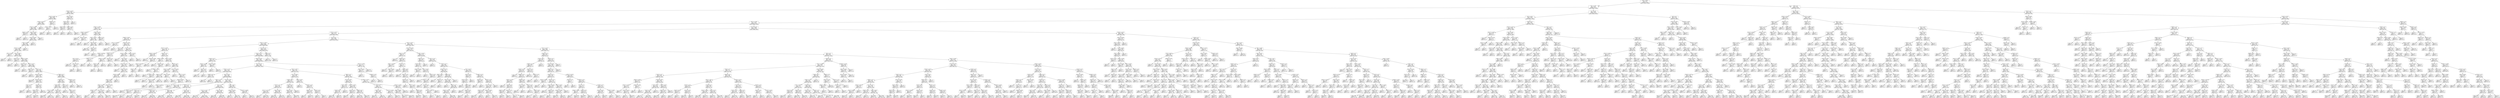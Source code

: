 digraph Tree {
node [shape=box] ;
0 [label="X[6] <= 0.099\ngini = 0.5\nsamples = 84796\nvalue = [42502, 42294]"] ;
1 [label="X[4] <= -0.194\ngini = 0.457\nsamples = 61010\nvalue = [39427, 21583]"] ;
0 -> 1 [labeldistance=2.5, labelangle=45, headlabel="True"] ;
2 [label="X[343] <= 0.003\ngini = 0.019\nsamples = 5005\nvalue = [47, 4958]"] ;
1 -> 2 ;
3 [label="X[312] <= 0.001\ngini = 0.009\nsamples = 4969\nvalue = [23, 4946]"] ;
2 -> 3 ;
4 [label="X[150] <= 0.018\ngini = 0.008\nsamples = 4964\nvalue = [19, 4945]"] ;
3 -> 4 ;
5 [label="X[155] <= -0.097\ngini = 0.006\nsamples = 4961\nvalue = [16, 4945]"] ;
4 -> 5 ;
6 [label="X[580] <= -0.0\ngini = 0.444\nsamples = 3\nvalue = [2, 1]"] ;
5 -> 6 ;
7 [label="gini = 0.0\nsamples = 1\nvalue = [0, 1]"] ;
6 -> 7 ;
8 [label="gini = 0.0\nsamples = 2\nvalue = [2, 0]"] ;
6 -> 8 ;
9 [label="X[824] <= 0.005\ngini = 0.006\nsamples = 4958\nvalue = [14, 4944]"] ;
5 -> 9 ;
10 [label="X[125] <= 0.092\ngini = 0.005\nsamples = 4957\nvalue = [13, 4944]"] ;
9 -> 10 ;
11 [label="X[49] <= 0.076\ngini = 0.005\nsamples = 4956\nvalue = [12, 4944]"] ;
10 -> 11 ;
12 [label="X[275] <= -0.008\ngini = 0.004\nsamples = 4955\nvalue = [11, 4944]"] ;
11 -> 12 ;
13 [label="X[7] <= -0.332\ngini = 0.5\nsamples = 2\nvalue = [1, 1]"] ;
12 -> 13 ;
14 [label="gini = 0.0\nsamples = 1\nvalue = [1, 0]"] ;
13 -> 14 ;
15 [label="gini = 0.0\nsamples = 1\nvalue = [0, 1]"] ;
13 -> 15 ;
16 [label="X[52] <= -0.647\ngini = 0.004\nsamples = 4953\nvalue = [10, 4943]"] ;
12 -> 16 ;
17 [label="X[587] <= 0.0\ngini = 0.444\nsamples = 3\nvalue = [1, 2]"] ;
16 -> 17 ;
18 [label="gini = 0.0\nsamples = 2\nvalue = [0, 2]"] ;
17 -> 18 ;
19 [label="gini = 0.0\nsamples = 1\nvalue = [1, 0]"] ;
17 -> 19 ;
20 [label="X[208] <= -0.046\ngini = 0.004\nsamples = 4950\nvalue = [9, 4941]"] ;
16 -> 20 ;
21 [label="X[505] <= -0.0\ngini = 0.278\nsamples = 6\nvalue = [1, 5]"] ;
20 -> 21 ;
22 [label="gini = 0.5\nsamples = 2\nvalue = [1, 1]"] ;
21 -> 22 ;
23 [label="gini = 0.0\nsamples = 4\nvalue = [0, 4]"] ;
21 -> 23 ;
24 [label="X[13] <= -0.011\ngini = 0.003\nsamples = 4944\nvalue = [8, 4936]"] ;
20 -> 24 ;
25 [label="X[967] <= -0.0\ngini = 0.245\nsamples = 7\nvalue = [1, 6]"] ;
24 -> 25 ;
26 [label="gini = 0.0\nsamples = 1\nvalue = [1, 0]"] ;
25 -> 26 ;
27 [label="gini = 0.0\nsamples = 6\nvalue = [0, 6]"] ;
25 -> 27 ;
28 [label="X[18] <= -0.7\ngini = 0.003\nsamples = 4937\nvalue = [7, 4930]"] ;
24 -> 28 ;
29 [label="X[130] <= -0.036\ngini = 0.054\nsamples = 109\nvalue = [3, 106]"] ;
28 -> 29 ;
30 [label="gini = 0.444\nsamples = 3\nvalue = [1, 2]"] ;
29 -> 30 ;
31 [label="X[109] <= -0.007\ngini = 0.037\nsamples = 106\nvalue = [2, 104]"] ;
29 -> 31 ;
32 [label="X[60] <= 0.0\ngini = 0.18\nsamples = 10\nvalue = [1, 9]"] ;
31 -> 32 ;
33 [label="gini = 0.5\nsamples = 2\nvalue = [1, 1]"] ;
32 -> 33 ;
34 [label="gini = 0.0\nsamples = 8\nvalue = [0, 8]"] ;
32 -> 34 ;
35 [label="X[423] <= 0.0\ngini = 0.021\nsamples = 96\nvalue = [1, 95]"] ;
31 -> 35 ;
36 [label="X[644] <= -0.0\ngini = 0.061\nsamples = 32\nvalue = [1, 31]"] ;
35 -> 36 ;
37 [label="gini = 0.0\nsamples = 29\nvalue = [0, 29]"] ;
36 -> 37 ;
38 [label="gini = 0.444\nsamples = 3\nvalue = [1, 2]"] ;
36 -> 38 ;
39 [label="gini = 0.0\nsamples = 64\nvalue = [0, 64]"] ;
35 -> 39 ;
40 [label="X[993] <= 0.0\ngini = 0.002\nsamples = 4828\nvalue = [4, 4824]"] ;
28 -> 40 ;
41 [label="X[640] <= 0.0\ngini = 0.001\nsamples = 4813\nvalue = [3, 4810]"] ;
40 -> 41 ;
42 [label="X[506] <= 0.0\ngini = 0.001\nsamples = 4795\nvalue = [2, 4793]"] ;
41 -> 42 ;
43 [label="X[15] <= -0.448\ngini = 0.0\nsamples = 4771\nvalue = [1, 4770]"] ;
42 -> 43 ;
44 [label="gini = 0.036\nsamples = 55\nvalue = [1, 54]"] ;
43 -> 44 ;
45 [label="gini = 0.0\nsamples = 4716\nvalue = [0, 4716]"] ;
43 -> 45 ;
46 [label="X[578] <= 0.0\ngini = 0.08\nsamples = 24\nvalue = [1, 23]"] ;
42 -> 46 ;
47 [label="gini = 0.0\nsamples = 1\nvalue = [1, 0]"] ;
46 -> 47 ;
48 [label="gini = 0.0\nsamples = 23\nvalue = [0, 23]"] ;
46 -> 48 ;
49 [label="X[418] <= -0.0\ngini = 0.105\nsamples = 18\nvalue = [1, 17]"] ;
41 -> 49 ;
50 [label="gini = 0.0\nsamples = 14\nvalue = [0, 14]"] ;
49 -> 50 ;
51 [label="X[23] <= -0.17\ngini = 0.375\nsamples = 4\nvalue = [1, 3]"] ;
49 -> 51 ;
52 [label="gini = 0.0\nsamples = 3\nvalue = [0, 3]"] ;
51 -> 52 ;
53 [label="gini = 0.0\nsamples = 1\nvalue = [1, 0]"] ;
51 -> 53 ;
54 [label="X[305] <= 0.0\ngini = 0.124\nsamples = 15\nvalue = [1, 14]"] ;
40 -> 54 ;
55 [label="gini = 0.0\nsamples = 1\nvalue = [1, 0]"] ;
54 -> 55 ;
56 [label="gini = 0.0\nsamples = 14\nvalue = [0, 14]"] ;
54 -> 56 ;
57 [label="gini = 0.0\nsamples = 1\nvalue = [1, 0]"] ;
11 -> 57 ;
58 [label="gini = 0.0\nsamples = 1\nvalue = [1, 0]"] ;
10 -> 58 ;
59 [label="gini = 0.0\nsamples = 1\nvalue = [1, 0]"] ;
9 -> 59 ;
60 [label="gini = 0.0\nsamples = 3\nvalue = [3, 0]"] ;
4 -> 60 ;
61 [label="X[496] <= -0.0\ngini = 0.32\nsamples = 5\nvalue = [4, 1]"] ;
3 -> 61 ;
62 [label="X[186] <= -0.011\ngini = 0.5\nsamples = 2\nvalue = [1, 1]"] ;
61 -> 62 ;
63 [label="gini = 0.0\nsamples = 1\nvalue = [0, 1]"] ;
62 -> 63 ;
64 [label="gini = 0.0\nsamples = 1\nvalue = [1, 0]"] ;
62 -> 64 ;
65 [label="gini = 0.0\nsamples = 3\nvalue = [3, 0]"] ;
61 -> 65 ;
66 [label="X[31] <= 0.015\ngini = 0.444\nsamples = 36\nvalue = [24, 12]"] ;
2 -> 66 ;
67 [label="X[510] <= 0.0\ngini = 0.285\nsamples = 29\nvalue = [24, 5]"] ;
66 -> 67 ;
68 [label="X[646] <= 0.0\ngini = 0.444\nsamples = 6\nvalue = [2, 4]"] ;
67 -> 68 ;
69 [label="gini = 0.0\nsamples = 4\nvalue = [0, 4]"] ;
68 -> 69 ;
70 [label="gini = 0.0\nsamples = 2\nvalue = [2, 0]"] ;
68 -> 70 ;
71 [label="X[403] <= 0.02\ngini = 0.083\nsamples = 23\nvalue = [22, 1]"] ;
67 -> 71 ;
72 [label="gini = 0.0\nsamples = 22\nvalue = [22, 0]"] ;
71 -> 72 ;
73 [label="gini = 0.0\nsamples = 1\nvalue = [0, 1]"] ;
71 -> 73 ;
74 [label="gini = 0.0\nsamples = 7\nvalue = [0, 7]"] ;
66 -> 74 ;
75 [label="X[1] <= 0.506\ngini = 0.417\nsamples = 56005\nvalue = [39380, 16625]"] ;
1 -> 75 ;
76 [label="X[12] <= 0.321\ngini = 0.363\nsamples = 51439\nvalue = [39201, 12238]"] ;
75 -> 76 ;
77 [label="X[27] <= -0.348\ngini = 0.327\nsamples = 48730\nvalue = [38696, 10034]"] ;
76 -> 77 ;
78 [label="X[381] <= -0.008\ngini = 0.017\nsamples = 1412\nvalue = [12, 1400]"] ;
77 -> 78 ;
79 [label="X[428] <= -0.004\ngini = 0.444\nsamples = 12\nvalue = [8, 4]"] ;
78 -> 79 ;
80 [label="gini = 0.0\nsamples = 7\nvalue = [7, 0]"] ;
79 -> 80 ;
81 [label="X[124] <= 0.005\ngini = 0.32\nsamples = 5\nvalue = [1, 4]"] ;
79 -> 81 ;
82 [label="gini = 0.0\nsamples = 4\nvalue = [0, 4]"] ;
81 -> 82 ;
83 [label="gini = 0.0\nsamples = 1\nvalue = [1, 0]"] ;
81 -> 83 ;
84 [label="X[293] <= 0.018\ngini = 0.006\nsamples = 1400\nvalue = [4, 1396]"] ;
78 -> 84 ;
85 [label="X[18] <= -0.514\ngini = 0.003\nsamples = 1397\nvalue = [2, 1395]"] ;
84 -> 85 ;
86 [label="gini = 0.0\nsamples = 1\nvalue = [1, 0]"] ;
85 -> 86 ;
87 [label="X[96] <= 0.904\ngini = 0.001\nsamples = 1396\nvalue = [1, 1395]"] ;
85 -> 87 ;
88 [label="gini = 0.0\nsamples = 1392\nvalue = [0, 1392]"] ;
87 -> 88 ;
89 [label="X[482] <= 0.0\ngini = 0.375\nsamples = 4\nvalue = [1, 3]"] ;
87 -> 89 ;
90 [label="gini = 0.5\nsamples = 2\nvalue = [1, 1]"] ;
89 -> 90 ;
91 [label="gini = 0.0\nsamples = 2\nvalue = [0, 2]"] ;
89 -> 91 ;
92 [label="X[949] <= -0.0\ngini = 0.444\nsamples = 3\nvalue = [2, 1]"] ;
84 -> 92 ;
93 [label="gini = 0.0\nsamples = 2\nvalue = [2, 0]"] ;
92 -> 93 ;
94 [label="gini = 0.0\nsamples = 1\nvalue = [0, 1]"] ;
92 -> 94 ;
95 [label="X[157] <= 0.004\ngini = 0.298\nsamples = 47318\nvalue = [38684, 8634]"] ;
77 -> 95 ;
96 [label="X[270] <= -0.001\ngini = 0.27\nsamples = 45326\nvalue = [38018, 7308]"] ;
95 -> 96 ;
97 [label="X[369] <= -0.004\ngini = 0.28\nsamples = 629\nvalue = [106, 523]"] ;
96 -> 97 ;
98 [label="X[171] <= 0.008\ngini = 0.14\nsamples = 66\nvalue = [61, 5]"] ;
97 -> 98 ;
99 [label="gini = 0.0\nsamples = 61\nvalue = [61, 0]"] ;
98 -> 99 ;
100 [label="gini = 0.0\nsamples = 5\nvalue = [0, 5]"] ;
98 -> 100 ;
101 [label="X[209] <= -0.028\ngini = 0.147\nsamples = 563\nvalue = [45, 518]"] ;
97 -> 101 ;
102 [label="X[33] <= 0.03\ngini = 0.464\nsamples = 41\nvalue = [26, 15]"] ;
101 -> 102 ;
103 [label="X[330] <= 0.009\ngini = 0.211\nsamples = 25\nvalue = [22, 3]"] ;
102 -> 103 ;
104 [label="X[7] <= 0.212\ngini = 0.091\nsamples = 21\nvalue = [20, 1]"] ;
103 -> 104 ;
105 [label="gini = 0.0\nsamples = 19\nvalue = [19, 0]"] ;
104 -> 105 ;
106 [label="X[93] <= 0.023\ngini = 0.5\nsamples = 2\nvalue = [1, 1]"] ;
104 -> 106 ;
107 [label="gini = 0.0\nsamples = 1\nvalue = [0, 1]"] ;
106 -> 107 ;
108 [label="gini = 0.0\nsamples = 1\nvalue = [1, 0]"] ;
106 -> 108 ;
109 [label="X[497] <= 0.0\ngini = 0.5\nsamples = 4\nvalue = [2, 2]"] ;
103 -> 109 ;
110 [label="gini = 0.0\nsamples = 2\nvalue = [0, 2]"] ;
109 -> 110 ;
111 [label="gini = 0.0\nsamples = 2\nvalue = [2, 0]"] ;
109 -> 111 ;
112 [label="X[450] <= 0.0\ngini = 0.375\nsamples = 16\nvalue = [4, 12]"] ;
102 -> 112 ;
113 [label="X[165] <= -0.012\ngini = 0.26\nsamples = 13\nvalue = [2, 11]"] ;
112 -> 113 ;
114 [label="X[652] <= 0.0\ngini = 0.48\nsamples = 5\nvalue = [2, 3]"] ;
113 -> 114 ;
115 [label="gini = 0.0\nsamples = 2\nvalue = [2, 0]"] ;
114 -> 115 ;
116 [label="gini = 0.0\nsamples = 3\nvalue = [0, 3]"] ;
114 -> 116 ;
117 [label="gini = 0.0\nsamples = 8\nvalue = [0, 8]"] ;
113 -> 117 ;
118 [label="X[570] <= -0.0\ngini = 0.444\nsamples = 3\nvalue = [2, 1]"] ;
112 -> 118 ;
119 [label="gini = 0.0\nsamples = 1\nvalue = [0, 1]"] ;
118 -> 119 ;
120 [label="gini = 0.0\nsamples = 2\nvalue = [2, 0]"] ;
118 -> 120 ;
121 [label="X[24] <= 0.078\ngini = 0.07\nsamples = 522\nvalue = [19, 503]"] ;
101 -> 121 ;
122 [label="X[116] <= -0.088\ngini = 0.056\nsamples = 516\nvalue = [15, 501]"] ;
121 -> 122 ;
123 [label="gini = 0.0\nsamples = 2\nvalue = [2, 0]"] ;
122 -> 123 ;
124 [label="X[5] <= 0.347\ngini = 0.049\nsamples = 514\nvalue = [13, 501]"] ;
122 -> 124 ;
125 [label="X[233] <= -0.376\ngini = 0.046\nsamples = 513\nvalue = [12, 501]"] ;
124 -> 125 ;
126 [label="gini = 0.0\nsamples = 1\nvalue = [1, 0]"] ;
125 -> 126 ;
127 [label="X[356] <= 0.758\ngini = 0.042\nsamples = 512\nvalue = [11, 501]"] ;
125 -> 127 ;
128 [label="X[134] <= 0.069\ngini = 0.038\nsamples = 511\nvalue = [10, 501]"] ;
127 -> 128 ;
129 [label="X[28] <= 0.259\ngini = 0.035\nsamples = 510\nvalue = [9, 501]"] ;
128 -> 129 ;
130 [label="X[36] <= -0.277\ngini = 0.031\nsamples = 508\nvalue = [8, 500]"] ;
129 -> 130 ;
131 [label="X[708] <= -0.0\ngini = 0.5\nsamples = 2\nvalue = [1, 1]"] ;
130 -> 131 ;
132 [label="gini = 0.0\nsamples = 1\nvalue = [1, 0]"] ;
131 -> 132 ;
133 [label="gini = 0.0\nsamples = 1\nvalue = [0, 1]"] ;
131 -> 133 ;
134 [label="X[117] <= 0.223\ngini = 0.027\nsamples = 506\nvalue = [7, 499]"] ;
130 -> 134 ;
135 [label="gini = 0.02\nsamples = 492\nvalue = [5, 487]"] ;
134 -> 135 ;
136 [label="gini = 0.245\nsamples = 14\nvalue = [2, 12]"] ;
134 -> 136 ;
137 [label="X[224] <= -0.003\ngini = 0.5\nsamples = 2\nvalue = [1, 1]"] ;
129 -> 137 ;
138 [label="gini = 0.0\nsamples = 1\nvalue = [1, 0]"] ;
137 -> 138 ;
139 [label="gini = 0.0\nsamples = 1\nvalue = [0, 1]"] ;
137 -> 139 ;
140 [label="gini = 0.0\nsamples = 1\nvalue = [1, 0]"] ;
128 -> 140 ;
141 [label="gini = 0.0\nsamples = 1\nvalue = [1, 0]"] ;
127 -> 141 ;
142 [label="gini = 0.0\nsamples = 1\nvalue = [1, 0]"] ;
124 -> 142 ;
143 [label="X[679] <= -0.214\ngini = 0.444\nsamples = 6\nvalue = [4, 2]"] ;
121 -> 143 ;
144 [label="gini = 0.0\nsamples = 2\nvalue = [0, 2]"] ;
143 -> 144 ;
145 [label="gini = 0.0\nsamples = 4\nvalue = [4, 0]"] ;
143 -> 145 ;
146 [label="X[7] <= 0.21\ngini = 0.258\nsamples = 44697\nvalue = [37912, 6785]"] ;
96 -> 146 ;
147 [label="X[201] <= -0.009\ngini = 0.224\nsamples = 38867\nvalue = [33884, 4983]"] ;
146 -> 147 ;
148 [label="X[477] <= -0.002\ngini = 0.232\nsamples = 239\nvalue = [32, 207]"] ;
147 -> 148 ;
149 [label="X[504] <= -0.004\ngini = 0.436\nsamples = 28\nvalue = [19, 9]"] ;
148 -> 149 ;
150 [label="gini = 0.0\nsamples = 6\nvalue = [0, 6]"] ;
149 -> 150 ;
151 [label="X[199] <= -0.096\ngini = 0.236\nsamples = 22\nvalue = [19, 3]"] ;
149 -> 151 ;
152 [label="X[415] <= 0.074\ngini = 0.375\nsamples = 4\nvalue = [1, 3]"] ;
151 -> 152 ;
153 [label="X[655] <= 0.0\ngini = 0.5\nsamples = 2\nvalue = [1, 1]"] ;
152 -> 153 ;
154 [label="gini = 0.0\nsamples = 1\nvalue = [1, 0]"] ;
153 -> 154 ;
155 [label="gini = 0.0\nsamples = 1\nvalue = [0, 1]"] ;
153 -> 155 ;
156 [label="gini = 0.0\nsamples = 2\nvalue = [0, 2]"] ;
152 -> 156 ;
157 [label="gini = 0.0\nsamples = 18\nvalue = [18, 0]"] ;
151 -> 157 ;
158 [label="X[953] <= -0.0\ngini = 0.116\nsamples = 211\nvalue = [13, 198]"] ;
148 -> 158 ;
159 [label="X[296] <= 0.002\ngini = 0.5\nsamples = 10\nvalue = [5, 5]"] ;
158 -> 159 ;
160 [label="gini = 0.0\nsamples = 3\nvalue = [0, 3]"] ;
159 -> 160 ;
161 [label="X[298] <= -0.01\ngini = 0.408\nsamples = 7\nvalue = [5, 2]"] ;
159 -> 161 ;
162 [label="gini = 0.0\nsamples = 3\nvalue = [3, 0]"] ;
161 -> 162 ;
163 [label="X[486] <= 0.013\ngini = 0.5\nsamples = 4\nvalue = [2, 2]"] ;
161 -> 163 ;
164 [label="gini = 0.0\nsamples = 1\nvalue = [0, 1]"] ;
163 -> 164 ;
165 [label="X[368] <= -0.0\ngini = 0.444\nsamples = 3\nvalue = [2, 1]"] ;
163 -> 165 ;
166 [label="gini = 0.5\nsamples = 2\nvalue = [1, 1]"] ;
165 -> 166 ;
167 [label="gini = 0.0\nsamples = 1\nvalue = [1, 0]"] ;
165 -> 167 ;
168 [label="X[91] <= -0.039\ngini = 0.076\nsamples = 201\nvalue = [8, 193]"] ;
158 -> 168 ;
169 [label="gini = 0.0\nsamples = 1\nvalue = [1, 0]"] ;
168 -> 169 ;
170 [label="X[759] <= 0.0\ngini = 0.068\nsamples = 200\nvalue = [7, 193]"] ;
168 -> 170 ;
171 [label="X[422] <= 0.014\ngini = 0.023\nsamples = 171\nvalue = [2, 169]"] ;
170 -> 171 ;
172 [label="X[955] <= -0.0\ngini = 0.012\nsamples = 169\nvalue = [1, 168]"] ;
171 -> 172 ;
173 [label="X[151] <= 0.532\ngini = 0.133\nsamples = 14\nvalue = [1, 13]"] ;
172 -> 173 ;
174 [label="gini = 0.0\nsamples = 1\nvalue = [1, 0]"] ;
173 -> 174 ;
175 [label="gini = 0.0\nsamples = 13\nvalue = [0, 13]"] ;
173 -> 175 ;
176 [label="gini = 0.0\nsamples = 155\nvalue = [0, 155]"] ;
172 -> 176 ;
177 [label="X[34] <= -0.016\ngini = 0.5\nsamples = 2\nvalue = [1, 1]"] ;
171 -> 177 ;
178 [label="gini = 0.0\nsamples = 1\nvalue = [0, 1]"] ;
177 -> 178 ;
179 [label="gini = 0.0\nsamples = 1\nvalue = [1, 0]"] ;
177 -> 179 ;
180 [label="X[227] <= -0.028\ngini = 0.285\nsamples = 29\nvalue = [5, 24]"] ;
170 -> 180 ;
181 [label="gini = 0.0\nsamples = 2\nvalue = [2, 0]"] ;
180 -> 181 ;
182 [label="X[131] <= -0.137\ngini = 0.198\nsamples = 27\nvalue = [3, 24]"] ;
180 -> 182 ;
183 [label="X[428] <= -0.001\ngini = 0.337\nsamples = 14\nvalue = [3, 11]"] ;
182 -> 183 ;
184 [label="X[313] <= -0.004\ngini = 0.153\nsamples = 12\nvalue = [1, 11]"] ;
183 -> 184 ;
185 [label="gini = 0.0\nsamples = 6\nvalue = [0, 6]"] ;
184 -> 185 ;
186 [label="X[793] <= -0.0\ngini = 0.278\nsamples = 6\nvalue = [1, 5]"] ;
184 -> 186 ;
187 [label="gini = 0.444\nsamples = 3\nvalue = [1, 2]"] ;
186 -> 187 ;
188 [label="gini = 0.0\nsamples = 3\nvalue = [0, 3]"] ;
186 -> 188 ;
189 [label="gini = 0.0\nsamples = 2\nvalue = [2, 0]"] ;
183 -> 189 ;
190 [label="gini = 0.0\nsamples = 13\nvalue = [0, 13]"] ;
182 -> 190 ;
191 [label="X[230] <= 0.081\ngini = 0.217\nsamples = 38628\nvalue = [33852, 4776]"] ;
147 -> 191 ;
192 [label="X[128] <= -0.174\ngini = 0.212\nsamples = 38482\nvalue = [33849, 4633]"] ;
191 -> 192 ;
193 [label="X[679] <= 0.0\ngini = 0.139\nsamples = 133\nvalue = [10, 123]"] ;
192 -> 193 ;
194 [label="X[184] <= -0.029\ngini = 0.032\nsamples = 124\nvalue = [2, 122]"] ;
193 -> 194 ;
195 [label="gini = 0.0\nsamples = 1\nvalue = [1, 0]"] ;
194 -> 195 ;
196 [label="X[997] <= 0.0\ngini = 0.016\nsamples = 123\nvalue = [1, 122]"] ;
194 -> 196 ;
197 [label="gini = 0.0\nsamples = 122\nvalue = [0, 122]"] ;
196 -> 197 ;
198 [label="gini = 0.0\nsamples = 1\nvalue = [1, 0]"] ;
196 -> 198 ;
199 [label="X[200] <= -0.005\ngini = 0.198\nsamples = 9\nvalue = [8, 1]"] ;
193 -> 199 ;
200 [label="gini = 0.0\nsamples = 1\nvalue = [0, 1]"] ;
199 -> 200 ;
201 [label="gini = 0.0\nsamples = 8\nvalue = [8, 0]"] ;
199 -> 201 ;
202 [label="X[587] <= 0.001\ngini = 0.208\nsamples = 38349\nvalue = [33839, 4510]"] ;
192 -> 202 ;
203 [label="X[21] <= 0.105\ngini = 0.203\nsamples = 38221\nvalue = [33827, 4394]"] ;
202 -> 203 ;
204 [label="X[200] <= -0.155\ngini = 0.187\nsamples = 36182\nvalue = [32400, 3782]"] ;
203 -> 204 ;
205 [label="X[409] <= 0.0\ngini = 0.194\nsamples = 101\nvalue = [11, 90]"] ;
204 -> 205 ;
206 [label="gini = 0.0\nsamples = 90\nvalue = [0, 90]"] ;
205 -> 206 ;
207 [label="gini = 0.0\nsamples = 11\nvalue = [11, 0]"] ;
205 -> 207 ;
208 [label="X[9] <= -0.295\ngini = 0.184\nsamples = 36081\nvalue = [32389, 3692]"] ;
204 -> 208 ;
209 [label="X[681] <= -0.0\ngini = 0.293\nsamples = 6541\nvalue = [5374, 1167]"] ;
208 -> 209 ;
210 [label="X[241] <= 0.001\ngini = 0.196\nsamples = 2024\nvalue = [1801, 223]"] ;
209 -> 210 ;
211 [label="X[535] <= 0.0\ngini = 0.122\nsamples = 1177\nvalue = [1100, 77]"] ;
210 -> 211 ;
212 [label="gini = 0.116\nsamples = 1170\nvalue = [1098, 72]"] ;
211 -> 212 ;
213 [label="gini = 0.408\nsamples = 7\nvalue = [2, 5]"] ;
211 -> 213 ;
214 [label="X[765] <= -0.0\ngini = 0.285\nsamples = 847\nvalue = [701, 146]"] ;
210 -> 214 ;
215 [label="gini = 0.493\nsamples = 41\nvalue = [18, 23]"] ;
214 -> 215 ;
216 [label="gini = 0.259\nsamples = 806\nvalue = [683, 123]"] ;
214 -> 216 ;
217 [label="X[329] <= 0.0\ngini = 0.331\nsamples = 4517\nvalue = [3573, 944]"] ;
209 -> 217 ;
218 [label="X[992] <= 0.0\ngini = 0.389\nsamples = 1761\nvalue = [1296, 465]"] ;
217 -> 218 ;
219 [label="gini = 0.348\nsamples = 1390\nvalue = [1078, 312]"] ;
218 -> 219 ;
220 [label="gini = 0.485\nsamples = 371\nvalue = [218, 153]"] ;
218 -> 220 ;
221 [label="X[718] <= -0.0\ngini = 0.287\nsamples = 2756\nvalue = [2277, 479]"] ;
217 -> 221 ;
222 [label="gini = 0.092\nsamples = 289\nvalue = [275, 14]"] ;
221 -> 222 ;
223 [label="gini = 0.306\nsamples = 2467\nvalue = [2002, 465]"] ;
221 -> 223 ;
224 [label="X[116] <= 0.496\ngini = 0.156\nsamples = 29540\nvalue = [27015, 2525]"] ;
208 -> 224 ;
225 [label="X[35] <= 0.6\ngini = 0.15\nsamples = 29330\nvalue = [26929, 2401]"] ;
224 -> 225 ;
226 [label="X[211] <= -0.037\ngini = 0.138\nsamples = 28493\nvalue = [26361, 2132]"] ;
225 -> 226 ;
227 [label="gini = 0.476\nsamples = 305\nvalue = [186, 119]"] ;
226 -> 227 ;
228 [label="gini = 0.133\nsamples = 28188\nvalue = [26175, 2013]"] ;
226 -> 228 ;
229 [label="X[23] <= -0.026\ngini = 0.436\nsamples = 837\nvalue = [568, 269]"] ;
225 -> 229 ;
230 [label="gini = 0.282\nsamples = 324\nvalue = [269, 55]"] ;
229 -> 230 ;
231 [label="gini = 0.486\nsamples = 513\nvalue = [299, 214]"] ;
229 -> 231 ;
232 [label="X[21] <= 0.01\ngini = 0.484\nsamples = 210\nvalue = [86, 124]"] ;
224 -> 232 ;
233 [label="X[302] <= -0.004\ngini = 0.433\nsamples = 180\nvalue = [57, 123]"] ;
232 -> 233 ;
234 [label="gini = 0.0\nsamples = 15\nvalue = [15, 0]"] ;
233 -> 234 ;
235 [label="gini = 0.38\nsamples = 165\nvalue = [42, 123]"] ;
233 -> 235 ;
236 [label="X[137] <= -0.066\ngini = 0.064\nsamples = 30\nvalue = [29, 1]"] ;
232 -> 236 ;
237 [label="gini = 0.0\nsamples = 1\nvalue = [0, 1]"] ;
236 -> 237 ;
238 [label="gini = 0.0\nsamples = 29\nvalue = [29, 0]"] ;
236 -> 238 ;
239 [label="X[60] <= -0.001\ngini = 0.42\nsamples = 2039\nvalue = [1427, 612]"] ;
203 -> 239 ;
240 [label="X[77] <= 0.058\ngini = 0.297\nsamples = 948\nvalue = [776, 172]"] ;
239 -> 240 ;
241 [label="X[649] <= 0.0\ngini = 0.279\nsamples = 918\nvalue = [764, 154]"] ;
240 -> 241 ;
242 [label="X[375] <= -0.0\ngini = 0.256\nsamples = 870\nvalue = [739, 131]"] ;
241 -> 242 ;
243 [label="X[111] <= -0.174\ngini = 0.043\nsamples = 184\nvalue = [180, 4]"] ;
242 -> 243 ;
244 [label="gini = 0.0\nsamples = 1\nvalue = [0, 1]"] ;
243 -> 244 ;
245 [label="gini = 0.032\nsamples = 183\nvalue = [180, 3]"] ;
243 -> 245 ;
246 [label="X[99] <= -0.007\ngini = 0.302\nsamples = 686\nvalue = [559, 127]"] ;
242 -> 246 ;
247 [label="gini = 0.202\nsamples = 316\nvalue = [280, 36]"] ;
246 -> 247 ;
248 [label="gini = 0.371\nsamples = 370\nvalue = [279, 91]"] ;
246 -> 248 ;
249 [label="X[534] <= 0.0\ngini = 0.499\nsamples = 48\nvalue = [25, 23]"] ;
241 -> 249 ;
250 [label="X[810] <= -0.0\ngini = 0.489\nsamples = 40\nvalue = [17, 23]"] ;
249 -> 250 ;
251 [label="gini = 0.0\nsamples = 6\nvalue = [6, 0]"] ;
250 -> 251 ;
252 [label="gini = 0.438\nsamples = 34\nvalue = [11, 23]"] ;
250 -> 252 ;
253 [label="gini = 0.0\nsamples = 8\nvalue = [8, 0]"] ;
249 -> 253 ;
254 [label="X[33] <= 0.027\ngini = 0.48\nsamples = 30\nvalue = [12, 18]"] ;
240 -> 254 ;
255 [label="gini = 0.0\nsamples = 3\nvalue = [0, 3]"] ;
254 -> 255 ;
256 [label="X[569] <= -0.0\ngini = 0.494\nsamples = 27\nvalue = [12, 15]"] ;
254 -> 256 ;
257 [label="X[830] <= -0.0\ngini = 0.444\nsamples = 21\nvalue = [7, 14]"] ;
256 -> 257 ;
258 [label="gini = 0.0\nsamples = 3\nvalue = [0, 3]"] ;
257 -> 258 ;
259 [label="gini = 0.475\nsamples = 18\nvalue = [7, 11]"] ;
257 -> 259 ;
260 [label="X[334] <= 0.0\ngini = 0.278\nsamples = 6\nvalue = [5, 1]"] ;
256 -> 260 ;
261 [label="gini = 0.0\nsamples = 4\nvalue = [4, 0]"] ;
260 -> 261 ;
262 [label="gini = 0.5\nsamples = 2\nvalue = [1, 1]"] ;
260 -> 262 ;
263 [label="X[681] <= 0.0\ngini = 0.481\nsamples = 1091\nvalue = [651, 440]"] ;
239 -> 263 ;
264 [label="X[179] <= 0.001\ngini = 0.347\nsamples = 340\nvalue = [264, 76]"] ;
263 -> 264 ;
265 [label="X[970] <= 0.0\ngini = 0.222\nsamples = 157\nvalue = [137, 20]"] ;
264 -> 265 ;
266 [label="X[359] <= 0.0\ngini = 0.196\nsamples = 154\nvalue = [137, 17]"] ;
265 -> 266 ;
267 [label="gini = 0.146\nsamples = 139\nvalue = [128, 11]"] ;
266 -> 267 ;
268 [label="gini = 0.48\nsamples = 15\nvalue = [9, 6]"] ;
266 -> 268 ;
269 [label="gini = 0.0\nsamples = 3\nvalue = [0, 3]"] ;
265 -> 269 ;
270 [label="X[457] <= -0.001\ngini = 0.425\nsamples = 183\nvalue = [127, 56]"] ;
264 -> 270 ;
271 [label="X[764] <= 0.0\ngini = 0.375\nsamples = 8\nvalue = [2, 6]"] ;
270 -> 271 ;
272 [label="gini = 0.48\nsamples = 5\nvalue = [2, 3]"] ;
271 -> 272 ;
273 [label="gini = 0.0\nsamples = 3\nvalue = [0, 3]"] ;
271 -> 273 ;
274 [label="X[646] <= 0.0\ngini = 0.408\nsamples = 175\nvalue = [125, 50]"] ;
270 -> 274 ;
275 [label="gini = 0.444\nsamples = 138\nvalue = [92, 46]"] ;
274 -> 275 ;
276 [label="gini = 0.193\nsamples = 37\nvalue = [33, 4]"] ;
274 -> 276 ;
277 [label="X[206] <= 0.001\ngini = 0.5\nsamples = 751\nvalue = [387, 364]"] ;
263 -> 277 ;
278 [label="X[578] <= 0.0\ngini = 0.5\nsamples = 703\nvalue = [344, 359]"] ;
277 -> 278 ;
279 [label="X[676] <= -0.0\ngini = 0.498\nsamples = 673\nvalue = [317, 356]"] ;
278 -> 279 ;
280 [label="gini = 0.311\nsamples = 52\nvalue = [10, 42]"] ;
279 -> 280 ;
281 [label="gini = 0.5\nsamples = 621\nvalue = [307, 314]"] ;
279 -> 281 ;
282 [label="X[177] <= 0.048\ngini = 0.18\nsamples = 30\nvalue = [27, 3]"] ;
278 -> 282 ;
283 [label="gini = 0.0\nsamples = 15\nvalue = [15, 0]"] ;
282 -> 283 ;
284 [label="gini = 0.32\nsamples = 15\nvalue = [12, 3]"] ;
282 -> 284 ;
285 [label="X[252] <= -0.003\ngini = 0.187\nsamples = 48\nvalue = [43, 5]"] ;
277 -> 285 ;
286 [label="X[98] <= 0.009\ngini = 0.388\nsamples = 19\nvalue = [14, 5]"] ;
285 -> 286 ;
287 [label="gini = 0.444\nsamples = 3\nvalue = [1, 2]"] ;
286 -> 287 ;
288 [label="gini = 0.305\nsamples = 16\nvalue = [13, 3]"] ;
286 -> 288 ;
289 [label="gini = 0.0\nsamples = 29\nvalue = [29, 0]"] ;
285 -> 289 ;
290 [label="X[573] <= -0.003\ngini = 0.17\nsamples = 128\nvalue = [12, 116]"] ;
202 -> 290 ;
291 [label="X[39] <= 0.005\ngini = 0.32\nsamples = 15\nvalue = [12, 3]"] ;
290 -> 291 ;
292 [label="gini = 0.0\nsamples = 11\nvalue = [11, 0]"] ;
291 -> 292 ;
293 [label="X[642] <= -0.0\ngini = 0.375\nsamples = 4\nvalue = [1, 3]"] ;
291 -> 293 ;
294 [label="gini = 0.0\nsamples = 1\nvalue = [1, 0]"] ;
293 -> 294 ;
295 [label="gini = 0.0\nsamples = 3\nvalue = [0, 3]"] ;
293 -> 295 ;
296 [label="gini = 0.0\nsamples = 113\nvalue = [0, 113]"] ;
290 -> 296 ;
297 [label="X[699] <= 0.0\ngini = 0.04\nsamples = 146\nvalue = [3, 143]"] ;
191 -> 297 ;
298 [label="gini = 0.0\nsamples = 143\nvalue = [0, 143]"] ;
297 -> 298 ;
299 [label="gini = 0.0\nsamples = 3\nvalue = [3, 0]"] ;
297 -> 299 ;
300 [label="X[25] <= -0.037\ngini = 0.427\nsamples = 5830\nvalue = [4028, 1802]"] ;
146 -> 300 ;
301 [label="X[157] <= -0.008\ngini = 0.142\nsamples = 1170\nvalue = [1080, 90]"] ;
300 -> 301 ;
302 [label="X[641] <= -0.0\ngini = 0.5\nsamples = 42\nvalue = [21, 21]"] ;
301 -> 302 ;
303 [label="gini = 0.0\nsamples = 9\nvalue = [9, 0]"] ;
302 -> 303 ;
304 [label="X[959] <= 0.0\ngini = 0.463\nsamples = 33\nvalue = [12, 21]"] ;
302 -> 304 ;
305 [label="X[69] <= 0.003\ngini = 0.165\nsamples = 11\nvalue = [1, 10]"] ;
304 -> 305 ;
306 [label="gini = 0.0\nsamples = 8\nvalue = [0, 8]"] ;
305 -> 306 ;
307 [label="X[96] <= 0.002\ngini = 0.444\nsamples = 3\nvalue = [1, 2]"] ;
305 -> 307 ;
308 [label="gini = 0.0\nsamples = 2\nvalue = [0, 2]"] ;
307 -> 308 ;
309 [label="gini = 0.0\nsamples = 1\nvalue = [1, 0]"] ;
307 -> 309 ;
310 [label="X[476] <= -0.0\ngini = 0.5\nsamples = 22\nvalue = [11, 11]"] ;
304 -> 310 ;
311 [label="gini = 0.0\nsamples = 3\nvalue = [0, 3]"] ;
310 -> 311 ;
312 [label="X[306] <= 0.0\ngini = 0.488\nsamples = 19\nvalue = [11, 8]"] ;
310 -> 312 ;
313 [label="gini = 0.0\nsamples = 5\nvalue = [5, 0]"] ;
312 -> 313 ;
314 [label="X[397] <= -0.0\ngini = 0.49\nsamples = 14\nvalue = [6, 8]"] ;
312 -> 314 ;
315 [label="X[787] <= 0.0\ngini = 0.473\nsamples = 13\nvalue = [5, 8]"] ;
314 -> 315 ;
316 [label="gini = 0.0\nsamples = 1\nvalue = [0, 1]"] ;
315 -> 316 ;
317 [label="X[272] <= 0.0\ngini = 0.486\nsamples = 12\nvalue = [5, 7]"] ;
315 -> 317 ;
318 [label="gini = 0.0\nsamples = 1\nvalue = [1, 0]"] ;
317 -> 318 ;
319 [label="X[529] <= 0.0\ngini = 0.463\nsamples = 11\nvalue = [4, 7]"] ;
317 -> 319 ;
320 [label="gini = 0.494\nsamples = 9\nvalue = [4, 5]"] ;
319 -> 320 ;
321 [label="gini = 0.0\nsamples = 2\nvalue = [0, 2]"] ;
319 -> 321 ;
322 [label="gini = 0.0\nsamples = 1\nvalue = [1, 0]"] ;
314 -> 322 ;
323 [label="X[40] <= -0.054\ngini = 0.115\nsamples = 1128\nvalue = [1059, 69]"] ;
301 -> 323 ;
324 [label="X[807] <= 0.0\ngini = 0.487\nsamples = 31\nvalue = [18, 13]"] ;
323 -> 324 ;
325 [label="X[740] <= 0.0\ngini = 0.497\nsamples = 24\nvalue = [11, 13]"] ;
324 -> 325 ;
326 [label="X[265] <= 0.003\ngini = 0.278\nsamples = 6\nvalue = [5, 1]"] ;
325 -> 326 ;
327 [label="gini = 0.0\nsamples = 5\nvalue = [5, 0]"] ;
326 -> 327 ;
328 [label="gini = 0.0\nsamples = 1\nvalue = [0, 1]"] ;
326 -> 328 ;
329 [label="X[4] <= -0.015\ngini = 0.444\nsamples = 18\nvalue = [6, 12]"] ;
325 -> 329 ;
330 [label="gini = 0.0\nsamples = 7\nvalue = [0, 7]"] ;
329 -> 330 ;
331 [label="X[753] <= -0.0\ngini = 0.496\nsamples = 11\nvalue = [6, 5]"] ;
329 -> 331 ;
332 [label="gini = 0.0\nsamples = 2\nvalue = [0, 2]"] ;
331 -> 332 ;
333 [label="X[529] <= -0.0\ngini = 0.444\nsamples = 9\nvalue = [6, 3]"] ;
331 -> 333 ;
334 [label="gini = 0.0\nsamples = 2\nvalue = [2, 0]"] ;
333 -> 334 ;
335 [label="X[723] <= 0.0\ngini = 0.49\nsamples = 7\nvalue = [4, 3]"] ;
333 -> 335 ;
336 [label="X[170] <= -0.029\ngini = 0.32\nsamples = 5\nvalue = [4, 1]"] ;
335 -> 336 ;
337 [label="gini = 0.5\nsamples = 2\nvalue = [1, 1]"] ;
336 -> 337 ;
338 [label="gini = 0.0\nsamples = 3\nvalue = [3, 0]"] ;
336 -> 338 ;
339 [label="gini = 0.0\nsamples = 2\nvalue = [0, 2]"] ;
335 -> 339 ;
340 [label="gini = 0.0\nsamples = 7\nvalue = [7, 0]"] ;
324 -> 340 ;
341 [label="X[571] <= -0.0\ngini = 0.097\nsamples = 1097\nvalue = [1041, 56]"] ;
323 -> 341 ;
342 [label="gini = 0.0\nsamples = 3\nvalue = [0, 3]"] ;
341 -> 342 ;
343 [label="X[975] <= 0.0\ngini = 0.092\nsamples = 1094\nvalue = [1041, 53]"] ;
341 -> 343 ;
344 [label="X[190] <= -0.237\ngini = 0.07\nsamples = 985\nvalue = [949, 36]"] ;
343 -> 344 ;
345 [label="X[82] <= 0.017\ngini = 0.444\nsamples = 3\nvalue = [1, 2]"] ;
344 -> 345 ;
346 [label="gini = 0.0\nsamples = 1\nvalue = [0, 1]"] ;
345 -> 346 ;
347 [label="X[655] <= -0.0\ngini = 0.5\nsamples = 2\nvalue = [1, 1]"] ;
345 -> 347 ;
348 [label="gini = 0.0\nsamples = 1\nvalue = [1, 0]"] ;
347 -> 348 ;
349 [label="gini = 0.0\nsamples = 1\nvalue = [0, 1]"] ;
347 -> 349 ;
350 [label="X[984] <= 0.0\ngini = 0.067\nsamples = 982\nvalue = [948, 34]"] ;
344 -> 350 ;
351 [label="X[46] <= -0.433\ngini = 0.065\nsamples = 981\nvalue = [948, 33]"] ;
350 -> 351 ;
352 [label="gini = 0.0\nsamples = 1\nvalue = [0, 1]"] ;
351 -> 352 ;
353 [label="X[640] <= 0.0\ngini = 0.063\nsamples = 980\nvalue = [948, 32]"] ;
351 -> 353 ;
354 [label="X[208] <= -0.173\ngini = 0.061\nsamples = 979\nvalue = [948, 31]"] ;
353 -> 354 ;
355 [label="gini = 0.0\nsamples = 1\nvalue = [0, 1]"] ;
354 -> 355 ;
356 [label="gini = 0.059\nsamples = 978\nvalue = [948, 30]"] ;
354 -> 356 ;
357 [label="gini = 0.0\nsamples = 1\nvalue = [0, 1]"] ;
353 -> 357 ;
358 [label="gini = 0.0\nsamples = 1\nvalue = [0, 1]"] ;
350 -> 358 ;
359 [label="X[7] <= 0.212\ngini = 0.263\nsamples = 109\nvalue = [92, 17]"] ;
343 -> 359 ;
360 [label="X[157] <= 0.0\ngini = 0.492\nsamples = 16\nvalue = [9, 7]"] ;
359 -> 360 ;
361 [label="X[755] <= -0.0\ngini = 0.426\nsamples = 13\nvalue = [9, 4]"] ;
360 -> 361 ;
362 [label="gini = 0.0\nsamples = 2\nvalue = [0, 2]"] ;
361 -> 362 ;
363 [label="X[830] <= 0.0\ngini = 0.298\nsamples = 11\nvalue = [9, 2]"] ;
361 -> 363 ;
364 [label="gini = 0.0\nsamples = 5\nvalue = [5, 0]"] ;
363 -> 364 ;
365 [label="X[294] <= -0.0\ngini = 0.444\nsamples = 6\nvalue = [4, 2]"] ;
363 -> 365 ;
366 [label="gini = 0.32\nsamples = 5\nvalue = [4, 1]"] ;
365 -> 366 ;
367 [label="gini = 0.0\nsamples = 1\nvalue = [0, 1]"] ;
365 -> 367 ;
368 [label="gini = 0.0\nsamples = 3\nvalue = [0, 3]"] ;
360 -> 368 ;
369 [label="X[661] <= -0.0\ngini = 0.192\nsamples = 93\nvalue = [83, 10]"] ;
359 -> 369 ;
370 [label="X[525] <= 0.0\ngini = 0.444\nsamples = 3\nvalue = [1, 2]"] ;
369 -> 370 ;
371 [label="gini = 0.0\nsamples = 1\nvalue = [0, 1]"] ;
370 -> 371 ;
372 [label="gini = 0.5\nsamples = 2\nvalue = [1, 1]"] ;
370 -> 372 ;
373 [label="X[234] <= 0.03\ngini = 0.162\nsamples = 90\nvalue = [82, 8]"] ;
369 -> 373 ;
374 [label="X[79] <= 0.056\ngini = 0.145\nsamples = 89\nvalue = [82, 7]"] ;
373 -> 374 ;
375 [label="X[256] <= -0.0\ngini = 0.078\nsamples = 74\nvalue = [71, 3]"] ;
374 -> 375 ;
376 [label="gini = 0.355\nsamples = 13\nvalue = [10, 3]"] ;
375 -> 376 ;
377 [label="gini = 0.0\nsamples = 61\nvalue = [61, 0]"] ;
375 -> 377 ;
378 [label="X[402] <= -0.001\ngini = 0.391\nsamples = 15\nvalue = [11, 4]"] ;
374 -> 378 ;
379 [label="gini = 0.0\nsamples = 1\nvalue = [0, 1]"] ;
378 -> 379 ;
380 [label="gini = 0.337\nsamples = 14\nvalue = [11, 3]"] ;
378 -> 380 ;
381 [label="gini = 0.0\nsamples = 1\nvalue = [0, 1]"] ;
373 -> 381 ;
382 [label="X[17] <= -0.101\ngini = 0.465\nsamples = 4660\nvalue = [2948, 1712]"] ;
300 -> 382 ;
383 [label="X[343] <= -0.0\ngini = 0.164\nsamples = 523\nvalue = [476, 47]"] ;
382 -> 383 ;
384 [label="X[703] <= 0.0\ngini = 0.394\nsamples = 74\nvalue = [54, 20]"] ;
383 -> 384 ;
385 [label="X[390] <= 0.0\ngini = 0.364\nsamples = 71\nvalue = [54, 17]"] ;
384 -> 385 ;
386 [label="X[266] <= -0.0\ngini = 0.454\nsamples = 43\nvalue = [28, 15]"] ;
385 -> 386 ;
387 [label="gini = 0.0\nsamples = 3\nvalue = [0, 3]"] ;
386 -> 387 ;
388 [label="X[988] <= -0.0\ngini = 0.42\nsamples = 40\nvalue = [28, 12]"] ;
386 -> 388 ;
389 [label="X[497] <= 0.0\ngini = 0.494\nsamples = 18\nvalue = [10, 8]"] ;
388 -> 389 ;
390 [label="gini = 0.0\nsamples = 3\nvalue = [0, 3]"] ;
389 -> 390 ;
391 [label="X[638] <= 0.0\ngini = 0.444\nsamples = 15\nvalue = [10, 5]"] ;
389 -> 391 ;
392 [label="X[995] <= 0.0\ngini = 0.346\nsamples = 9\nvalue = [7, 2]"] ;
391 -> 392 ;
393 [label="gini = 0.48\nsamples = 5\nvalue = [3, 2]"] ;
392 -> 393 ;
394 [label="gini = 0.0\nsamples = 4\nvalue = [4, 0]"] ;
392 -> 394 ;
395 [label="X[312] <= -0.0\ngini = 0.5\nsamples = 6\nvalue = [3, 3]"] ;
391 -> 395 ;
396 [label="gini = 0.0\nsamples = 1\nvalue = [0, 1]"] ;
395 -> 396 ;
397 [label="gini = 0.48\nsamples = 5\nvalue = [3, 2]"] ;
395 -> 397 ;
398 [label="X[408] <= -0.0\ngini = 0.298\nsamples = 22\nvalue = [18, 4]"] ;
388 -> 398 ;
399 [label="X[72] <= 0.024\ngini = 0.444\nsamples = 3\nvalue = [1, 2]"] ;
398 -> 399 ;
400 [label="gini = 0.0\nsamples = 2\nvalue = [0, 2]"] ;
399 -> 400 ;
401 [label="gini = 0.0\nsamples = 1\nvalue = [1, 0]"] ;
399 -> 401 ;
402 [label="X[505] <= 0.0\ngini = 0.188\nsamples = 19\nvalue = [17, 2]"] ;
398 -> 402 ;
403 [label="gini = 0.0\nsamples = 12\nvalue = [12, 0]"] ;
402 -> 403 ;
404 [label="X[825] <= 0.0\ngini = 0.408\nsamples = 7\nvalue = [5, 2]"] ;
402 -> 404 ;
405 [label="gini = 0.0\nsamples = 5\nvalue = [5, 0]"] ;
404 -> 405 ;
406 [label="gini = 0.0\nsamples = 2\nvalue = [0, 2]"] ;
404 -> 406 ;
407 [label="X[343] <= -0.0\ngini = 0.133\nsamples = 28\nvalue = [26, 2]"] ;
385 -> 407 ;
408 [label="gini = 0.0\nsamples = 24\nvalue = [24, 0]"] ;
407 -> 408 ;
409 [label="X[974] <= -0.0\ngini = 0.5\nsamples = 4\nvalue = [2, 2]"] ;
407 -> 409 ;
410 [label="gini = 0.5\nsamples = 2\nvalue = [1, 1]"] ;
409 -> 410 ;
411 [label="gini = 0.5\nsamples = 2\nvalue = [1, 1]"] ;
409 -> 411 ;
412 [label="gini = 0.0\nsamples = 3\nvalue = [0, 3]"] ;
384 -> 412 ;
413 [label="X[744] <= 0.0\ngini = 0.113\nsamples = 449\nvalue = [422, 27]"] ;
383 -> 413 ;
414 [label="X[12] <= 0.088\ngini = 0.109\nsamples = 448\nvalue = [422, 26]"] ;
413 -> 414 ;
415 [label="X[826] <= -0.0\ngini = 0.106\nsamples = 447\nvalue = [422, 25]"] ;
414 -> 415 ;
416 [label="X[657] <= 0.0\ngini = 0.194\nsamples = 156\nvalue = [139, 17]"] ;
415 -> 416 ;
417 [label="X[379] <= -0.001\ngini = 0.375\nsamples = 4\nvalue = [1, 3]"] ;
416 -> 417 ;
418 [label="gini = 0.0\nsamples = 3\nvalue = [0, 3]"] ;
417 -> 418 ;
419 [label="gini = 0.0\nsamples = 1\nvalue = [1, 0]"] ;
417 -> 419 ;
420 [label="X[971] <= -0.0\ngini = 0.167\nsamples = 152\nvalue = [138, 14]"] ;
416 -> 420 ;
421 [label="X[286] <= -0.003\ngini = 0.033\nsamples = 60\nvalue = [59, 1]"] ;
420 -> 421 ;
422 [label="gini = 0.0\nsamples = 53\nvalue = [53, 0]"] ;
421 -> 422 ;
423 [label="X[653] <= 0.0\ngini = 0.245\nsamples = 7\nvalue = [6, 1]"] ;
421 -> 423 ;
424 [label="gini = 0.0\nsamples = 6\nvalue = [6, 0]"] ;
423 -> 424 ;
425 [label="gini = 0.0\nsamples = 1\nvalue = [0, 1]"] ;
423 -> 425 ;
426 [label="X[29] <= 0.023\ngini = 0.243\nsamples = 92\nvalue = [79, 13]"] ;
420 -> 426 ;
427 [label="X[103] <= -0.006\ngini = 0.215\nsamples = 90\nvalue = [79, 11]"] ;
426 -> 427 ;
428 [label="gini = 0.444\nsamples = 15\nvalue = [10, 5]"] ;
427 -> 428 ;
429 [label="gini = 0.147\nsamples = 75\nvalue = [69, 6]"] ;
427 -> 429 ;
430 [label="gini = 0.0\nsamples = 2\nvalue = [0, 2]"] ;
426 -> 430 ;
431 [label="X[221] <= -0.015\ngini = 0.053\nsamples = 291\nvalue = [283, 8]"] ;
415 -> 431 ;
432 [label="X[332] <= -0.0\ngini = 0.5\nsamples = 2\nvalue = [1, 1]"] ;
431 -> 432 ;
433 [label="gini = 0.0\nsamples = 1\nvalue = [1, 0]"] ;
432 -> 433 ;
434 [label="gini = 0.0\nsamples = 1\nvalue = [0, 1]"] ;
432 -> 434 ;
435 [label="X[655] <= -0.0\ngini = 0.047\nsamples = 289\nvalue = [282, 7]"] ;
431 -> 435 ;
436 [label="X[527] <= 0.0\ngini = 0.15\nsamples = 61\nvalue = [56, 5]"] ;
435 -> 436 ;
437 [label="X[358] <= -0.001\ngini = 0.49\nsamples = 7\nvalue = [4, 3]"] ;
436 -> 437 ;
438 [label="gini = 0.0\nsamples = 1\nvalue = [0, 1]"] ;
437 -> 438 ;
439 [label="gini = 0.444\nsamples = 6\nvalue = [4, 2]"] ;
437 -> 439 ;
440 [label="X[748] <= 0.0\ngini = 0.071\nsamples = 54\nvalue = [52, 2]"] ;
436 -> 440 ;
441 [label="gini = 0.408\nsamples = 7\nvalue = [5, 2]"] ;
440 -> 441 ;
442 [label="gini = 0.0\nsamples = 47\nvalue = [47, 0]"] ;
440 -> 442 ;
443 [label="X[498] <= 0.0\ngini = 0.017\nsamples = 228\nvalue = [226, 2]"] ;
435 -> 443 ;
444 [label="X[139] <= 0.027\ngini = 0.009\nsamples = 223\nvalue = [222, 1]"] ;
443 -> 444 ;
445 [label="gini = 0.0\nsamples = 216\nvalue = [216, 0]"] ;
444 -> 445 ;
446 [label="gini = 0.245\nsamples = 7\nvalue = [6, 1]"] ;
444 -> 446 ;
447 [label="X[59] <= -0.008\ngini = 0.32\nsamples = 5\nvalue = [4, 1]"] ;
443 -> 447 ;
448 [label="gini = 0.0\nsamples = 1\nvalue = [0, 1]"] ;
447 -> 448 ;
449 [label="gini = 0.0\nsamples = 4\nvalue = [4, 0]"] ;
447 -> 449 ;
450 [label="gini = 0.0\nsamples = 1\nvalue = [0, 1]"] ;
414 -> 450 ;
451 [label="gini = 0.0\nsamples = 1\nvalue = [0, 1]"] ;
413 -> 451 ;
452 [label="X[44] <= 0.0\ngini = 0.481\nsamples = 4137\nvalue = [2472, 1665]"] ;
382 -> 452 ;
453 [label="X[593] <= 0.0\ngini = 0.498\nsamples = 2571\nvalue = [1359, 1212]"] ;
452 -> 453 ;
454 [label="X[81] <= -0.004\ngini = 0.497\nsamples = 2511\nvalue = [1356, 1155]"] ;
453 -> 454 ;
455 [label="X[305] <= 0.0\ngini = 0.5\nsamples = 1538\nvalue = [746, 792]"] ;
454 -> 455 ;
456 [label="X[510] <= -0.0\ngini = 0.495\nsamples = 1129\nvalue = [507, 622]"] ;
455 -> 456 ;
457 [label="X[650] <= 0.003\ngini = 0.219\nsamples = 32\nvalue = [4, 28]"] ;
456 -> 457 ;
458 [label="X[297] <= -0.002\ngini = 0.133\nsamples = 28\nvalue = [2, 26]"] ;
457 -> 458 ;
459 [label="gini = 0.5\nsamples = 2\nvalue = [1, 1]"] ;
458 -> 459 ;
460 [label="X[218] <= 0.012\ngini = 0.074\nsamples = 26\nvalue = [1, 25]"] ;
458 -> 460 ;
461 [label="gini = 0.0\nsamples = 22\nvalue = [0, 22]"] ;
460 -> 461 ;
462 [label="gini = 0.375\nsamples = 4\nvalue = [1, 3]"] ;
460 -> 462 ;
463 [label="X[168] <= -0.009\ngini = 0.5\nsamples = 4\nvalue = [2, 2]"] ;
457 -> 463 ;
464 [label="gini = 0.0\nsamples = 2\nvalue = [2, 0]"] ;
463 -> 464 ;
465 [label="gini = 0.0\nsamples = 2\nvalue = [0, 2]"] ;
463 -> 465 ;
466 [label="X[196] <= 0.003\ngini = 0.497\nsamples = 1097\nvalue = [503, 594]"] ;
456 -> 466 ;
467 [label="X[723] <= 0.0\ngini = 0.492\nsamples = 965\nvalue = [423, 542]"] ;
466 -> 467 ;
468 [label="X[454] <= -0.0\ngini = 0.494\nsamples = 952\nvalue = [423, 529]"] ;
467 -> 468 ;
469 [label="gini = 0.5\nsamples = 340\nvalue = [174, 166]"] ;
468 -> 469 ;
470 [label="gini = 0.483\nsamples = 612\nvalue = [249, 363]"] ;
468 -> 470 ;
471 [label="gini = 0.0\nsamples = 13\nvalue = [0, 13]"] ;
467 -> 471 ;
472 [label="X[92] <= 0.072\ngini = 0.478\nsamples = 132\nvalue = [80, 52]"] ;
466 -> 472 ;
473 [label="X[583] <= -0.0\ngini = 0.487\nsamples = 124\nvalue = [72, 52]"] ;
472 -> 473 ;
474 [label="gini = 0.493\nsamples = 118\nvalue = [66, 52]"] ;
473 -> 474 ;
475 [label="gini = 0.0\nsamples = 6\nvalue = [6, 0]"] ;
473 -> 475 ;
476 [label="gini = 0.0\nsamples = 8\nvalue = [8, 0]"] ;
472 -> 476 ;
477 [label="X[965] <= -0.0\ngini = 0.486\nsamples = 409\nvalue = [239, 170]"] ;
455 -> 477 ;
478 [label="X[0] <= -1.001\ngini = 0.496\nsamples = 143\nvalue = [65, 78]"] ;
477 -> 478 ;
479 [label="X[746] <= -0.0\ngini = 0.383\nsamples = 31\nvalue = [23, 8]"] ;
478 -> 479 ;
480 [label="X[545] <= 0.0\ngini = 0.375\nsamples = 4\nvalue = [1, 3]"] ;
479 -> 480 ;
481 [label="gini = 0.0\nsamples = 3\nvalue = [0, 3]"] ;
480 -> 481 ;
482 [label="gini = 0.0\nsamples = 1\nvalue = [1, 0]"] ;
480 -> 482 ;
483 [label="X[755] <= -0.0\ngini = 0.302\nsamples = 27\nvalue = [22, 5]"] ;
479 -> 483 ;
484 [label="gini = 0.165\nsamples = 22\nvalue = [20, 2]"] ;
483 -> 484 ;
485 [label="gini = 0.48\nsamples = 5\nvalue = [2, 3]"] ;
483 -> 485 ;
486 [label="X[784] <= 0.0\ngini = 0.469\nsamples = 112\nvalue = [42, 70]"] ;
478 -> 486 ;
487 [label="X[162] <= -0.001\ngini = 0.496\nsamples = 53\nvalue = [29, 24]"] ;
486 -> 487 ;
488 [label="gini = 0.488\nsamples = 38\nvalue = [16, 22]"] ;
487 -> 488 ;
489 [label="gini = 0.231\nsamples = 15\nvalue = [13, 2]"] ;
487 -> 489 ;
490 [label="X[413] <= -0.0\ngini = 0.344\nsamples = 59\nvalue = [13, 46]"] ;
486 -> 490 ;
491 [label="gini = 0.147\nsamples = 25\nvalue = [2, 23]"] ;
490 -> 491 ;
492 [label="gini = 0.438\nsamples = 34\nvalue = [11, 23]"] ;
490 -> 492 ;
493 [label="X[184] <= 0.011\ngini = 0.452\nsamples = 266\nvalue = [174, 92]"] ;
477 -> 493 ;
494 [label="X[525] <= 0.0\ngini = 0.476\nsamples = 223\nvalue = [136, 87]"] ;
493 -> 494 ;
495 [label="X[763] <= -0.0\ngini = 0.465\nsamples = 207\nvalue = [131, 76]"] ;
494 -> 495 ;
496 [label="gini = 0.0\nsamples = 8\nvalue = [8, 0]"] ;
495 -> 496 ;
497 [label="gini = 0.472\nsamples = 199\nvalue = [123, 76]"] ;
495 -> 497 ;
498 [label="X[288] <= 0.0\ngini = 0.43\nsamples = 16\nvalue = [5, 11]"] ;
494 -> 498 ;
499 [label="gini = 0.0\nsamples = 8\nvalue = [0, 8]"] ;
498 -> 499 ;
500 [label="gini = 0.469\nsamples = 8\nvalue = [5, 3]"] ;
498 -> 500 ;
501 [label="X[479] <= -0.0\ngini = 0.206\nsamples = 43\nvalue = [38, 5]"] ;
493 -> 501 ;
502 [label="X[453] <= -0.0\ngini = 0.49\nsamples = 7\nvalue = [4, 3]"] ;
501 -> 502 ;
503 [label="gini = 0.0\nsamples = 3\nvalue = [0, 3]"] ;
502 -> 503 ;
504 [label="gini = 0.0\nsamples = 4\nvalue = [4, 0]"] ;
502 -> 504 ;
505 [label="X[132] <= 0.032\ngini = 0.105\nsamples = 36\nvalue = [34, 2]"] ;
501 -> 505 ;
506 [label="gini = 0.0\nsamples = 31\nvalue = [31, 0]"] ;
505 -> 506 ;
507 [label="gini = 0.48\nsamples = 5\nvalue = [3, 2]"] ;
505 -> 507 ;
508 [label="X[223] <= 0.008\ngini = 0.468\nsamples = 973\nvalue = [610, 363]"] ;
454 -> 508 ;
509 [label="X[446] <= 0.0\ngini = 0.48\nsamples = 897\nvalue = [538, 359]"] ;
508 -> 509 ;
510 [label="X[801] <= -0.0\ngini = 0.476\nsamples = 883\nvalue = [538, 345]"] ;
509 -> 510 ;
511 [label="X[4] <= -0.069\ngini = 0.5\nsamples = 202\nvalue = [100, 102]"] ;
510 -> 511 ;
512 [label="X[743] <= 0.0\ngini = 0.269\nsamples = 25\nvalue = [4, 21]"] ;
511 -> 512 ;
513 [label="gini = 0.219\nsamples = 24\nvalue = [3, 21]"] ;
512 -> 513 ;
514 [label="gini = 0.0\nsamples = 1\nvalue = [1, 0]"] ;
512 -> 514 ;
515 [label="X[493] <= -0.0\ngini = 0.496\nsamples = 177\nvalue = [96, 81]"] ;
511 -> 515 ;
516 [label="gini = 0.498\nsamples = 121\nvalue = [57, 64]"] ;
515 -> 516 ;
517 [label="gini = 0.423\nsamples = 56\nvalue = [39, 17]"] ;
515 -> 517 ;
518 [label="X[293] <= 0.0\ngini = 0.459\nsamples = 681\nvalue = [438, 243]"] ;
510 -> 518 ;
519 [label="X[755] <= -0.0\ngini = 0.419\nsamples = 378\nvalue = [265, 113]"] ;
518 -> 519 ;
520 [label="gini = 0.319\nsamples = 161\nvalue = [129, 32]"] ;
519 -> 520 ;
521 [label="gini = 0.468\nsamples = 217\nvalue = [136, 81]"] ;
519 -> 521 ;
522 [label="X[365] <= -0.0\ngini = 0.49\nsamples = 303\nvalue = [173, 130]"] ;
518 -> 522 ;
523 [label="gini = 0.401\nsamples = 72\nvalue = [52, 20]"] ;
522 -> 523 ;
524 [label="gini = 0.499\nsamples = 231\nvalue = [121, 110]"] ;
522 -> 524 ;
525 [label="gini = 0.0\nsamples = 14\nvalue = [0, 14]"] ;
509 -> 525 ;
526 [label="X[486] <= 0.0\ngini = 0.1\nsamples = 76\nvalue = [72, 4]"] ;
508 -> 526 ;
527 [label="X[34] <= -0.102\ngini = 0.027\nsamples = 72\nvalue = [71, 1]"] ;
526 -> 527 ;
528 [label="X[284] <= -0.001\ngini = 0.375\nsamples = 4\nvalue = [3, 1]"] ;
527 -> 528 ;
529 [label="gini = 0.0\nsamples = 1\nvalue = [0, 1]"] ;
528 -> 529 ;
530 [label="gini = 0.0\nsamples = 3\nvalue = [3, 0]"] ;
528 -> 530 ;
531 [label="gini = 0.0\nsamples = 68\nvalue = [68, 0]"] ;
527 -> 531 ;
532 [label="X[277] <= -0.0\ngini = 0.375\nsamples = 4\nvalue = [1, 3]"] ;
526 -> 532 ;
533 [label="X[679] <= 0.001\ngini = 0.5\nsamples = 2\nvalue = [1, 1]"] ;
532 -> 533 ;
534 [label="gini = 0.0\nsamples = 1\nvalue = [0, 1]"] ;
533 -> 534 ;
535 [label="gini = 0.0\nsamples = 1\nvalue = [1, 0]"] ;
533 -> 535 ;
536 [label="gini = 0.0\nsamples = 2\nvalue = [0, 2]"] ;
532 -> 536 ;
537 [label="X[463] <= 0.104\ngini = 0.095\nsamples = 60\nvalue = [3, 57]"] ;
453 -> 537 ;
538 [label="X[59] <= -0.002\ngini = 0.065\nsamples = 59\nvalue = [2, 57]"] ;
537 -> 538 ;
539 [label="X[112] <= 0.053\ngini = 0.219\nsamples = 16\nvalue = [2, 14]"] ;
538 -> 539 ;
540 [label="gini = 0.0\nsamples = 14\nvalue = [0, 14]"] ;
539 -> 540 ;
541 [label="gini = 0.0\nsamples = 2\nvalue = [2, 0]"] ;
539 -> 541 ;
542 [label="gini = 0.0\nsamples = 43\nvalue = [0, 43]"] ;
538 -> 542 ;
543 [label="gini = 0.0\nsamples = 1\nvalue = [1, 0]"] ;
537 -> 543 ;
544 [label="X[63] <= -0.009\ngini = 0.411\nsamples = 1566\nvalue = [1113, 453]"] ;
452 -> 544 ;
545 [label="X[245] <= 0.004\ngini = 0.46\nsamples = 1041\nvalue = [668, 373]"] ;
544 -> 545 ;
546 [label="X[256] <= 0.001\ngini = 0.447\nsamples = 939\nvalue = [623, 316]"] ;
545 -> 546 ;
547 [label="X[437] <= 0.0\ngini = 0.456\nsamples = 870\nvalue = [564, 306]"] ;
546 -> 547 ;
548 [label="X[584] <= -0.0\ngini = 0.452\nsamples = 845\nvalue = [554, 291]"] ;
547 -> 548 ;
549 [label="X[345] <= 0.001\ngini = 0.26\nsamples = 52\nvalue = [44, 8]"] ;
548 -> 549 ;
550 [label="X[151] <= 0.004\ngini = 0.237\nsamples = 51\nvalue = [44, 7]"] ;
549 -> 550 ;
551 [label="gini = 0.211\nsamples = 50\nvalue = [44, 6]"] ;
550 -> 551 ;
552 [label="gini = 0.0\nsamples = 1\nvalue = [0, 1]"] ;
550 -> 552 ;
553 [label="gini = 0.0\nsamples = 1\nvalue = [0, 1]"] ;
549 -> 553 ;
554 [label="X[28] <= -0.071\ngini = 0.459\nsamples = 793\nvalue = [510, 283]"] ;
548 -> 554 ;
555 [label="X[296] <= -0.0\ngini = 0.331\nsamples = 62\nvalue = [49, 13]"] ;
554 -> 555 ;
556 [label="gini = 0.375\nsamples = 52\nvalue = [39, 13]"] ;
555 -> 556 ;
557 [label="gini = 0.0\nsamples = 10\nvalue = [10, 0]"] ;
555 -> 557 ;
558 [label="X[90] <= 0.002\ngini = 0.466\nsamples = 731\nvalue = [461, 270]"] ;
554 -> 558 ;
559 [label="gini = 0.493\nsamples = 61\nvalue = [27, 34]"] ;
558 -> 559 ;
560 [label="gini = 0.456\nsamples = 670\nvalue = [434, 236]"] ;
558 -> 560 ;
561 [label="X[151] <= 0.003\ngini = 0.48\nsamples = 25\nvalue = [10, 15]"] ;
547 -> 561 ;
562 [label="X[427] <= -0.0\ngini = 0.499\nsamples = 19\nvalue = [10, 9]"] ;
561 -> 562 ;
563 [label="X[792] <= 0.0\ngini = 0.492\nsamples = 16\nvalue = [7, 9]"] ;
562 -> 563 ;
564 [label="gini = 0.408\nsamples = 7\nvalue = [2, 5]"] ;
563 -> 564 ;
565 [label="gini = 0.494\nsamples = 9\nvalue = [5, 4]"] ;
563 -> 565 ;
566 [label="gini = 0.0\nsamples = 3\nvalue = [3, 0]"] ;
562 -> 566 ;
567 [label="gini = 0.0\nsamples = 6\nvalue = [0, 6]"] ;
561 -> 567 ;
568 [label="X[3] <= -0.26\ngini = 0.248\nsamples = 69\nvalue = [59, 10]"] ;
546 -> 568 ;
569 [label="X[663] <= 0.0\ngini = 0.23\nsamples = 68\nvalue = [59, 9]"] ;
568 -> 569 ;
570 [label="X[255] <= 0.0\ngini = 0.401\nsamples = 18\nvalue = [13, 5]"] ;
569 -> 570 ;
571 [label="X[322] <= -0.004\ngini = 0.49\nsamples = 7\nvalue = [3, 4]"] ;
570 -> 571 ;
572 [label="gini = 0.0\nsamples = 1\nvalue = [1, 0]"] ;
571 -> 572 ;
573 [label="gini = 0.444\nsamples = 6\nvalue = [2, 4]"] ;
571 -> 573 ;
574 [label="X[761] <= -0.0\ngini = 0.165\nsamples = 11\nvalue = [10, 1]"] ;
570 -> 574 ;
575 [label="gini = 0.375\nsamples = 4\nvalue = [3, 1]"] ;
574 -> 575 ;
576 [label="gini = 0.0\nsamples = 7\nvalue = [7, 0]"] ;
574 -> 576 ;
577 [label="X[280] <= 0.0\ngini = 0.147\nsamples = 50\nvalue = [46, 4]"] ;
569 -> 577 ;
578 [label="X[458] <= 0.0\ngini = 0.355\nsamples = 13\nvalue = [10, 3]"] ;
577 -> 578 ;
579 [label="gini = 0.18\nsamples = 10\nvalue = [9, 1]"] ;
578 -> 579 ;
580 [label="gini = 0.444\nsamples = 3\nvalue = [1, 2]"] ;
578 -> 580 ;
581 [label="X[495] <= -0.0\ngini = 0.053\nsamples = 37\nvalue = [36, 1]"] ;
577 -> 581 ;
582 [label="gini = 0.375\nsamples = 4\nvalue = [3, 1]"] ;
581 -> 582 ;
583 [label="gini = 0.0\nsamples = 33\nvalue = [33, 0]"] ;
581 -> 583 ;
584 [label="gini = 0.0\nsamples = 1\nvalue = [0, 1]"] ;
568 -> 584 ;
585 [label="X[768] <= 0.0\ngini = 0.493\nsamples = 102\nvalue = [45, 57]"] ;
545 -> 585 ;
586 [label="X[837] <= 0.0\ngini = 0.48\nsamples = 95\nvalue = [38, 57]"] ;
585 -> 586 ;
587 [label="X[115] <= 0.001\ngini = 0.422\nsamples = 53\nvalue = [16, 37]"] ;
586 -> 587 ;
588 [label="X[39] <= -0.009\ngini = 0.492\nsamples = 16\nvalue = [9, 7]"] ;
587 -> 588 ;
589 [label="X[271] <= 0.002\ngini = 0.5\nsamples = 14\nvalue = [7, 7]"] ;
588 -> 589 ;
590 [label="gini = 0.0\nsamples = 1\nvalue = [1, 0]"] ;
589 -> 590 ;
591 [label="gini = 0.497\nsamples = 13\nvalue = [6, 7]"] ;
589 -> 591 ;
592 [label="gini = 0.0\nsamples = 2\nvalue = [2, 0]"] ;
588 -> 592 ;
593 [label="X[654] <= 0.0\ngini = 0.307\nsamples = 37\nvalue = [7, 30]"] ;
587 -> 593 ;
594 [label="X[957] <= -0.0\ngini = 0.117\nsamples = 16\nvalue = [1, 15]"] ;
593 -> 594 ;
595 [label="gini = 0.278\nsamples = 6\nvalue = [1, 5]"] ;
594 -> 595 ;
596 [label="gini = 0.0\nsamples = 10\nvalue = [0, 10]"] ;
594 -> 596 ;
597 [label="X[452] <= 0.0\ngini = 0.408\nsamples = 21\nvalue = [6, 15]"] ;
593 -> 597 ;
598 [label="gini = 0.0\nsamples = 2\nvalue = [2, 0]"] ;
597 -> 598 ;
599 [label="gini = 0.332\nsamples = 19\nvalue = [4, 15]"] ;
597 -> 599 ;
600 [label="X[564] <= 0.0\ngini = 0.499\nsamples = 42\nvalue = [22, 20]"] ;
586 -> 600 ;
601 [label="gini = 0.0\nsamples = 4\nvalue = [4, 0]"] ;
600 -> 601 ;
602 [label="X[205] <= -0.024\ngini = 0.499\nsamples = 38\nvalue = [18, 20]"] ;
600 -> 602 ;
603 [label="X[338] <= -0.0\ngini = 0.494\nsamples = 36\nvalue = [16, 20]"] ;
602 -> 603 ;
604 [label="gini = 0.498\nsamples = 34\nvalue = [16, 18]"] ;
603 -> 604 ;
605 [label="gini = 0.0\nsamples = 2\nvalue = [0, 2]"] ;
603 -> 605 ;
606 [label="gini = 0.0\nsamples = 2\nvalue = [2, 0]"] ;
602 -> 606 ;
607 [label="gini = 0.0\nsamples = 7\nvalue = [7, 0]"] ;
585 -> 607 ;
608 [label="X[383] <= 0.001\ngini = 0.258\nsamples = 525\nvalue = [445, 80]"] ;
544 -> 608 ;
609 [label="X[775] <= -0.0\ngini = 0.219\nsamples = 471\nvalue = [412, 59]"] ;
608 -> 609 ;
610 [label="X[218] <= 0.0\ngini = 0.051\nsamples = 114\nvalue = [111, 3]"] ;
609 -> 610 ;
611 [label="X[824] <= 0.0\ngini = 0.036\nsamples = 110\nvalue = [108, 2]"] ;
610 -> 611 ;
612 [label="gini = 0.0\nsamples = 77\nvalue = [77, 0]"] ;
611 -> 612 ;
613 [label="X[707] <= 0.0\ngini = 0.114\nsamples = 33\nvalue = [31, 2]"] ;
611 -> 613 ;
614 [label="gini = 0.0\nsamples = 1\nvalue = [0, 1]"] ;
613 -> 614 ;
615 [label="X[296] <= 0.005\ngini = 0.061\nsamples = 32\nvalue = [31, 1]"] ;
613 -> 615 ;
616 [label="gini = 0.0\nsamples = 22\nvalue = [22, 0]"] ;
615 -> 616 ;
617 [label="gini = 0.18\nsamples = 10\nvalue = [9, 1]"] ;
615 -> 617 ;
618 [label="X[433] <= -0.002\ngini = 0.375\nsamples = 4\nvalue = [3, 1]"] ;
610 -> 618 ;
619 [label="gini = 0.0\nsamples = 1\nvalue = [0, 1]"] ;
618 -> 619 ;
620 [label="gini = 0.0\nsamples = 3\nvalue = [3, 0]"] ;
618 -> 620 ;
621 [label="X[282] <= 0.0\ngini = 0.265\nsamples = 357\nvalue = [301, 56]"] ;
609 -> 621 ;
622 [label="X[679] <= 0.0\ngini = 0.227\nsamples = 314\nvalue = [273, 41]"] ;
621 -> 622 ;
623 [label="X[374] <= 0.0\ngini = 0.264\nsamples = 256\nvalue = [216, 40]"] ;
622 -> 623 ;
624 [label="X[317] <= 0.0\ngini = 0.298\nsamples = 220\nvalue = [180, 40]"] ;
623 -> 624 ;
625 [label="gini = 0.497\nsamples = 13\nvalue = [7, 6]"] ;
624 -> 625 ;
626 [label="gini = 0.275\nsamples = 207\nvalue = [173, 34]"] ;
624 -> 626 ;
627 [label="gini = 0.0\nsamples = 36\nvalue = [36, 0]"] ;
623 -> 627 ;
628 [label="X[764] <= -0.0\ngini = 0.034\nsamples = 58\nvalue = [57, 1]"] ;
622 -> 628 ;
629 [label="X[32] <= 0.093\ngini = 0.153\nsamples = 12\nvalue = [11, 1]"] ;
628 -> 629 ;
630 [label="gini = 0.0\nsamples = 11\nvalue = [11, 0]"] ;
629 -> 630 ;
631 [label="gini = 0.0\nsamples = 1\nvalue = [0, 1]"] ;
629 -> 631 ;
632 [label="gini = 0.0\nsamples = 46\nvalue = [46, 0]"] ;
628 -> 632 ;
633 [label="X[131] <= 0.006\ngini = 0.454\nsamples = 43\nvalue = [28, 15]"] ;
621 -> 633 ;
634 [label="X[670] <= 0.0\ngini = 0.42\nsamples = 40\nvalue = [28, 12]"] ;
633 -> 634 ;
635 [label="X[9] <= 0.021\ngini = 0.497\nsamples = 13\nvalue = [6, 7]"] ;
634 -> 635 ;
636 [label="gini = 0.0\nsamples = 4\nvalue = [0, 4]"] ;
635 -> 636 ;
637 [label="gini = 0.444\nsamples = 9\nvalue = [6, 3]"] ;
635 -> 637 ;
638 [label="X[229] <= 0.0\ngini = 0.302\nsamples = 27\nvalue = [22, 5]"] ;
634 -> 638 ;
639 [label="gini = 0.26\nsamples = 26\nvalue = [22, 4]"] ;
638 -> 639 ;
640 [label="gini = 0.0\nsamples = 1\nvalue = [0, 1]"] ;
638 -> 640 ;
641 [label="gini = 0.0\nsamples = 3\nvalue = [0, 3]"] ;
633 -> 641 ;
642 [label="X[420] <= -0.0\ngini = 0.475\nsamples = 54\nvalue = [33, 21]"] ;
608 -> 642 ;
643 [label="X[415] <= -0.002\ngini = 0.332\nsamples = 19\nvalue = [4, 15]"] ;
642 -> 643 ;
644 [label="gini = 0.0\nsamples = 8\nvalue = [0, 8]"] ;
643 -> 644 ;
645 [label="X[226] <= -0.0\ngini = 0.463\nsamples = 11\nvalue = [4, 7]"] ;
643 -> 645 ;
646 [label="X[659] <= 0.0\ngini = 0.494\nsamples = 9\nvalue = [4, 5]"] ;
645 -> 646 ;
647 [label="X[336] <= -0.0\ngini = 0.469\nsamples = 8\nvalue = [3, 5]"] ;
646 -> 647 ;
648 [label="gini = 0.5\nsamples = 4\nvalue = [2, 2]"] ;
647 -> 648 ;
649 [label="gini = 0.375\nsamples = 4\nvalue = [1, 3]"] ;
647 -> 649 ;
650 [label="gini = 0.0\nsamples = 1\nvalue = [1, 0]"] ;
646 -> 650 ;
651 [label="gini = 0.0\nsamples = 2\nvalue = [0, 2]"] ;
645 -> 651 ;
652 [label="X[655] <= -0.0\ngini = 0.284\nsamples = 35\nvalue = [29, 6]"] ;
642 -> 652 ;
653 [label="X[655] <= -0.0\ngini = 0.432\nsamples = 19\nvalue = [13, 6]"] ;
652 -> 653 ;
654 [label="X[568] <= 0.0\ngini = 0.245\nsamples = 7\nvalue = [6, 1]"] ;
653 -> 654 ;
655 [label="X[813] <= -0.0\ngini = 0.5\nsamples = 2\nvalue = [1, 1]"] ;
654 -> 655 ;
656 [label="gini = 0.0\nsamples = 1\nvalue = [1, 0]"] ;
655 -> 656 ;
657 [label="gini = 0.0\nsamples = 1\nvalue = [0, 1]"] ;
655 -> 657 ;
658 [label="gini = 0.0\nsamples = 5\nvalue = [5, 0]"] ;
654 -> 658 ;
659 [label="X[602] <= -0.0\ngini = 0.486\nsamples = 12\nvalue = [7, 5]"] ;
653 -> 659 ;
660 [label="gini = 0.0\nsamples = 1\nvalue = [0, 1]"] ;
659 -> 660 ;
661 [label="X[104] <= 0.009\ngini = 0.463\nsamples = 11\nvalue = [7, 4]"] ;
659 -> 661 ;
662 [label="gini = 0.494\nsamples = 9\nvalue = [5, 4]"] ;
661 -> 662 ;
663 [label="gini = 0.0\nsamples = 2\nvalue = [2, 0]"] ;
661 -> 663 ;
664 [label="gini = 0.0\nsamples = 16\nvalue = [16, 0]"] ;
652 -> 664 ;
665 [label="X[163] <= -0.016\ngini = 0.445\nsamples = 1992\nvalue = [666, 1326]"] ;
95 -> 665 ;
666 [label="X[317] <= 0.006\ngini = 0.077\nsamples = 299\nvalue = [287, 12]"] ;
665 -> 666 ;
667 [label="X[35] <= -0.138\ngini = 0.059\nsamples = 296\nvalue = [287, 9]"] ;
666 -> 667 ;
668 [label="gini = 0.0\nsamples = 1\nvalue = [0, 1]"] ;
667 -> 668 ;
669 [label="X[17] <= 0.389\ngini = 0.053\nsamples = 295\nvalue = [287, 8]"] ;
667 -> 669 ;
670 [label="X[2] <= -0.698\ngini = 0.046\nsamples = 294\nvalue = [287, 7]"] ;
669 -> 670 ;
671 [label="X[370] <= -0.0\ngini = 0.444\nsamples = 3\nvalue = [2, 1]"] ;
670 -> 671 ;
672 [label="gini = 0.0\nsamples = 2\nvalue = [2, 0]"] ;
671 -> 672 ;
673 [label="gini = 0.0\nsamples = 1\nvalue = [0, 1]"] ;
671 -> 673 ;
674 [label="X[20] <= -0.509\ngini = 0.04\nsamples = 291\nvalue = [285, 6]"] ;
670 -> 674 ;
675 [label="X[82] <= -0.009\ngini = 0.298\nsamples = 11\nvalue = [9, 2]"] ;
674 -> 675 ;
676 [label="X[642] <= 0.0\ngini = 0.18\nsamples = 10\nvalue = [9, 1]"] ;
675 -> 676 ;
677 [label="gini = 0.0\nsamples = 7\nvalue = [7, 0]"] ;
676 -> 677 ;
678 [label="X[970] <= 0.0\ngini = 0.444\nsamples = 3\nvalue = [2, 1]"] ;
676 -> 678 ;
679 [label="gini = 0.0\nsamples = 1\nvalue = [0, 1]"] ;
678 -> 679 ;
680 [label="gini = 0.0\nsamples = 2\nvalue = [2, 0]"] ;
678 -> 680 ;
681 [label="gini = 0.0\nsamples = 1\nvalue = [0, 1]"] ;
675 -> 681 ;
682 [label="X[6] <= -0.033\ngini = 0.028\nsamples = 280\nvalue = [276, 4]"] ;
674 -> 682 ;
683 [label="X[125] <= 0.04\ngini = 0.021\nsamples = 277\nvalue = [274, 3]"] ;
682 -> 683 ;
684 [label="X[11] <= -0.306\ngini = 0.014\nsamples = 274\nvalue = [272, 2]"] ;
683 -> 684 ;
685 [label="X[441] <= -0.0\ngini = 0.124\nsamples = 30\nvalue = [28, 2]"] ;
684 -> 685 ;
686 [label="X[192] <= 0.001\ngini = 0.067\nsamples = 29\nvalue = [28, 1]"] ;
685 -> 686 ;
687 [label="gini = 0.0\nsamples = 21\nvalue = [21, 0]"] ;
686 -> 687 ;
688 [label="X[992] <= 0.0\ngini = 0.219\nsamples = 8\nvalue = [7, 1]"] ;
686 -> 688 ;
689 [label="gini = 0.0\nsamples = 1\nvalue = [0, 1]"] ;
688 -> 689 ;
690 [label="gini = 0.0\nsamples = 7\nvalue = [7, 0]"] ;
688 -> 690 ;
691 [label="gini = 0.0\nsamples = 1\nvalue = [0, 1]"] ;
685 -> 691 ;
692 [label="gini = 0.0\nsamples = 244\nvalue = [244, 0]"] ;
684 -> 692 ;
693 [label="X[40] <= 0.032\ngini = 0.444\nsamples = 3\nvalue = [2, 1]"] ;
683 -> 693 ;
694 [label="gini = 0.0\nsamples = 2\nvalue = [2, 0]"] ;
693 -> 694 ;
695 [label="gini = 0.0\nsamples = 1\nvalue = [0, 1]"] ;
693 -> 695 ;
696 [label="X[546] <= -0.0\ngini = 0.444\nsamples = 3\nvalue = [2, 1]"] ;
682 -> 696 ;
697 [label="gini = 0.0\nsamples = 1\nvalue = [0, 1]"] ;
696 -> 697 ;
698 [label="gini = 0.0\nsamples = 2\nvalue = [2, 0]"] ;
696 -> 698 ;
699 [label="gini = 0.0\nsamples = 1\nvalue = [0, 1]"] ;
669 -> 699 ;
700 [label="gini = 0.0\nsamples = 3\nvalue = [0, 3]"] ;
666 -> 700 ;
701 [label="X[158] <= 0.0\ngini = 0.347\nsamples = 1693\nvalue = [379, 1314]"] ;
665 -> 701 ;
702 [label="X[402] <= 0.005\ngini = 0.101\nsamples = 901\nvalue = [48, 853]"] ;
701 -> 702 ;
703 [label="X[294] <= 0.016\ngini = 0.069\nsamples = 868\nvalue = [31, 837]"] ;
702 -> 703 ;
704 [label="X[73] <= 0.084\ngini = 0.034\nsamples = 812\nvalue = [14, 798]"] ;
703 -> 704 ;
705 [label="X[134] <= -0.23\ngini = 0.027\nsamples = 806\nvalue = [11, 795]"] ;
704 -> 705 ;
706 [label="gini = 0.0\nsamples = 1\nvalue = [1, 0]"] ;
705 -> 706 ;
707 [label="X[19] <= -0.063\ngini = 0.025\nsamples = 805\nvalue = [10, 795]"] ;
705 -> 707 ;
708 [label="X[287] <= -0.001\ngini = 0.375\nsamples = 12\nvalue = [3, 9]"] ;
707 -> 708 ;
709 [label="gini = 0.0\nsamples = 2\nvalue = [2, 0]"] ;
708 -> 709 ;
710 [label="X[483] <= 0.0\ngini = 0.18\nsamples = 10\nvalue = [1, 9]"] ;
708 -> 710 ;
711 [label="gini = 0.0\nsamples = 4\nvalue = [0, 4]"] ;
710 -> 711 ;
712 [label="X[109] <= 0.077\ngini = 0.278\nsamples = 6\nvalue = [1, 5]"] ;
710 -> 712 ;
713 [label="gini = 0.0\nsamples = 2\nvalue = [0, 2]"] ;
712 -> 713 ;
714 [label="gini = 0.375\nsamples = 4\nvalue = [1, 3]"] ;
712 -> 714 ;
715 [label="X[20] <= 0.434\ngini = 0.017\nsamples = 793\nvalue = [7, 786]"] ;
707 -> 715 ;
716 [label="X[1] <= -0.514\ngini = 0.015\nsamples = 790\nvalue = [6, 784]"] ;
715 -> 716 ;
717 [label="X[1] <= -0.515\ngini = 0.17\nsamples = 32\nvalue = [3, 29]"] ;
716 -> 717 ;
718 [label="X[457] <= 0.0\ngini = 0.071\nsamples = 27\nvalue = [1, 26]"] ;
717 -> 718 ;
719 [label="gini = 0.0\nsamples = 20\nvalue = [0, 20]"] ;
718 -> 719 ;
720 [label="X[182] <= -0.013\ngini = 0.245\nsamples = 7\nvalue = [1, 6]"] ;
718 -> 720 ;
721 [label="gini = 0.0\nsamples = 1\nvalue = [1, 0]"] ;
720 -> 721 ;
722 [label="gini = 0.0\nsamples = 6\nvalue = [0, 6]"] ;
720 -> 722 ;
723 [label="X[649] <= 0.0\ngini = 0.48\nsamples = 5\nvalue = [2, 3]"] ;
717 -> 723 ;
724 [label="X[145] <= -0.013\ngini = 0.5\nsamples = 4\nvalue = [2, 2]"] ;
723 -> 724 ;
725 [label="gini = 0.5\nsamples = 2\nvalue = [1, 1]"] ;
724 -> 725 ;
726 [label="gini = 0.5\nsamples = 2\nvalue = [1, 1]"] ;
724 -> 726 ;
727 [label="gini = 0.0\nsamples = 1\nvalue = [0, 1]"] ;
723 -> 727 ;
728 [label="X[216] <= 0.031\ngini = 0.008\nsamples = 758\nvalue = [3, 755]"] ;
716 -> 728 ;
729 [label="X[129] <= 0.6\ngini = 0.005\nsamples = 752\nvalue = [2, 750]"] ;
728 -> 729 ;
730 [label="X[188] <= -0.468\ngini = 0.003\nsamples = 737\nvalue = [1, 736]"] ;
729 -> 730 ;
731 [label="gini = 0.111\nsamples = 17\nvalue = [1, 16]"] ;
730 -> 731 ;
732 [label="gini = 0.0\nsamples = 720\nvalue = [0, 720]"] ;
730 -> 732 ;
733 [label="X[420] <= -0.0\ngini = 0.124\nsamples = 15\nvalue = [1, 14]"] ;
729 -> 733 ;
734 [label="gini = 0.0\nsamples = 14\nvalue = [0, 14]"] ;
733 -> 734 ;
735 [label="gini = 0.0\nsamples = 1\nvalue = [1, 0]"] ;
733 -> 735 ;
736 [label="X[560] <= 0.0\ngini = 0.278\nsamples = 6\nvalue = [1, 5]"] ;
728 -> 736 ;
737 [label="gini = 0.0\nsamples = 5\nvalue = [0, 5]"] ;
736 -> 737 ;
738 [label="gini = 0.0\nsamples = 1\nvalue = [1, 0]"] ;
736 -> 738 ;
739 [label="X[1] <= -0.334\ngini = 0.444\nsamples = 3\nvalue = [1, 2]"] ;
715 -> 739 ;
740 [label="gini = 0.0\nsamples = 2\nvalue = [0, 2]"] ;
739 -> 740 ;
741 [label="gini = 0.0\nsamples = 1\nvalue = [1, 0]"] ;
739 -> 741 ;
742 [label="X[669] <= -0.001\ngini = 0.5\nsamples = 6\nvalue = [3, 3]"] ;
704 -> 742 ;
743 [label="gini = 0.0\nsamples = 3\nvalue = [3, 0]"] ;
742 -> 743 ;
744 [label="gini = 0.0\nsamples = 3\nvalue = [0, 3]"] ;
742 -> 744 ;
745 [label="X[771] <= -0.0\ngini = 0.423\nsamples = 56\nvalue = [17, 39]"] ;
703 -> 745 ;
746 [label="X[120] <= -0.017\ngini = 0.142\nsamples = 26\nvalue = [2, 24]"] ;
745 -> 746 ;
747 [label="X[970] <= -0.0\ngini = 0.444\nsamples = 6\nvalue = [2, 4]"] ;
746 -> 747 ;
748 [label="X[219] <= 0.01\ngini = 0.5\nsamples = 4\nvalue = [2, 2]"] ;
747 -> 748 ;
749 [label="gini = 0.444\nsamples = 3\nvalue = [1, 2]"] ;
748 -> 749 ;
750 [label="gini = 0.0\nsamples = 1\nvalue = [1, 0]"] ;
748 -> 750 ;
751 [label="gini = 0.0\nsamples = 2\nvalue = [0, 2]"] ;
747 -> 751 ;
752 [label="gini = 0.0\nsamples = 20\nvalue = [0, 20]"] ;
746 -> 752 ;
753 [label="X[730] <= 0.0\ngini = 0.5\nsamples = 30\nvalue = [15, 15]"] ;
745 -> 753 ;
754 [label="gini = 0.0\nsamples = 8\nvalue = [8, 0]"] ;
753 -> 754 ;
755 [label="X[25] <= 0.013\ngini = 0.434\nsamples = 22\nvalue = [7, 15]"] ;
753 -> 755 ;
756 [label="X[152] <= -0.0\ngini = 0.332\nsamples = 19\nvalue = [4, 15]"] ;
755 -> 756 ;
757 [label="gini = 0.0\nsamples = 9\nvalue = [0, 9]"] ;
756 -> 757 ;
758 [label="X[233] <= -0.021\ngini = 0.48\nsamples = 10\nvalue = [4, 6]"] ;
756 -> 758 ;
759 [label="X[39] <= 0.001\ngini = 0.444\nsamples = 9\nvalue = [3, 6]"] ;
758 -> 759 ;
760 [label="X[656] <= 0.0\ngini = 0.408\nsamples = 7\nvalue = [2, 5]"] ;
759 -> 760 ;
761 [label="gini = 0.48\nsamples = 5\nvalue = [2, 3]"] ;
760 -> 761 ;
762 [label="gini = 0.0\nsamples = 2\nvalue = [0, 2]"] ;
760 -> 762 ;
763 [label="gini = 0.5\nsamples = 2\nvalue = [1, 1]"] ;
759 -> 763 ;
764 [label="gini = 0.0\nsamples = 1\nvalue = [1, 0]"] ;
758 -> 764 ;
765 [label="gini = 0.0\nsamples = 3\nvalue = [3, 0]"] ;
755 -> 765 ;
766 [label="X[242] <= -0.021\ngini = 0.5\nsamples = 33\nvalue = [17, 16]"] ;
702 -> 766 ;
767 [label="X[10] <= -0.022\ngini = 0.332\nsamples = 19\nvalue = [4, 15]"] ;
766 -> 767 ;
768 [label="gini = 0.0\nsamples = 2\nvalue = [2, 0]"] ;
767 -> 768 ;
769 [label="X[266] <= 0.003\ngini = 0.208\nsamples = 17\nvalue = [2, 15]"] ;
767 -> 769 ;
770 [label="gini = 0.0\nsamples = 12\nvalue = [0, 12]"] ;
769 -> 770 ;
771 [label="X[125] <= 0.005\ngini = 0.48\nsamples = 5\nvalue = [2, 3]"] ;
769 -> 771 ;
772 [label="gini = 0.0\nsamples = 3\nvalue = [0, 3]"] ;
771 -> 772 ;
773 [label="gini = 0.0\nsamples = 2\nvalue = [2, 0]"] ;
771 -> 773 ;
774 [label="X[418] <= 0.0\ngini = 0.133\nsamples = 14\nvalue = [13, 1]"] ;
766 -> 774 ;
775 [label="gini = 0.0\nsamples = 13\nvalue = [13, 0]"] ;
774 -> 775 ;
776 [label="gini = 0.0\nsamples = 1\nvalue = [0, 1]"] ;
774 -> 776 ;
777 [label="X[6] <= -0.275\ngini = 0.487\nsamples = 792\nvalue = [331, 461]"] ;
701 -> 777 ;
778 [label="X[63] <= -0.096\ngini = 0.029\nsamples = 67\nvalue = [66, 1]"] ;
777 -> 778 ;
779 [label="gini = 0.0\nsamples = 1\nvalue = [0, 1]"] ;
778 -> 779 ;
780 [label="gini = 0.0\nsamples = 66\nvalue = [66, 0]"] ;
778 -> 780 ;
781 [label="X[9] <= -0.009\ngini = 0.464\nsamples = 725\nvalue = [265, 460]"] ;
777 -> 781 ;
782 [label="X[36] <= 0.021\ngini = 0.493\nsamples = 228\nvalue = [127, 101]"] ;
781 -> 782 ;
783 [label="X[597] <= 0.0\ngini = 0.416\nsamples = 122\nvalue = [86, 36]"] ;
782 -> 783 ;
784 [label="X[492] <= 0.0\ngini = 0.478\nsamples = 91\nvalue = [55, 36]"] ;
783 -> 784 ;
785 [label="X[671] <= 0.0\ngini = 0.379\nsamples = 59\nvalue = [44, 15]"] ;
784 -> 785 ;
786 [label="X[965] <= -0.0\ngini = 0.32\nsamples = 55\nvalue = [44, 11]"] ;
785 -> 786 ;
787 [label="gini = 0.0\nsamples = 3\nvalue = [0, 3]"] ;
786 -> 787 ;
788 [label="X[295] <= -0.003\ngini = 0.26\nsamples = 52\nvalue = [44, 8]"] ;
786 -> 788 ;
789 [label="gini = 0.0\nsamples = 2\nvalue = [0, 2]"] ;
788 -> 789 ;
790 [label="X[404] <= -0.0\ngini = 0.211\nsamples = 50\nvalue = [44, 6]"] ;
788 -> 790 ;
791 [label="X[537] <= -0.0\ngini = 0.5\nsamples = 6\nvalue = [3, 3]"] ;
790 -> 791 ;
792 [label="gini = 0.0\nsamples = 2\nvalue = [2, 0]"] ;
791 -> 792 ;
793 [label="gini = 0.375\nsamples = 4\nvalue = [1, 3]"] ;
791 -> 793 ;
794 [label="X[187] <= -0.083\ngini = 0.127\nsamples = 44\nvalue = [41, 3]"] ;
790 -> 794 ;
795 [label="gini = 0.0\nsamples = 1\nvalue = [0, 1]"] ;
794 -> 795 ;
796 [label="gini = 0.089\nsamples = 43\nvalue = [41, 2]"] ;
794 -> 796 ;
797 [label="gini = 0.0\nsamples = 4\nvalue = [0, 4]"] ;
785 -> 797 ;
798 [label="X[745] <= -0.0\ngini = 0.451\nsamples = 32\nvalue = [11, 21]"] ;
784 -> 798 ;
799 [label="X[153] <= 0.005\ngini = 0.245\nsamples = 21\nvalue = [3, 18]"] ;
798 -> 799 ;
800 [label="X[487] <= 0.001\ngini = 0.1\nsamples = 19\nvalue = [1, 18]"] ;
799 -> 800 ;
801 [label="gini = 0.0\nsamples = 18\nvalue = [0, 18]"] ;
800 -> 801 ;
802 [label="gini = 0.0\nsamples = 1\nvalue = [1, 0]"] ;
800 -> 802 ;
803 [label="gini = 0.0\nsamples = 2\nvalue = [2, 0]"] ;
799 -> 803 ;
804 [label="X[146] <= 0.004\ngini = 0.397\nsamples = 11\nvalue = [8, 3]"] ;
798 -> 804 ;
805 [label="gini = 0.0\nsamples = 7\nvalue = [7, 0]"] ;
804 -> 805 ;
806 [label="X[443] <= 0.0\ngini = 0.375\nsamples = 4\nvalue = [1, 3]"] ;
804 -> 806 ;
807 [label="gini = 0.0\nsamples = 3\nvalue = [0, 3]"] ;
806 -> 807 ;
808 [label="gini = 0.0\nsamples = 1\nvalue = [1, 0]"] ;
806 -> 808 ;
809 [label="gini = 0.0\nsamples = 31\nvalue = [31, 0]"] ;
783 -> 809 ;
810 [label="X[2] <= -0.07\ngini = 0.474\nsamples = 106\nvalue = [41, 65]"] ;
782 -> 810 ;
811 [label="X[438] <= -0.0\ngini = 0.435\nsamples = 94\nvalue = [30, 64]"] ;
810 -> 811 ;
812 [label="X[212] <= 0.001\ngini = 0.401\nsamples = 18\nvalue = [13, 5]"] ;
811 -> 812 ;
813 [label="X[336] <= -0.0\ngini = 0.153\nsamples = 12\nvalue = [11, 1]"] ;
812 -> 813 ;
814 [label="gini = 0.0\nsamples = 1\nvalue = [0, 1]"] ;
813 -> 814 ;
815 [label="gini = 0.0\nsamples = 11\nvalue = [11, 0]"] ;
813 -> 815 ;
816 [label="X[525] <= -0.0\ngini = 0.444\nsamples = 6\nvalue = [2, 4]"] ;
812 -> 816 ;
817 [label="gini = 0.0\nsamples = 1\nvalue = [1, 0]"] ;
816 -> 817 ;
818 [label="X[198] <= 0.001\ngini = 0.32\nsamples = 5\nvalue = [1, 4]"] ;
816 -> 818 ;
819 [label="gini = 0.5\nsamples = 2\nvalue = [1, 1]"] ;
818 -> 819 ;
820 [label="gini = 0.0\nsamples = 3\nvalue = [0, 3]"] ;
818 -> 820 ;
821 [label="X[635] <= 0.0\ngini = 0.347\nsamples = 76\nvalue = [17, 59]"] ;
811 -> 821 ;
822 [label="X[37] <= -0.068\ngini = 0.162\nsamples = 45\nvalue = [4, 41]"] ;
821 -> 822 ;
823 [label="gini = 0.0\nsamples = 1\nvalue = [1, 0]"] ;
822 -> 823 ;
824 [label="X[674] <= -0.0\ngini = 0.127\nsamples = 44\nvalue = [3, 41]"] ;
822 -> 824 ;
825 [label="gini = 0.0\nsamples = 1\nvalue = [1, 0]"] ;
824 -> 825 ;
826 [label="X[640] <= 0.0\ngini = 0.089\nsamples = 43\nvalue = [2, 41]"] ;
824 -> 826 ;
827 [label="gini = 0.0\nsamples = 36\nvalue = [0, 36]"] ;
826 -> 827 ;
828 [label="X[605] <= 0.0\ngini = 0.408\nsamples = 7\nvalue = [2, 5]"] ;
826 -> 828 ;
829 [label="gini = 0.0\nsamples = 1\nvalue = [1, 0]"] ;
828 -> 829 ;
830 [label="gini = 0.278\nsamples = 6\nvalue = [1, 5]"] ;
828 -> 830 ;
831 [label="X[758] <= -0.0\ngini = 0.487\nsamples = 31\nvalue = [13, 18]"] ;
821 -> 831 ;
832 [label="X[803] <= -0.0\ngini = 0.291\nsamples = 17\nvalue = [3, 14]"] ;
831 -> 832 ;
833 [label="X[414] <= 0.0\ngini = 0.5\nsamples = 6\nvalue = [3, 3]"] ;
832 -> 833 ;
834 [label="gini = 0.0\nsamples = 3\nvalue = [3, 0]"] ;
833 -> 834 ;
835 [label="gini = 0.0\nsamples = 3\nvalue = [0, 3]"] ;
833 -> 835 ;
836 [label="gini = 0.0\nsamples = 11\nvalue = [0, 11]"] ;
832 -> 836 ;
837 [label="X[454] <= -0.0\ngini = 0.408\nsamples = 14\nvalue = [10, 4]"] ;
831 -> 837 ;
838 [label="gini = 0.0\nsamples = 7\nvalue = [7, 0]"] ;
837 -> 838 ;
839 [label="X[953] <= -0.0\ngini = 0.49\nsamples = 7\nvalue = [3, 4]"] ;
837 -> 839 ;
840 [label="gini = 0.0\nsamples = 3\nvalue = [0, 3]"] ;
839 -> 840 ;
841 [label="X[215] <= -0.0\ngini = 0.375\nsamples = 4\nvalue = [3, 1]"] ;
839 -> 841 ;
842 [label="gini = 0.5\nsamples = 2\nvalue = [1, 1]"] ;
841 -> 842 ;
843 [label="gini = 0.0\nsamples = 2\nvalue = [2, 0]"] ;
841 -> 843 ;
844 [label="X[505] <= 0.0\ngini = 0.153\nsamples = 12\nvalue = [11, 1]"] ;
810 -> 844 ;
845 [label="gini = 0.0\nsamples = 11\nvalue = [11, 0]"] ;
844 -> 845 ;
846 [label="gini = 0.0\nsamples = 1\nvalue = [0, 1]"] ;
844 -> 846 ;
847 [label="X[450] <= 0.0\ngini = 0.401\nsamples = 497\nvalue = [138, 359]"] ;
781 -> 847 ;
848 [label="X[14] <= -0.04\ngini = 0.451\nsamples = 311\nvalue = [107, 204]"] ;
847 -> 848 ;
849 [label="X[952] <= -0.0\ngini = 0.259\nsamples = 59\nvalue = [9, 50]"] ;
848 -> 849 ;
850 [label="gini = 0.0\nsamples = 2\nvalue = [2, 0]"] ;
849 -> 850 ;
851 [label="X[63] <= 0.191\ngini = 0.215\nsamples = 57\nvalue = [7, 50]"] ;
849 -> 851 ;
852 [label="X[670] <= -0.0\ngini = 0.145\nsamples = 51\nvalue = [4, 47]"] ;
851 -> 852 ;
853 [label="X[410] <= -0.001\ngini = 0.48\nsamples = 5\nvalue = [2, 3]"] ;
852 -> 853 ;
854 [label="gini = 0.0\nsamples = 3\nvalue = [0, 3]"] ;
853 -> 854 ;
855 [label="gini = 0.0\nsamples = 2\nvalue = [2, 0]"] ;
853 -> 855 ;
856 [label="X[58] <= -0.119\ngini = 0.083\nsamples = 46\nvalue = [2, 44]"] ;
852 -> 856 ;
857 [label="X[503] <= -0.0\ngini = 0.26\nsamples = 13\nvalue = [2, 11]"] ;
856 -> 857 ;
858 [label="X[958] <= 0.0\ngini = 0.153\nsamples = 12\nvalue = [1, 11]"] ;
857 -> 858 ;
859 [label="gini = 0.444\nsamples = 3\nvalue = [1, 2]"] ;
858 -> 859 ;
860 [label="gini = 0.0\nsamples = 9\nvalue = [0, 9]"] ;
858 -> 860 ;
861 [label="gini = 0.0\nsamples = 1\nvalue = [1, 0]"] ;
857 -> 861 ;
862 [label="gini = 0.0\nsamples = 33\nvalue = [0, 33]"] ;
856 -> 862 ;
863 [label="X[704] <= -0.0\ngini = 0.5\nsamples = 6\nvalue = [3, 3]"] ;
851 -> 863 ;
864 [label="gini = 0.0\nsamples = 1\nvalue = [1, 0]"] ;
863 -> 864 ;
865 [label="X[403] <= 0.0\ngini = 0.48\nsamples = 5\nvalue = [2, 3]"] ;
863 -> 865 ;
866 [label="X[778] <= -0.0\ngini = 0.444\nsamples = 3\nvalue = [2, 1]"] ;
865 -> 866 ;
867 [label="gini = 0.0\nsamples = 1\nvalue = [0, 1]"] ;
866 -> 867 ;
868 [label="gini = 0.0\nsamples = 2\nvalue = [2, 0]"] ;
866 -> 868 ;
869 [label="gini = 0.0\nsamples = 2\nvalue = [0, 2]"] ;
865 -> 869 ;
870 [label="X[14] <= -0.039\ngini = 0.475\nsamples = 252\nvalue = [98, 154]"] ;
848 -> 870 ;
871 [label="gini = 0.0\nsamples = 5\nvalue = [5, 0]"] ;
870 -> 871 ;
872 [label="X[280] <= -0.0\ngini = 0.47\nsamples = 247\nvalue = [93, 154]"] ;
870 -> 872 ;
873 [label="X[814] <= -0.0\ngini = 0.219\nsamples = 24\nvalue = [3, 21]"] ;
872 -> 873 ;
874 [label="X[477] <= 0.0\ngini = 0.48\nsamples = 5\nvalue = [3, 2]"] ;
873 -> 874 ;
875 [label="X[995] <= -0.0\ngini = 0.444\nsamples = 3\nvalue = [1, 2]"] ;
874 -> 875 ;
876 [label="gini = 0.0\nsamples = 2\nvalue = [0, 2]"] ;
875 -> 876 ;
877 [label="gini = 0.0\nsamples = 1\nvalue = [1, 0]"] ;
875 -> 877 ;
878 [label="gini = 0.0\nsamples = 2\nvalue = [2, 0]"] ;
874 -> 878 ;
879 [label="gini = 0.0\nsamples = 19\nvalue = [0, 19]"] ;
873 -> 879 ;
880 [label="X[475] <= 0.0\ngini = 0.481\nsamples = 223\nvalue = [90, 133]"] ;
872 -> 880 ;
881 [label="X[781] <= 0.0\ngini = 0.468\nsamples = 201\nvalue = [75, 126]"] ;
880 -> 881 ;
882 [label="X[280] <= 0.0\ngini = 0.458\nsamples = 194\nvalue = [69, 125]"] ;
881 -> 882 ;
883 [label="X[814] <= -0.0\ngini = 0.491\nsamples = 113\nvalue = [49, 64]"] ;
882 -> 883 ;
884 [label="gini = 0.393\nsamples = 41\nvalue = [11, 30]"] ;
883 -> 884 ;
885 [label="gini = 0.498\nsamples = 72\nvalue = [38, 34]"] ;
883 -> 885 ;
886 [label="X[564] <= 0.0\ngini = 0.372\nsamples = 81\nvalue = [20, 61]"] ;
882 -> 886 ;
887 [label="gini = 0.214\nsamples = 41\nvalue = [5, 36]"] ;
886 -> 887 ;
888 [label="gini = 0.469\nsamples = 40\nvalue = [15, 25]"] ;
886 -> 888 ;
889 [label="X[174] <= 0.001\ngini = 0.245\nsamples = 7\nvalue = [6, 1]"] ;
881 -> 889 ;
890 [label="gini = 0.0\nsamples = 5\nvalue = [5, 0]"] ;
889 -> 890 ;
891 [label="X[825] <= -0.0\ngini = 0.5\nsamples = 2\nvalue = [1, 1]"] ;
889 -> 891 ;
892 [label="gini = 0.0\nsamples = 1\nvalue = [0, 1]"] ;
891 -> 892 ;
893 [label="gini = 0.0\nsamples = 1\nvalue = [1, 0]"] ;
891 -> 893 ;
894 [label="X[396] <= 0.001\ngini = 0.434\nsamples = 22\nvalue = [15, 7]"] ;
880 -> 894 ;
895 [label="X[406] <= -0.0\ngini = 0.231\nsamples = 15\nvalue = [13, 2]"] ;
894 -> 895 ;
896 [label="gini = 0.0\nsamples = 9\nvalue = [9, 0]"] ;
895 -> 896 ;
897 [label="X[638] <= -0.0\ngini = 0.444\nsamples = 6\nvalue = [4, 2]"] ;
895 -> 897 ;
898 [label="gini = 0.444\nsamples = 3\nvalue = [1, 2]"] ;
897 -> 898 ;
899 [label="gini = 0.0\nsamples = 3\nvalue = [3, 0]"] ;
897 -> 899 ;
900 [label="X[464] <= 0.0\ngini = 0.408\nsamples = 7\nvalue = [2, 5]"] ;
894 -> 900 ;
901 [label="gini = 0.0\nsamples = 4\nvalue = [0, 4]"] ;
900 -> 901 ;
902 [label="X[823] <= -0.0\ngini = 0.444\nsamples = 3\nvalue = [2, 1]"] ;
900 -> 902 ;
903 [label="gini = 0.0\nsamples = 1\nvalue = [0, 1]"] ;
902 -> 903 ;
904 [label="gini = 0.0\nsamples = 2\nvalue = [2, 0]"] ;
902 -> 904 ;
905 [label="X[40] <= -0.005\ngini = 0.278\nsamples = 186\nvalue = [31, 155]"] ;
847 -> 905 ;
906 [label="gini = 0.0\nsamples = 2\nvalue = [2, 0]"] ;
905 -> 906 ;
907 [label="X[49] <= -0.0\ngini = 0.266\nsamples = 184\nvalue = [29, 155]"] ;
905 -> 907 ;
908 [label="X[131] <= -0.156\ngini = 0.044\nsamples = 44\nvalue = [1, 43]"] ;
907 -> 908 ;
909 [label="X[275] <= 0.0\ngini = 0.124\nsamples = 15\nvalue = [1, 14]"] ;
908 -> 909 ;
910 [label="gini = 0.444\nsamples = 3\nvalue = [1, 2]"] ;
909 -> 910 ;
911 [label="gini = 0.0\nsamples = 12\nvalue = [0, 12]"] ;
909 -> 911 ;
912 [label="gini = 0.0\nsamples = 29\nvalue = [0, 29]"] ;
908 -> 912 ;
913 [label="X[804] <= -0.0\ngini = 0.32\nsamples = 140\nvalue = [28, 112]"] ;
907 -> 913 ;
914 [label="X[835] <= 0.0\ngini = 0.5\nsamples = 8\nvalue = [4, 4]"] ;
913 -> 914 ;
915 [label="gini = 0.0\nsamples = 3\nvalue = [3, 0]"] ;
914 -> 915 ;
916 [label="X[462] <= -0.0\ngini = 0.32\nsamples = 5\nvalue = [1, 4]"] ;
914 -> 916 ;
917 [label="gini = 0.0\nsamples = 3\nvalue = [0, 3]"] ;
916 -> 917 ;
918 [label="gini = 0.5\nsamples = 2\nvalue = [1, 1]"] ;
916 -> 918 ;
919 [label="X[570] <= -0.0\ngini = 0.298\nsamples = 132\nvalue = [24, 108]"] ;
913 -> 919 ;
920 [label="X[663] <= 0.0\ngini = 0.349\nsamples = 102\nvalue = [23, 79]"] ;
919 -> 920 ;
921 [label="X[987] <= -0.0\ngini = 0.327\nsamples = 97\nvalue = [20, 77]"] ;
920 -> 921 ;
922 [label="X[594] <= -0.0\ngini = 0.444\nsamples = 3\nvalue = [2, 1]"] ;
921 -> 922 ;
923 [label="gini = 0.0\nsamples = 1\nvalue = [1, 0]"] ;
922 -> 923 ;
924 [label="gini = 0.5\nsamples = 2\nvalue = [1, 1]"] ;
922 -> 924 ;
925 [label="X[339] <= 0.0\ngini = 0.31\nsamples = 94\nvalue = [18, 76]"] ;
921 -> 925 ;
926 [label="gini = 0.337\nsamples = 84\nvalue = [18, 66]"] ;
925 -> 926 ;
927 [label="gini = 0.0\nsamples = 10\nvalue = [0, 10]"] ;
925 -> 927 ;
928 [label="X[570] <= -0.0\ngini = 0.48\nsamples = 5\nvalue = [3, 2]"] ;
920 -> 928 ;
929 [label="gini = 0.0\nsamples = 2\nvalue = [2, 0]"] ;
928 -> 929 ;
930 [label="X[99] <= -0.014\ngini = 0.444\nsamples = 3\nvalue = [1, 2]"] ;
928 -> 930 ;
931 [label="gini = 0.0\nsamples = 2\nvalue = [0, 2]"] ;
930 -> 931 ;
932 [label="gini = 0.0\nsamples = 1\nvalue = [1, 0]"] ;
930 -> 932 ;
933 [label="X[727] <= 0.0\ngini = 0.064\nsamples = 30\nvalue = [1, 29]"] ;
919 -> 933 ;
934 [label="gini = 0.0\nsamples = 19\nvalue = [0, 19]"] ;
933 -> 934 ;
935 [label="X[25] <= -0.047\ngini = 0.165\nsamples = 11\nvalue = [1, 10]"] ;
933 -> 935 ;
936 [label="gini = 0.444\nsamples = 3\nvalue = [1, 2]"] ;
935 -> 936 ;
937 [label="gini = 0.0\nsamples = 8\nvalue = [0, 8]"] ;
935 -> 937 ;
938 [label="X[957] <= 0.0\ngini = 0.303\nsamples = 2709\nvalue = [505, 2204]"] ;
76 -> 938 ;
939 [label="X[375] <= -0.013\ngini = 0.048\nsamples = 2143\nvalue = [53, 2090]"] ;
938 -> 939 ;
940 [label="X[127] <= -0.007\ngini = 0.198\nsamples = 27\nvalue = [24, 3]"] ;
939 -> 940 ;
941 [label="gini = 0.0\nsamples = 2\nvalue = [0, 2]"] ;
940 -> 941 ;
942 [label="X[290] <= -0.119\ngini = 0.077\nsamples = 25\nvalue = [24, 1]"] ;
940 -> 942 ;
943 [label="X[513] <= 0.002\ngini = 0.444\nsamples = 3\nvalue = [2, 1]"] ;
942 -> 943 ;
944 [label="gini = 0.0\nsamples = 2\nvalue = [2, 0]"] ;
943 -> 944 ;
945 [label="gini = 0.0\nsamples = 1\nvalue = [0, 1]"] ;
943 -> 945 ;
946 [label="gini = 0.0\nsamples = 22\nvalue = [22, 0]"] ;
942 -> 946 ;
947 [label="X[18] <= 0.484\ngini = 0.027\nsamples = 2116\nvalue = [29, 2087]"] ;
939 -> 947 ;
948 [label="X[100] <= 0.049\ngini = 0.017\nsamples = 2091\nvalue = [18, 2073]"] ;
947 -> 948 ;
949 [label="X[440] <= -0.005\ngini = 0.013\nsamples = 2087\nvalue = [14, 2073]"] ;
948 -> 949 ;
950 [label="X[719] <= -0.0\ngini = 0.494\nsamples = 9\nvalue = [5, 4]"] ;
949 -> 950 ;
951 [label="gini = 0.0\nsamples = 4\nvalue = [0, 4]"] ;
950 -> 951 ;
952 [label="gini = 0.0\nsamples = 5\nvalue = [5, 0]"] ;
950 -> 952 ;
953 [label="X[120] <= -0.156\ngini = 0.009\nsamples = 2078\nvalue = [9, 2069]"] ;
949 -> 953 ;
954 [label="gini = 0.0\nsamples = 1\nvalue = [1, 0]"] ;
953 -> 954 ;
955 [label="X[52] <= 0.75\ngini = 0.008\nsamples = 2077\nvalue = [8, 2069]"] ;
953 -> 955 ;
956 [label="X[69] <= 0.196\ngini = 0.007\nsamples = 2076\nvalue = [7, 2069]"] ;
955 -> 956 ;
957 [label="X[52] <= -0.664\ngini = 0.006\nsamples = 2074\nvalue = [6, 2068]"] ;
956 -> 957 ;
958 [label="X[474] <= -0.0\ngini = 0.5\nsamples = 2\nvalue = [1, 1]"] ;
957 -> 958 ;
959 [label="gini = 0.0\nsamples = 1\nvalue = [0, 1]"] ;
958 -> 959 ;
960 [label="gini = 0.0\nsamples = 1\nvalue = [1, 0]"] ;
958 -> 960 ;
961 [label="X[6] <= 0.099\ngini = 0.005\nsamples = 2072\nvalue = [5, 2067]"] ;
957 -> 961 ;
962 [label="X[91] <= 0.067\ngini = 0.004\nsamples = 2070\nvalue = [4, 2066]"] ;
961 -> 962 ;
963 [label="X[480] <= -0.058\ngini = 0.003\nsamples = 2067\nvalue = [3, 2064]"] ;
962 -> 963 ;
964 [label="X[364] <= 0.0\ngini = 0.32\nsamples = 5\nvalue = [1, 4]"] ;
963 -> 964 ;
965 [label="gini = 0.0\nsamples = 1\nvalue = [1, 0]"] ;
964 -> 965 ;
966 [label="gini = 0.0\nsamples = 4\nvalue = [0, 4]"] ;
964 -> 966 ;
967 [label="X[55] <= -0.71\ngini = 0.002\nsamples = 2062\nvalue = [2, 2060]"] ;
963 -> 967 ;
968 [label="X[99] <= -0.002\ngini = 0.245\nsamples = 7\nvalue = [1, 6]"] ;
967 -> 968 ;
969 [label="gini = 0.5\nsamples = 2\nvalue = [1, 1]"] ;
968 -> 969 ;
970 [label="gini = 0.0\nsamples = 5\nvalue = [0, 5]"] ;
968 -> 970 ;
971 [label="X[3] <= -0.417\ngini = 0.001\nsamples = 2055\nvalue = [1, 2054]"] ;
967 -> 971 ;
972 [label="gini = 0.011\nsamples = 184\nvalue = [1, 183]"] ;
971 -> 972 ;
973 [label="gini = 0.0\nsamples = 1871\nvalue = [0, 1871]"] ;
971 -> 973 ;
974 [label="X[170] <= -0.019\ngini = 0.444\nsamples = 3\nvalue = [1, 2]"] ;
962 -> 974 ;
975 [label="gini = 0.0\nsamples = 1\nvalue = [1, 0]"] ;
974 -> 975 ;
976 [label="gini = 0.0\nsamples = 2\nvalue = [0, 2]"] ;
974 -> 976 ;
977 [label="X[296] <= -0.001\ngini = 0.5\nsamples = 2\nvalue = [1, 1]"] ;
961 -> 977 ;
978 [label="gini = 0.0\nsamples = 1\nvalue = [1, 0]"] ;
977 -> 978 ;
979 [label="gini = 0.0\nsamples = 1\nvalue = [0, 1]"] ;
977 -> 979 ;
980 [label="gini = 0.5\nsamples = 2\nvalue = [1, 1]"] ;
956 -> 980 ;
981 [label="gini = 0.0\nsamples = 1\nvalue = [1, 0]"] ;
955 -> 981 ;
982 [label="gini = 0.0\nsamples = 4\nvalue = [4, 0]"] ;
948 -> 982 ;
983 [label="X[117] <= -0.012\ngini = 0.493\nsamples = 25\nvalue = [11, 14]"] ;
947 -> 983 ;
984 [label="X[86] <= -0.006\ngini = 0.18\nsamples = 10\nvalue = [9, 1]"] ;
983 -> 984 ;
985 [label="gini = 0.0\nsamples = 1\nvalue = [0, 1]"] ;
984 -> 985 ;
986 [label="gini = 0.0\nsamples = 9\nvalue = [9, 0]"] ;
984 -> 986 ;
987 [label="X[473] <= -0.0\ngini = 0.231\nsamples = 15\nvalue = [2, 13]"] ;
983 -> 987 ;
988 [label="X[679] <= 0.001\ngini = 0.444\nsamples = 3\nvalue = [2, 1]"] ;
987 -> 988 ;
989 [label="gini = 0.0\nsamples = 2\nvalue = [2, 0]"] ;
988 -> 989 ;
990 [label="gini = 0.0\nsamples = 1\nvalue = [0, 1]"] ;
988 -> 990 ;
991 [label="gini = 0.0\nsamples = 12\nvalue = [0, 12]"] ;
987 -> 991 ;
992 [label="X[971] <= 0.0\ngini = 0.322\nsamples = 566\nvalue = [452, 114]"] ;
938 -> 992 ;
993 [label="X[350] <= 0.0\ngini = 0.299\nsamples = 553\nvalue = [452, 101]"] ;
992 -> 993 ;
994 [label="X[201] <= -0.001\ngini = 0.206\nsamples = 334\nvalue = [295, 39]"] ;
993 -> 994 ;
995 [label="X[199] <= 0.0\ngini = 0.327\nsamples = 160\nvalue = [127, 33]"] ;
994 -> 995 ;
996 [label="X[310] <= -0.002\ngini = 0.303\nsamples = 156\nvalue = [127, 29]"] ;
995 -> 996 ;
997 [label="gini = 0.0\nsamples = 2\nvalue = [0, 2]"] ;
996 -> 997 ;
998 [label="X[32] <= -0.014\ngini = 0.289\nsamples = 154\nvalue = [127, 27]"] ;
996 -> 998 ;
999 [label="gini = 0.0\nsamples = 32\nvalue = [32, 0]"] ;
998 -> 999 ;
1000 [label="X[467] <= -0.0\ngini = 0.345\nsamples = 122\nvalue = [95, 27]"] ;
998 -> 1000 ;
1001 [label="X[273] <= 0.0\ngini = 0.498\nsamples = 17\nvalue = [8, 9]"] ;
1000 -> 1001 ;
1002 [label="X[534] <= -0.0\ngini = 0.397\nsamples = 11\nvalue = [8, 3]"] ;
1001 -> 1002 ;
1003 [label="X[133] <= -0.007\ngini = 0.375\nsamples = 4\nvalue = [1, 3]"] ;
1002 -> 1003 ;
1004 [label="gini = 0.0\nsamples = 2\nvalue = [0, 2]"] ;
1003 -> 1004 ;
1005 [label="gini = 0.5\nsamples = 2\nvalue = [1, 1]"] ;
1003 -> 1005 ;
1006 [label="gini = 0.0\nsamples = 7\nvalue = [7, 0]"] ;
1002 -> 1006 ;
1007 [label="gini = 0.0\nsamples = 6\nvalue = [0, 6]"] ;
1001 -> 1007 ;
1008 [label="X[353] <= -0.0\ngini = 0.284\nsamples = 105\nvalue = [87, 18]"] ;
1000 -> 1008 ;
1009 [label="gini = 0.0\nsamples = 17\nvalue = [17, 0]"] ;
1008 -> 1009 ;
1010 [label="X[465] <= 0.0\ngini = 0.325\nsamples = 88\nvalue = [70, 18]"] ;
1008 -> 1010 ;
1011 [label="X[125] <= 0.014\ngini = 0.202\nsamples = 35\nvalue = [31, 4]"] ;
1010 -> 1011 ;
1012 [label="X[464] <= -0.0\ngini = 0.278\nsamples = 24\nvalue = [20, 4]"] ;
1011 -> 1012 ;
1013 [label="X[116] <= -0.008\ngini = 0.133\nsamples = 14\nvalue = [13, 1]"] ;
1012 -> 1013 ;
1014 [label="X[112] <= -0.008\ngini = 0.278\nsamples = 6\nvalue = [5, 1]"] ;
1013 -> 1014 ;
1015 [label="gini = 0.444\nsamples = 3\nvalue = [2, 1]"] ;
1014 -> 1015 ;
1016 [label="gini = 0.0\nsamples = 3\nvalue = [3, 0]"] ;
1014 -> 1016 ;
1017 [label="gini = 0.0\nsamples = 8\nvalue = [8, 0]"] ;
1013 -> 1017 ;
1018 [label="X[827] <= -0.0\ngini = 0.42\nsamples = 10\nvalue = [7, 3]"] ;
1012 -> 1018 ;
1019 [label="X[49] <= -0.006\ngini = 0.375\nsamples = 8\nvalue = [6, 2]"] ;
1018 -> 1019 ;
1020 [label="gini = 0.375\nsamples = 4\nvalue = [3, 1]"] ;
1019 -> 1020 ;
1021 [label="gini = 0.375\nsamples = 4\nvalue = [3, 1]"] ;
1019 -> 1021 ;
1022 [label="gini = 0.5\nsamples = 2\nvalue = [1, 1]"] ;
1018 -> 1022 ;
1023 [label="gini = 0.0\nsamples = 11\nvalue = [11, 0]"] ;
1011 -> 1023 ;
1024 [label="X[408] <= -0.0\ngini = 0.389\nsamples = 53\nvalue = [39, 14]"] ;
1010 -> 1024 ;
1025 [label="gini = 0.0\nsamples = 1\nvalue = [0, 1]"] ;
1024 -> 1025 ;
1026 [label="X[498] <= 0.0\ngini = 0.375\nsamples = 52\nvalue = [39, 13]"] ;
1024 -> 1026 ;
1027 [label="X[451] <= 0.0\ngini = 0.486\nsamples = 12\nvalue = [7, 5]"] ;
1026 -> 1027 ;
1028 [label="X[732] <= -0.0\ngini = 0.463\nsamples = 11\nvalue = [7, 4]"] ;
1027 -> 1028 ;
1029 [label="gini = 0.0\nsamples = 1\nvalue = [1, 0]"] ;
1028 -> 1029 ;
1030 [label="gini = 0.48\nsamples = 10\nvalue = [6, 4]"] ;
1028 -> 1030 ;
1031 [label="gini = 0.0\nsamples = 1\nvalue = [0, 1]"] ;
1027 -> 1031 ;
1032 [label="X[795] <= 0.0\ngini = 0.32\nsamples = 40\nvalue = [32, 8]"] ;
1026 -> 1032 ;
1033 [label="X[464] <= -0.0\ngini = 0.391\nsamples = 30\nvalue = [22, 8]"] ;
1032 -> 1033 ;
1034 [label="gini = 0.26\nsamples = 13\nvalue = [11, 2]"] ;
1033 -> 1034 ;
1035 [label="gini = 0.457\nsamples = 17\nvalue = [11, 6]"] ;
1033 -> 1035 ;
1036 [label="gini = 0.0\nsamples = 10\nvalue = [10, 0]"] ;
1032 -> 1036 ;
1037 [label="gini = 0.0\nsamples = 4\nvalue = [0, 4]"] ;
995 -> 1037 ;
1038 [label="X[639] <= 0.0\ngini = 0.067\nsamples = 174\nvalue = [168, 6]"] ;
994 -> 1038 ;
1039 [label="X[5] <= -0.168\ngini = 0.047\nsamples = 166\nvalue = [162, 4]"] ;
1038 -> 1039 ;
1040 [label="X[14] <= 0.017\ngini = 0.255\nsamples = 20\nvalue = [17, 3]"] ;
1039 -> 1040 ;
1041 [label="gini = 0.0\nsamples = 9\nvalue = [9, 0]"] ;
1040 -> 1041 ;
1042 [label="X[975] <= -0.0\ngini = 0.397\nsamples = 11\nvalue = [8, 3]"] ;
1040 -> 1042 ;
1043 [label="X[424] <= -0.0\ngini = 0.278\nsamples = 6\nvalue = [5, 1]"] ;
1042 -> 1043 ;
1044 [label="gini = 0.375\nsamples = 4\nvalue = [3, 1]"] ;
1043 -> 1044 ;
1045 [label="gini = 0.0\nsamples = 2\nvalue = [2, 0]"] ;
1043 -> 1045 ;
1046 [label="X[29] <= -0.192\ngini = 0.48\nsamples = 5\nvalue = [3, 2]"] ;
1042 -> 1046 ;
1047 [label="gini = 0.0\nsamples = 1\nvalue = [1, 0]"] ;
1046 -> 1047 ;
1048 [label="X[557] <= -0.0\ngini = 0.5\nsamples = 4\nvalue = [2, 2]"] ;
1046 -> 1048 ;
1049 [label="gini = 0.5\nsamples = 2\nvalue = [1, 1]"] ;
1048 -> 1049 ;
1050 [label="gini = 0.5\nsamples = 2\nvalue = [1, 1]"] ;
1048 -> 1050 ;
1051 [label="X[441] <= -0.0\ngini = 0.014\nsamples = 146\nvalue = [145, 1]"] ;
1039 -> 1051 ;
1052 [label="X[148] <= -0.001\ngini = 0.219\nsamples = 8\nvalue = [7, 1]"] ;
1051 -> 1052 ;
1053 [label="gini = 0.0\nsamples = 6\nvalue = [6, 0]"] ;
1052 -> 1053 ;
1054 [label="gini = 0.5\nsamples = 2\nvalue = [1, 1]"] ;
1052 -> 1054 ;
1055 [label="gini = 0.0\nsamples = 138\nvalue = [138, 0]"] ;
1051 -> 1055 ;
1056 [label="X[254] <= -0.001\ngini = 0.375\nsamples = 8\nvalue = [6, 2]"] ;
1038 -> 1056 ;
1057 [label="X[827] <= -0.0\ngini = 0.444\nsamples = 6\nvalue = [4, 2]"] ;
1056 -> 1057 ;
1058 [label="gini = 0.5\nsamples = 2\nvalue = [1, 1]"] ;
1057 -> 1058 ;
1059 [label="gini = 0.375\nsamples = 4\nvalue = [3, 1]"] ;
1057 -> 1059 ;
1060 [label="gini = 0.0\nsamples = 2\nvalue = [2, 0]"] ;
1056 -> 1060 ;
1061 [label="X[343] <= 0.0\ngini = 0.406\nsamples = 219\nvalue = [157, 62]"] ;
993 -> 1061 ;
1062 [label="X[637] <= 0.0\ngini = 0.493\nsamples = 118\nvalue = [66, 52]"] ;
1061 -> 1062 ;
1063 [label="X[445] <= 0.0\ngini = 0.463\nsamples = 99\nvalue = [63, 36]"] ;
1062 -> 1063 ;
1064 [label="X[213] <= -0.002\ngini = 0.378\nsamples = 71\nvalue = [53, 18]"] ;
1063 -> 1064 ;
1065 [label="X[128] <= -0.072\ngini = 0.499\nsamples = 19\nvalue = [10, 9]"] ;
1064 -> 1065 ;
1066 [label="X[37] <= 0.005\ngini = 0.397\nsamples = 11\nvalue = [8, 3]"] ;
1065 -> 1066 ;
1067 [label="X[814] <= 0.0\ngini = 0.245\nsamples = 7\nvalue = [6, 1]"] ;
1066 -> 1067 ;
1068 [label="gini = 0.0\nsamples = 3\nvalue = [3, 0]"] ;
1067 -> 1068 ;
1069 [label="gini = 0.375\nsamples = 4\nvalue = [3, 1]"] ;
1067 -> 1069 ;
1070 [label="gini = 0.5\nsamples = 4\nvalue = [2, 2]"] ;
1066 -> 1070 ;
1071 [label="X[202] <= -0.004\ngini = 0.375\nsamples = 8\nvalue = [2, 6]"] ;
1065 -> 1071 ;
1072 [label="gini = 0.0\nsamples = 1\nvalue = [1, 0]"] ;
1071 -> 1072 ;
1073 [label="X[448] <= 0.0\ngini = 0.245\nsamples = 7\nvalue = [1, 6]"] ;
1071 -> 1073 ;
1074 [label="gini = 0.0\nsamples = 5\nvalue = [0, 5]"] ;
1073 -> 1074 ;
1075 [label="X[515] <= 0.0\ngini = 0.5\nsamples = 2\nvalue = [1, 1]"] ;
1073 -> 1075 ;
1076 [label="gini = 0.0\nsamples = 1\nvalue = [1, 0]"] ;
1075 -> 1076 ;
1077 [label="gini = 0.0\nsamples = 1\nvalue = [0, 1]"] ;
1075 -> 1077 ;
1078 [label="X[734] <= 0.0\ngini = 0.286\nsamples = 52\nvalue = [43, 9]"] ;
1064 -> 1078 ;
1079 [label="X[813] <= -0.0\ngini = 0.157\nsamples = 35\nvalue = [32, 3]"] ;
1078 -> 1079 ;
1080 [label="gini = 0.0\nsamples = 1\nvalue = [0, 1]"] ;
1079 -> 1080 ;
1081 [label="X[590] <= 0.0\ngini = 0.111\nsamples = 34\nvalue = [32, 2]"] ;
1079 -> 1081 ;
1082 [label="X[295] <= 0.001\ngini = 0.061\nsamples = 32\nvalue = [31, 1]"] ;
1081 -> 1082 ;
1083 [label="gini = 0.0\nsamples = 29\nvalue = [29, 0]"] ;
1082 -> 1083 ;
1084 [label="X[406] <= 0.0\ngini = 0.444\nsamples = 3\nvalue = [2, 1]"] ;
1082 -> 1084 ;
1085 [label="gini = 0.0\nsamples = 2\nvalue = [2, 0]"] ;
1084 -> 1085 ;
1086 [label="gini = 0.0\nsamples = 1\nvalue = [0, 1]"] ;
1084 -> 1086 ;
1087 [label="X[393] <= 0.0\ngini = 0.5\nsamples = 2\nvalue = [1, 1]"] ;
1081 -> 1087 ;
1088 [label="gini = 0.0\nsamples = 1\nvalue = [1, 0]"] ;
1087 -> 1088 ;
1089 [label="gini = 0.0\nsamples = 1\nvalue = [0, 1]"] ;
1087 -> 1089 ;
1090 [label="X[995] <= 0.0\ngini = 0.457\nsamples = 17\nvalue = [11, 6]"] ;
1078 -> 1090 ;
1091 [label="gini = 0.0\nsamples = 2\nvalue = [0, 2]"] ;
1090 -> 1091 ;
1092 [label="X[390] <= -0.0\ngini = 0.391\nsamples = 15\nvalue = [11, 4]"] ;
1090 -> 1092 ;
1093 [label="gini = 0.0\nsamples = 2\nvalue = [2, 0]"] ;
1092 -> 1093 ;
1094 [label="X[727] <= -0.0\ngini = 0.426\nsamples = 13\nvalue = [9, 4]"] ;
1092 -> 1094 ;
1095 [label="X[524] <= 0.0\ngini = 0.5\nsamples = 4\nvalue = [2, 2]"] ;
1094 -> 1095 ;
1096 [label="gini = 0.0\nsamples = 1\nvalue = [0, 1]"] ;
1095 -> 1096 ;
1097 [label="X[122] <= -0.0\ngini = 0.444\nsamples = 3\nvalue = [2, 1]"] ;
1095 -> 1097 ;
1098 [label="gini = 0.5\nsamples = 2\nvalue = [1, 1]"] ;
1097 -> 1098 ;
1099 [label="gini = 0.0\nsamples = 1\nvalue = [1, 0]"] ;
1097 -> 1099 ;
1100 [label="X[737] <= 0.0\ngini = 0.346\nsamples = 9\nvalue = [7, 2]"] ;
1094 -> 1100 ;
1101 [label="X[955] <= -0.0\ngini = 0.245\nsamples = 7\nvalue = [6, 1]"] ;
1100 -> 1101 ;
1102 [label="gini = 0.0\nsamples = 2\nvalue = [2, 0]"] ;
1101 -> 1102 ;
1103 [label="X[232] <= -0.002\ngini = 0.32\nsamples = 5\nvalue = [4, 1]"] ;
1101 -> 1103 ;
1104 [label="gini = 0.444\nsamples = 3\nvalue = [2, 1]"] ;
1103 -> 1104 ;
1105 [label="gini = 0.0\nsamples = 2\nvalue = [2, 0]"] ;
1103 -> 1105 ;
1106 [label="X[162] <= -0.007\ngini = 0.5\nsamples = 2\nvalue = [1, 1]"] ;
1100 -> 1106 ;
1107 [label="gini = 0.0\nsamples = 1\nvalue = [1, 0]"] ;
1106 -> 1107 ;
1108 [label="gini = 0.0\nsamples = 1\nvalue = [0, 1]"] ;
1106 -> 1108 ;
1109 [label="X[566] <= -0.0\ngini = 0.459\nsamples = 28\nvalue = [10, 18]"] ;
1063 -> 1109 ;
1110 [label="X[247] <= -0.002\ngini = 0.397\nsamples = 11\nvalue = [8, 3]"] ;
1109 -> 1110 ;
1111 [label="gini = 0.0\nsamples = 2\nvalue = [0, 2]"] ;
1110 -> 1111 ;
1112 [label="X[293] <= 0.0\ngini = 0.198\nsamples = 9\nvalue = [8, 1]"] ;
1110 -> 1112 ;
1113 [label="gini = 0.0\nsamples = 6\nvalue = [6, 0]"] ;
1112 -> 1113 ;
1114 [label="X[540] <= 0.0\ngini = 0.444\nsamples = 3\nvalue = [2, 1]"] ;
1112 -> 1114 ;
1115 [label="gini = 0.0\nsamples = 1\nvalue = [0, 1]"] ;
1114 -> 1115 ;
1116 [label="gini = 0.0\nsamples = 2\nvalue = [2, 0]"] ;
1114 -> 1116 ;
1117 [label="X[447] <= -0.0\ngini = 0.208\nsamples = 17\nvalue = [2, 15]"] ;
1109 -> 1117 ;
1118 [label="X[735] <= -0.0\ngini = 0.444\nsamples = 3\nvalue = [2, 1]"] ;
1117 -> 1118 ;
1119 [label="gini = 0.0\nsamples = 1\nvalue = [0, 1]"] ;
1118 -> 1119 ;
1120 [label="gini = 0.0\nsamples = 2\nvalue = [2, 0]"] ;
1118 -> 1120 ;
1121 [label="gini = 0.0\nsamples = 14\nvalue = [0, 14]"] ;
1117 -> 1121 ;
1122 [label="X[121] <= -0.008\ngini = 0.266\nsamples = 19\nvalue = [3, 16]"] ;
1062 -> 1122 ;
1123 [label="X[288] <= -0.0\ngini = 0.469\nsamples = 8\nvalue = [3, 5]"] ;
1122 -> 1123 ;
1124 [label="gini = 0.0\nsamples = 2\nvalue = [2, 0]"] ;
1123 -> 1124 ;
1125 [label="X[89] <= -0.008\ngini = 0.278\nsamples = 6\nvalue = [1, 5]"] ;
1123 -> 1125 ;
1126 [label="gini = 0.0\nsamples = 4\nvalue = [0, 4]"] ;
1125 -> 1126 ;
1127 [label="X[440] <= 0.0\ngini = 0.5\nsamples = 2\nvalue = [1, 1]"] ;
1125 -> 1127 ;
1128 [label="gini = 0.0\nsamples = 1\nvalue = [0, 1]"] ;
1127 -> 1128 ;
1129 [label="gini = 0.0\nsamples = 1\nvalue = [1, 0]"] ;
1127 -> 1129 ;
1130 [label="gini = 0.0\nsamples = 11\nvalue = [0, 11]"] ;
1122 -> 1130 ;
1131 [label="X[824] <= 0.0\ngini = 0.178\nsamples = 101\nvalue = [91, 10]"] ;
1061 -> 1131 ;
1132 [label="X[146] <= 0.014\ngini = 0.134\nsamples = 97\nvalue = [90, 7]"] ;
1131 -> 1132 ;
1133 [label="X[423] <= -0.001\ngini = 0.1\nsamples = 95\nvalue = [90, 5]"] ;
1132 -> 1133 ;
1134 [label="gini = 0.0\nsamples = 1\nvalue = [0, 1]"] ;
1133 -> 1134 ;
1135 [label="X[125] <= 0.02\ngini = 0.081\nsamples = 94\nvalue = [90, 4]"] ;
1133 -> 1135 ;
1136 [label="X[690] <= 0.0\ngini = 0.062\nsamples = 93\nvalue = [90, 3]"] ;
1135 -> 1136 ;
1137 [label="X[6] <= 0.008\ngini = 0.043\nsamples = 92\nvalue = [90, 2]"] ;
1136 -> 1137 ;
1138 [label="X[674] <= -0.0\ngini = 0.022\nsamples = 89\nvalue = [88, 1]"] ;
1137 -> 1138 ;
1139 [label="X[179] <= 0.02\ngini = 0.165\nsamples = 11\nvalue = [10, 1]"] ;
1138 -> 1139 ;
1140 [label="gini = 0.0\nsamples = 8\nvalue = [8, 0]"] ;
1139 -> 1140 ;
1141 [label="gini = 0.444\nsamples = 3\nvalue = [2, 1]"] ;
1139 -> 1141 ;
1142 [label="gini = 0.0\nsamples = 78\nvalue = [78, 0]"] ;
1138 -> 1142 ;
1143 [label="X[107] <= 0.008\ngini = 0.444\nsamples = 3\nvalue = [2, 1]"] ;
1137 -> 1143 ;
1144 [label="gini = 0.0\nsamples = 1\nvalue = [1, 0]"] ;
1143 -> 1144 ;
1145 [label="gini = 0.5\nsamples = 2\nvalue = [1, 1]"] ;
1143 -> 1145 ;
1146 [label="gini = 0.0\nsamples = 1\nvalue = [0, 1]"] ;
1136 -> 1146 ;
1147 [label="gini = 0.0\nsamples = 1\nvalue = [0, 1]"] ;
1135 -> 1147 ;
1148 [label="gini = 0.0\nsamples = 2\nvalue = [0, 2]"] ;
1132 -> 1148 ;
1149 [label="X[321] <= -0.0\ngini = 0.375\nsamples = 4\nvalue = [1, 3]"] ;
1131 -> 1149 ;
1150 [label="gini = 0.0\nsamples = 1\nvalue = [1, 0]"] ;
1149 -> 1150 ;
1151 [label="gini = 0.0\nsamples = 3\nvalue = [0, 3]"] ;
1149 -> 1151 ;
1152 [label="gini = 0.0\nsamples = 13\nvalue = [0, 13]"] ;
992 -> 1152 ;
1153 [label="X[15] <= 0.2\ngini = 0.075\nsamples = 4566\nvalue = [179, 4387]"] ;
75 -> 1153 ;
1154 [label="X[672] <= 0.009\ngini = 0.044\nsamples = 4482\nvalue = [101, 4381]"] ;
1153 -> 1154 ;
1155 [label="X[821] <= -0.038\ngini = 0.042\nsamples = 4475\nvalue = [95, 4380]"] ;
1154 -> 1155 ;
1156 [label="X[96] <= 0.002\ngini = 0.32\nsamples = 5\nvalue = [4, 1]"] ;
1155 -> 1156 ;
1157 [label="gini = 0.0\nsamples = 1\nvalue = [0, 1]"] ;
1156 -> 1157 ;
1158 [label="gini = 0.0\nsamples = 4\nvalue = [4, 0]"] ;
1156 -> 1158 ;
1159 [label="X[835] <= -0.07\ngini = 0.04\nsamples = 4470\nvalue = [91, 4379]"] ;
1155 -> 1159 ;
1160 [label="gini = 0.0\nsamples = 2\nvalue = [2, 0]"] ;
1159 -> 1160 ;
1161 [label="X[116] <= 0.138\ngini = 0.039\nsamples = 4468\nvalue = [89, 4379]"] ;
1159 -> 1161 ;
1162 [label="X[229] <= -0.453\ngini = 0.038\nsamples = 4461\nvalue = [86, 4375]"] ;
1161 -> 1162 ;
1163 [label="gini = 0.0\nsamples = 1\nvalue = [1, 0]"] ;
1162 -> 1163 ;
1164 [label="X[175] <= -0.034\ngini = 0.037\nsamples = 4460\nvalue = [85, 4375]"] ;
1162 -> 1164 ;
1165 [label="gini = 0.0\nsamples = 1\nvalue = [1, 0]"] ;
1164 -> 1165 ;
1166 [label="X[36] <= 0.009\ngini = 0.037\nsamples = 4459\nvalue = [84, 4375]"] ;
1164 -> 1166 ;
1167 [label="X[705] <= -0.153\ngini = 0.037\nsamples = 4458\nvalue = [83, 4375]"] ;
1166 -> 1167 ;
1168 [label="gini = 0.0\nsamples = 1\nvalue = [1, 0]"] ;
1167 -> 1168 ;
1169 [label="X[473] <= -0.337\ngini = 0.036\nsamples = 4457\nvalue = [82, 4375]"] ;
1167 -> 1169 ;
1170 [label="gini = 0.0\nsamples = 1\nvalue = [1, 0]"] ;
1169 -> 1170 ;
1171 [label="X[9] <= 0.057\ngini = 0.036\nsamples = 4456\nvalue = [81, 4375]"] ;
1169 -> 1171 ;
1172 [label="X[168] <= -0.079\ngini = 0.015\nsamples = 2848\nvalue = [22, 2826]"] ;
1171 -> 1172 ;
1173 [label="X[702] <= -0.0\ngini = 0.5\nsamples = 2\nvalue = [1, 1]"] ;
1172 -> 1173 ;
1174 [label="gini = 0.0\nsamples = 1\nvalue = [0, 1]"] ;
1173 -> 1174 ;
1175 [label="gini = 0.0\nsamples = 1\nvalue = [1, 0]"] ;
1173 -> 1175 ;
1176 [label="X[344] <= 0.413\ngini = 0.015\nsamples = 2846\nvalue = [21, 2825]"] ;
1172 -> 1176 ;
1177 [label="X[18] <= 0.172\ngini = 0.014\nsamples = 2844\nvalue = [20, 2824]"] ;
1176 -> 1177 ;
1178 [label="X[290] <= -0.388\ngini = 0.013\nsamples = 2834\nvalue = [18, 2816]"] ;
1177 -> 1178 ;
1179 [label="gini = 0.375\nsamples = 4\nvalue = [1, 3]"] ;
1178 -> 1179 ;
1180 [label="gini = 0.012\nsamples = 2830\nvalue = [17, 2813]"] ;
1178 -> 1180 ;
1181 [label="X[531] <= 0.001\ngini = 0.32\nsamples = 10\nvalue = [2, 8]"] ;
1177 -> 1181 ;
1182 [label="gini = 0.375\nsamples = 8\nvalue = [2, 6]"] ;
1181 -> 1182 ;
1183 [label="gini = 0.0\nsamples = 2\nvalue = [0, 2]"] ;
1181 -> 1183 ;
1184 [label="X[217] <= -0.002\ngini = 0.5\nsamples = 2\nvalue = [1, 1]"] ;
1176 -> 1184 ;
1185 [label="gini = 0.0\nsamples = 1\nvalue = [1, 0]"] ;
1184 -> 1185 ;
1186 [label="gini = 0.0\nsamples = 1\nvalue = [0, 1]"] ;
1184 -> 1186 ;
1187 [label="X[165] <= 0.003\ngini = 0.071\nsamples = 1608\nvalue = [59, 1549]"] ;
1171 -> 1187 ;
1188 [label="X[748] <= 0.0\ngini = 0.037\nsamples = 1003\nvalue = [19, 984]"] ;
1187 -> 1188 ;
1189 [label="X[278] <= -0.0\ngini = 0.035\nsamples = 1001\nvalue = [18, 983]"] ;
1188 -> 1189 ;
1190 [label="X[492] <= -0.0\ngini = 0.106\nsamples = 89\nvalue = [5, 84]"] ;
1189 -> 1190 ;
1191 [label="gini = 0.5\nsamples = 2\nvalue = [1, 1]"] ;
1190 -> 1191 ;
1192 [label="gini = 0.088\nsamples = 87\nvalue = [4, 83]"] ;
1190 -> 1192 ;
1193 [label="X[15] <= 0.184\ngini = 0.028\nsamples = 912\nvalue = [13, 899]"] ;
1189 -> 1193 ;
1194 [label="gini = 0.0\nsamples = 275\nvalue = [0, 275]"] ;
1193 -> 1194 ;
1195 [label="gini = 0.04\nsamples = 637\nvalue = [13, 624]"] ;
1193 -> 1195 ;
1196 [label="gini = 0.5\nsamples = 2\nvalue = [1, 1]"] ;
1188 -> 1196 ;
1197 [label="X[987] <= 0.001\ngini = 0.123\nsamples = 605\nvalue = [40, 565]"] ;
1187 -> 1197 ;
1198 [label="X[376] <= -0.002\ngini = 0.121\nsamples = 604\nvalue = [39, 565]"] ;
1197 -> 1198 ;
1199 [label="X[146] <= 0.006\ngini = 0.42\nsamples = 10\nvalue = [3, 7]"] ;
1198 -> 1199 ;
1200 [label="gini = 0.0\nsamples = 1\nvalue = [0, 1]"] ;
1199 -> 1200 ;
1201 [label="gini = 0.444\nsamples = 9\nvalue = [3, 6]"] ;
1199 -> 1201 ;
1202 [label="X[103] <= -0.176\ngini = 0.114\nsamples = 594\nvalue = [36, 558]"] ;
1198 -> 1202 ;
1203 [label="gini = 0.444\nsamples = 6\nvalue = [2, 4]"] ;
1202 -> 1203 ;
1204 [label="gini = 0.109\nsamples = 588\nvalue = [34, 554]"] ;
1202 -> 1204 ;
1205 [label="gini = 0.0\nsamples = 1\nvalue = [1, 0]"] ;
1197 -> 1205 ;
1206 [label="gini = 0.0\nsamples = 1\nvalue = [1, 0]"] ;
1166 -> 1206 ;
1207 [label="X[252] <= 0.022\ngini = 0.49\nsamples = 7\nvalue = [3, 4]"] ;
1161 -> 1207 ;
1208 [label="gini = 0.0\nsamples = 3\nvalue = [3, 0]"] ;
1207 -> 1208 ;
1209 [label="gini = 0.0\nsamples = 4\nvalue = [0, 4]"] ;
1207 -> 1209 ;
1210 [label="X[731] <= 0.001\ngini = 0.245\nsamples = 7\nvalue = [6, 1]"] ;
1154 -> 1210 ;
1211 [label="gini = 0.0\nsamples = 6\nvalue = [6, 0]"] ;
1210 -> 1211 ;
1212 [label="gini = 0.0\nsamples = 1\nvalue = [0, 1]"] ;
1210 -> 1212 ;
1213 [label="X[239] <= 0.003\ngini = 0.133\nsamples = 84\nvalue = [78, 6]"] ;
1153 -> 1213 ;
1214 [label="gini = 0.0\nsamples = 78\nvalue = [78, 0]"] ;
1213 -> 1214 ;
1215 [label="gini = 0.0\nsamples = 6\nvalue = [0, 6]"] ;
1213 -> 1215 ;
1216 [label="X[4] <= 0.3\ngini = 0.225\nsamples = 23786\nvalue = [3075, 20711]"] ;
0 -> 1216 [labeldistance=2.5, labelangle=-45, headlabel="False"] ;
1217 [label="X[64] <= -0.312\ngini = 0.045\nsamples = 20897\nvalue = [478, 20419]"] ;
1216 -> 1217 ;
1218 [label="X[225] <= -0.001\ngini = 0.419\nsamples = 124\nvalue = [87, 37]"] ;
1217 -> 1218 ;
1219 [label="X[681] <= -0.0\ngini = 0.486\nsamples = 77\nvalue = [45, 32]"] ;
1218 -> 1219 ;
1220 [label="X[543] <= -0.0\ngini = 0.457\nsamples = 68\nvalue = [44, 24]"] ;
1219 -> 1220 ;
1221 [label="X[112] <= -0.008\ngini = 0.252\nsamples = 27\nvalue = [23, 4]"] ;
1220 -> 1221 ;
1222 [label="gini = 0.0\nsamples = 14\nvalue = [14, 0]"] ;
1221 -> 1222 ;
1223 [label="X[810] <= 0.0\ngini = 0.426\nsamples = 13\nvalue = [9, 4]"] ;
1221 -> 1223 ;
1224 [label="X[681] <= -0.0\ngini = 0.375\nsamples = 12\nvalue = [9, 3]"] ;
1223 -> 1224 ;
1225 [label="X[344] <= -0.001\ngini = 0.5\nsamples = 2\nvalue = [1, 1]"] ;
1224 -> 1225 ;
1226 [label="gini = 0.0\nsamples = 1\nvalue = [0, 1]"] ;
1225 -> 1226 ;
1227 [label="gini = 0.0\nsamples = 1\nvalue = [1, 0]"] ;
1225 -> 1227 ;
1228 [label="X[964] <= 0.0\ngini = 0.32\nsamples = 10\nvalue = [8, 2]"] ;
1224 -> 1228 ;
1229 [label="X[518] <= 0.0\ngini = 0.408\nsamples = 7\nvalue = [5, 2]"] ;
1228 -> 1229 ;
1230 [label="gini = 0.0\nsamples = 2\nvalue = [2, 0]"] ;
1229 -> 1230 ;
1231 [label="X[581] <= -0.0\ngini = 0.48\nsamples = 5\nvalue = [3, 2]"] ;
1229 -> 1231 ;
1232 [label="gini = 0.0\nsamples = 1\nvalue = [0, 1]"] ;
1231 -> 1232 ;
1233 [label="X[143] <= -0.003\ngini = 0.375\nsamples = 4\nvalue = [3, 1]"] ;
1231 -> 1233 ;
1234 [label="gini = 0.0\nsamples = 2\nvalue = [2, 0]"] ;
1233 -> 1234 ;
1235 [label="gini = 0.5\nsamples = 2\nvalue = [1, 1]"] ;
1233 -> 1235 ;
1236 [label="gini = 0.0\nsamples = 3\nvalue = [3, 0]"] ;
1228 -> 1236 ;
1237 [label="gini = 0.0\nsamples = 1\nvalue = [0, 1]"] ;
1223 -> 1237 ;
1238 [label="X[183] <= -0.007\ngini = 0.5\nsamples = 41\nvalue = [21, 20]"] ;
1220 -> 1238 ;
1239 [label="gini = 0.0\nsamples = 6\nvalue = [0, 6]"] ;
1238 -> 1239 ;
1240 [label="X[287] <= 0.0\ngini = 0.48\nsamples = 35\nvalue = [21, 14]"] ;
1238 -> 1240 ;
1241 [label="X[13] <= 0.0\ngini = 0.495\nsamples = 31\nvalue = [17, 14]"] ;
1240 -> 1241 ;
1242 [label="X[732] <= -0.0\ngini = 0.477\nsamples = 28\nvalue = [17, 11]"] ;
1241 -> 1242 ;
1243 [label="X[428] <= 0.0\ngini = 0.497\nsamples = 13\nvalue = [6, 7]"] ;
1242 -> 1243 ;
1244 [label="X[545] <= -0.0\ngini = 0.463\nsamples = 11\nvalue = [4, 7]"] ;
1243 -> 1244 ;
1245 [label="X[438] <= -0.0\ngini = 0.494\nsamples = 9\nvalue = [4, 5]"] ;
1244 -> 1245 ;
1246 [label="gini = 0.0\nsamples = 2\nvalue = [2, 0]"] ;
1245 -> 1246 ;
1247 [label="X[419] <= -0.0\ngini = 0.408\nsamples = 7\nvalue = [2, 5]"] ;
1245 -> 1247 ;
1248 [label="gini = 0.0\nsamples = 2\nvalue = [0, 2]"] ;
1247 -> 1248 ;
1249 [label="X[184] <= -0.082\ngini = 0.48\nsamples = 5\nvalue = [2, 3]"] ;
1247 -> 1249 ;
1250 [label="gini = 0.0\nsamples = 1\nvalue = [1, 0]"] ;
1249 -> 1250 ;
1251 [label="X[617] <= -0.0\ngini = 0.375\nsamples = 4\nvalue = [1, 3]"] ;
1249 -> 1251 ;
1252 [label="gini = 0.5\nsamples = 2\nvalue = [1, 1]"] ;
1251 -> 1252 ;
1253 [label="gini = 0.0\nsamples = 2\nvalue = [0, 2]"] ;
1251 -> 1253 ;
1254 [label="gini = 0.0\nsamples = 2\nvalue = [0, 2]"] ;
1244 -> 1254 ;
1255 [label="gini = 0.0\nsamples = 2\nvalue = [2, 0]"] ;
1243 -> 1255 ;
1256 [label="X[48] <= -0.042\ngini = 0.391\nsamples = 15\nvalue = [11, 4]"] ;
1242 -> 1256 ;
1257 [label="X[697] <= -0.0\ngini = 0.198\nsamples = 9\nvalue = [8, 1]"] ;
1256 -> 1257 ;
1258 [label="X[819] <= 0.0\ngini = 0.444\nsamples = 3\nvalue = [2, 1]"] ;
1257 -> 1258 ;
1259 [label="gini = 0.0\nsamples = 1\nvalue = [1, 0]"] ;
1258 -> 1259 ;
1260 [label="gini = 0.5\nsamples = 2\nvalue = [1, 1]"] ;
1258 -> 1260 ;
1261 [label="gini = 0.0\nsamples = 6\nvalue = [6, 0]"] ;
1257 -> 1261 ;
1262 [label="X[659] <= -0.0\ngini = 0.5\nsamples = 6\nvalue = [3, 3]"] ;
1256 -> 1262 ;
1263 [label="gini = 0.0\nsamples = 2\nvalue = [2, 0]"] ;
1262 -> 1263 ;
1264 [label="X[275] <= 0.0\ngini = 0.375\nsamples = 4\nvalue = [1, 3]"] ;
1262 -> 1264 ;
1265 [label="gini = 0.0\nsamples = 2\nvalue = [0, 2]"] ;
1264 -> 1265 ;
1266 [label="X[457] <= 0.0\ngini = 0.5\nsamples = 2\nvalue = [1, 1]"] ;
1264 -> 1266 ;
1267 [label="gini = 0.0\nsamples = 1\nvalue = [1, 0]"] ;
1266 -> 1267 ;
1268 [label="gini = 0.0\nsamples = 1\nvalue = [0, 1]"] ;
1266 -> 1268 ;
1269 [label="gini = 0.0\nsamples = 3\nvalue = [0, 3]"] ;
1241 -> 1269 ;
1270 [label="gini = 0.0\nsamples = 4\nvalue = [4, 0]"] ;
1240 -> 1270 ;
1271 [label="X[835] <= -0.0\ngini = 0.198\nsamples = 9\nvalue = [1, 8]"] ;
1219 -> 1271 ;
1272 [label="X[992] <= -0.0\ngini = 0.444\nsamples = 3\nvalue = [1, 2]"] ;
1271 -> 1272 ;
1273 [label="gini = 0.0\nsamples = 1\nvalue = [0, 1]"] ;
1272 -> 1273 ;
1274 [label="gini = 0.5\nsamples = 2\nvalue = [1, 1]"] ;
1272 -> 1274 ;
1275 [label="gini = 0.0\nsamples = 6\nvalue = [0, 6]"] ;
1271 -> 1275 ;
1276 [label="X[445] <= -0.0\ngini = 0.19\nsamples = 47\nvalue = [42, 5]"] ;
1218 -> 1276 ;
1277 [label="gini = 0.0\nsamples = 3\nvalue = [0, 3]"] ;
1276 -> 1277 ;
1278 [label="X[598] <= 0.0\ngini = 0.087\nsamples = 44\nvalue = [42, 2]"] ;
1276 -> 1278 ;
1279 [label="gini = 0.0\nsamples = 38\nvalue = [38, 0]"] ;
1278 -> 1279 ;
1280 [label="X[428] <= 0.0\ngini = 0.444\nsamples = 6\nvalue = [4, 2]"] ;
1278 -> 1280 ;
1281 [label="X[347] <= -0.0\ngini = 0.444\nsamples = 3\nvalue = [1, 2]"] ;
1280 -> 1281 ;
1282 [label="gini = 0.5\nsamples = 2\nvalue = [1, 1]"] ;
1281 -> 1282 ;
1283 [label="gini = 0.0\nsamples = 1\nvalue = [0, 1]"] ;
1281 -> 1283 ;
1284 [label="gini = 0.0\nsamples = 3\nvalue = [3, 0]"] ;
1280 -> 1284 ;
1285 [label="X[172] <= -0.063\ngini = 0.037\nsamples = 20773\nvalue = [391, 20382]"] ;
1217 -> 1285 ;
1286 [label="X[585] <= -0.0\ngini = 0.17\nsamples = 32\nvalue = [29, 3]"] ;
1285 -> 1286 ;
1287 [label="gini = 0.0\nsamples = 2\nvalue = [0, 2]"] ;
1286 -> 1287 ;
1288 [label="X[198] <= 0.01\ngini = 0.064\nsamples = 30\nvalue = [29, 1]"] ;
1286 -> 1288 ;
1289 [label="gini = 0.0\nsamples = 29\nvalue = [29, 0]"] ;
1288 -> 1289 ;
1290 [label="gini = 0.0\nsamples = 1\nvalue = [0, 1]"] ;
1288 -> 1290 ;
1291 [label="X[58] <= 0.122\ngini = 0.034\nsamples = 20741\nvalue = [362, 20379]"] ;
1285 -> 1291 ;
1292 [label="X[10] <= 0.094\ngini = 0.02\nsamples = 19405\nvalue = [197, 19208]"] ;
1291 -> 1292 ;
1293 [label="X[113] <= -0.287\ngini = 0.018\nsamples = 19329\nvalue = [179, 19150]"] ;
1292 -> 1293 ;
1294 [label="X[100] <= 0.016\ngini = 0.32\nsamples = 5\nvalue = [4, 1]"] ;
1293 -> 1294 ;
1295 [label="gini = 0.0\nsamples = 4\nvalue = [4, 0]"] ;
1294 -> 1295 ;
1296 [label="gini = 0.0\nsamples = 1\nvalue = [0, 1]"] ;
1294 -> 1296 ;
1297 [label="X[40] <= 0.685\ngini = 0.018\nsamples = 19324\nvalue = [175, 19149]"] ;
1293 -> 1297 ;
1298 [label="X[133] <= -0.056\ngini = 0.017\nsamples = 19313\nvalue = [170, 19143]"] ;
1297 -> 1298 ;
1299 [label="X[615] <= 0.0\ngini = 0.098\nsamples = 541\nvalue = [28, 513]"] ;
1298 -> 1299 ;
1300 [label="X[39] <= 0.733\ngini = 0.092\nsamples = 539\nvalue = [26, 513]"] ;
1299 -> 1300 ;
1301 [label="X[192] <= 0.01\ngini = 0.086\nsamples = 536\nvalue = [24, 512]"] ;
1300 -> 1301 ;
1302 [label="X[387] <= 0.001\ngini = 0.043\nsamples = 414\nvalue = [9, 405]"] ;
1301 -> 1302 ;
1303 [label="X[784] <= -0.0\ngini = 0.038\nsamples = 413\nvalue = [8, 405]"] ;
1302 -> 1303 ;
1304 [label="gini = 0.0\nsamples = 1\nvalue = [1, 0]"] ;
1303 -> 1304 ;
1305 [label="X[23] <= 0.592\ngini = 0.033\nsamples = 412\nvalue = [7, 405]"] ;
1303 -> 1305 ;
1306 [label="X[782] <= 0.001\ngini = 0.029\nsamples = 411\nvalue = [6, 405]"] ;
1305 -> 1306 ;
1307 [label="X[67] <= 0.083\ngini = 0.024\nsamples = 409\nvalue = [5, 404]"] ;
1306 -> 1307 ;
1308 [label="X[481] <= -0.003\ngini = 0.019\nsamples = 407\nvalue = [4, 403]"] ;
1307 -> 1308 ;
1309 [label="gini = 0.298\nsamples = 11\nvalue = [2, 9]"] ;
1308 -> 1309 ;
1310 [label="gini = 0.01\nsamples = 396\nvalue = [2, 394]"] ;
1308 -> 1310 ;
1311 [label="X[376] <= 0.0\ngini = 0.5\nsamples = 2\nvalue = [1, 1]"] ;
1307 -> 1311 ;
1312 [label="gini = 0.0\nsamples = 1\nvalue = [1, 0]"] ;
1311 -> 1312 ;
1313 [label="gini = 0.0\nsamples = 1\nvalue = [0, 1]"] ;
1311 -> 1313 ;
1314 [label="X[75] <= -0.01\ngini = 0.5\nsamples = 2\nvalue = [1, 1]"] ;
1306 -> 1314 ;
1315 [label="gini = 0.0\nsamples = 1\nvalue = [1, 0]"] ;
1314 -> 1315 ;
1316 [label="gini = 0.0\nsamples = 1\nvalue = [0, 1]"] ;
1314 -> 1316 ;
1317 [label="gini = 0.0\nsamples = 1\nvalue = [1, 0]"] ;
1305 -> 1317 ;
1318 [label="gini = 0.0\nsamples = 1\nvalue = [1, 0]"] ;
1302 -> 1318 ;
1319 [label="X[302] <= 0.004\ngini = 0.216\nsamples = 122\nvalue = [15, 107]"] ;
1301 -> 1319 ;
1320 [label="X[355] <= -0.0\ngini = 0.193\nsamples = 120\nvalue = [13, 107]"] ;
1319 -> 1320 ;
1321 [label="X[474] <= -0.0\ngini = 0.353\nsamples = 48\nvalue = [11, 37]"] ;
1320 -> 1321 ;
1322 [label="X[597] <= -0.0\ngini = 0.444\nsamples = 9\nvalue = [6, 3]"] ;
1321 -> 1322 ;
1323 [label="X[507] <= -0.0\ngini = 0.375\nsamples = 4\nvalue = [1, 3]"] ;
1322 -> 1323 ;
1324 [label="gini = 0.5\nsamples = 2\nvalue = [1, 1]"] ;
1323 -> 1324 ;
1325 [label="gini = 0.0\nsamples = 2\nvalue = [0, 2]"] ;
1323 -> 1325 ;
1326 [label="gini = 0.0\nsamples = 5\nvalue = [5, 0]"] ;
1322 -> 1326 ;
1327 [label="X[100] <= -0.009\ngini = 0.224\nsamples = 39\nvalue = [5, 34]"] ;
1321 -> 1327 ;
1328 [label="X[93] <= 0.003\ngini = 0.5\nsamples = 6\nvalue = [3, 3]"] ;
1327 -> 1328 ;
1329 [label="X[26] <= -0.012\ngini = 0.375\nsamples = 4\nvalue = [1, 3]"] ;
1328 -> 1329 ;
1330 [label="gini = 0.5\nsamples = 2\nvalue = [1, 1]"] ;
1329 -> 1330 ;
1331 [label="gini = 0.0\nsamples = 2\nvalue = [0, 2]"] ;
1329 -> 1331 ;
1332 [label="gini = 0.0\nsamples = 2\nvalue = [2, 0]"] ;
1328 -> 1332 ;
1333 [label="X[353] <= 0.0\ngini = 0.114\nsamples = 33\nvalue = [2, 31]"] ;
1327 -> 1333 ;
1334 [label="gini = 0.0\nsamples = 23\nvalue = [0, 23]"] ;
1333 -> 1334 ;
1335 [label="X[132] <= -0.013\ngini = 0.32\nsamples = 10\nvalue = [2, 8]"] ;
1333 -> 1335 ;
1336 [label="gini = 0.0\nsamples = 2\nvalue = [2, 0]"] ;
1335 -> 1336 ;
1337 [label="gini = 0.0\nsamples = 8\nvalue = [0, 8]"] ;
1335 -> 1337 ;
1338 [label="X[680] <= -0.0\ngini = 0.054\nsamples = 72\nvalue = [2, 70]"] ;
1320 -> 1338 ;
1339 [label="X[381] <= -0.001\ngini = 0.028\nsamples = 71\nvalue = [1, 70]"] ;
1338 -> 1339 ;
1340 [label="X[193] <= 0.001\ngini = 0.5\nsamples = 2\nvalue = [1, 1]"] ;
1339 -> 1340 ;
1341 [label="gini = 0.0\nsamples = 1\nvalue = [1, 0]"] ;
1340 -> 1341 ;
1342 [label="gini = 0.0\nsamples = 1\nvalue = [0, 1]"] ;
1340 -> 1342 ;
1343 [label="gini = 0.0\nsamples = 69\nvalue = [0, 69]"] ;
1339 -> 1343 ;
1344 [label="gini = 0.0\nsamples = 1\nvalue = [1, 0]"] ;
1338 -> 1344 ;
1345 [label="gini = 0.0\nsamples = 2\nvalue = [2, 0]"] ;
1319 -> 1345 ;
1346 [label="X[799] <= 0.0\ngini = 0.444\nsamples = 3\nvalue = [2, 1]"] ;
1300 -> 1346 ;
1347 [label="gini = 0.0\nsamples = 2\nvalue = [2, 0]"] ;
1346 -> 1347 ;
1348 [label="gini = 0.0\nsamples = 1\nvalue = [0, 1]"] ;
1346 -> 1348 ;
1349 [label="gini = 0.0\nsamples = 2\nvalue = [2, 0]"] ;
1299 -> 1349 ;
1350 [label="X[128] <= -0.225\ngini = 0.015\nsamples = 18772\nvalue = [142, 18630]"] ;
1298 -> 1350 ;
1351 [label="gini = 0.0\nsamples = 1\nvalue = [1, 0]"] ;
1350 -> 1351 ;
1352 [label="X[376] <= 0.226\ngini = 0.015\nsamples = 18771\nvalue = [141, 18630]"] ;
1350 -> 1352 ;
1353 [label="X[651] <= 0.296\ngini = 0.015\nsamples = 18770\nvalue = [140, 18630]"] ;
1352 -> 1353 ;
1354 [label="X[184] <= -0.303\ngini = 0.015\nsamples = 18769\nvalue = [139, 18630]"] ;
1353 -> 1354 ;
1355 [label="gini = 0.0\nsamples = 1\nvalue = [1, 0]"] ;
1354 -> 1355 ;
1356 [label="X[60] <= 0.741\ngini = 0.015\nsamples = 18768\nvalue = [138, 18630]"] ;
1354 -> 1356 ;
1357 [label="X[423] <= -0.253\ngini = 0.014\nsamples = 18767\nvalue = [137, 18630]"] ;
1356 -> 1357 ;
1358 [label="gini = 0.0\nsamples = 1\nvalue = [1, 0]"] ;
1357 -> 1358 ;
1359 [label="X[297] <= 0.224\ngini = 0.014\nsamples = 18766\nvalue = [136, 18630]"] ;
1357 -> 1359 ;
1360 [label="X[333] <= -0.257\ngini = 0.014\nsamples = 18765\nvalue = [135, 18630]"] ;
1359 -> 1360 ;
1361 [label="gini = 0.0\nsamples = 1\nvalue = [1, 0]"] ;
1360 -> 1361 ;
1362 [label="X[989] <= 0.123\ngini = 0.014\nsamples = 18764\nvalue = [134, 18630]"] ;
1360 -> 1362 ;
1363 [label="gini = 0.014\nsamples = 18763\nvalue = [133, 18630]"] ;
1362 -> 1363 ;
1364 [label="gini = 0.0\nsamples = 1\nvalue = [1, 0]"] ;
1362 -> 1364 ;
1365 [label="gini = 0.0\nsamples = 1\nvalue = [1, 0]"] ;
1359 -> 1365 ;
1366 [label="gini = 0.0\nsamples = 1\nvalue = [1, 0]"] ;
1356 -> 1366 ;
1367 [label="gini = 0.0\nsamples = 1\nvalue = [1, 0]"] ;
1353 -> 1367 ;
1368 [label="gini = 0.0\nsamples = 1\nvalue = [1, 0]"] ;
1352 -> 1368 ;
1369 [label="X[614] <= -0.0\ngini = 0.496\nsamples = 11\nvalue = [5, 6]"] ;
1297 -> 1369 ;
1370 [label="X[198] <= 0.024\ngini = 0.278\nsamples = 6\nvalue = [5, 1]"] ;
1369 -> 1370 ;
1371 [label="gini = 0.0\nsamples = 5\nvalue = [5, 0]"] ;
1370 -> 1371 ;
1372 [label="gini = 0.0\nsamples = 1\nvalue = [0, 1]"] ;
1370 -> 1372 ;
1373 [label="gini = 0.0\nsamples = 5\nvalue = [0, 5]"] ;
1369 -> 1373 ;
1374 [label="X[152] <= -0.01\ngini = 0.361\nsamples = 76\nvalue = [18, 58]"] ;
1292 -> 1374 ;
1375 [label="X[97] <= 0.002\ngini = 0.327\nsamples = 73\nvalue = [15, 58]"] ;
1374 -> 1375 ;
1376 [label="gini = 0.0\nsamples = 16\nvalue = [0, 16]"] ;
1375 -> 1376 ;
1377 [label="X[977] <= 0.0\ngini = 0.388\nsamples = 57\nvalue = [15, 42]"] ;
1375 -> 1377 ;
1378 [label="X[111] <= -0.05\ngini = 0.287\nsamples = 46\nvalue = [8, 38]"] ;
1377 -> 1378 ;
1379 [label="gini = 0.0\nsamples = 9\nvalue = [0, 9]"] ;
1378 -> 1379 ;
1380 [label="X[485] <= -0.0\ngini = 0.339\nsamples = 37\nvalue = [8, 29]"] ;
1378 -> 1380 ;
1381 [label="X[786] <= -0.0\ngini = 0.32\nsamples = 5\nvalue = [4, 1]"] ;
1380 -> 1381 ;
1382 [label="gini = 0.5\nsamples = 2\nvalue = [1, 1]"] ;
1381 -> 1382 ;
1383 [label="gini = 0.0\nsamples = 3\nvalue = [3, 0]"] ;
1381 -> 1383 ;
1384 [label="X[422] <= 0.0\ngini = 0.219\nsamples = 32\nvalue = [4, 28]"] ;
1380 -> 1384 ;
1385 [label="gini = 0.0\nsamples = 17\nvalue = [0, 17]"] ;
1384 -> 1385 ;
1386 [label="X[482] <= 0.0\ngini = 0.391\nsamples = 15\nvalue = [4, 11]"] ;
1384 -> 1386 ;
1387 [label="X[175] <= 0.01\ngini = 0.48\nsamples = 10\nvalue = [4, 6]"] ;
1386 -> 1387 ;
1388 [label="X[269] <= 0.0\ngini = 0.444\nsamples = 9\nvalue = [3, 6]"] ;
1387 -> 1388 ;
1389 [label="gini = 0.0\nsamples = 1\nvalue = [0, 1]"] ;
1388 -> 1389 ;
1390 [label="X[24] <= 0.022\ngini = 0.469\nsamples = 8\nvalue = [3, 5]"] ;
1388 -> 1390 ;
1391 [label="X[806] <= -0.0\ngini = 0.444\nsamples = 6\nvalue = [2, 4]"] ;
1390 -> 1391 ;
1392 [label="gini = 0.444\nsamples = 3\nvalue = [1, 2]"] ;
1391 -> 1392 ;
1393 [label="gini = 0.444\nsamples = 3\nvalue = [1, 2]"] ;
1391 -> 1393 ;
1394 [label="gini = 0.5\nsamples = 2\nvalue = [1, 1]"] ;
1390 -> 1394 ;
1395 [label="gini = 0.0\nsamples = 1\nvalue = [1, 0]"] ;
1387 -> 1395 ;
1396 [label="gini = 0.0\nsamples = 5\nvalue = [0, 5]"] ;
1386 -> 1396 ;
1397 [label="X[397] <= 0.0\ngini = 0.463\nsamples = 11\nvalue = [7, 4]"] ;
1377 -> 1397 ;
1398 [label="gini = 0.0\nsamples = 3\nvalue = [3, 0]"] ;
1397 -> 1398 ;
1399 [label="X[966] <= -0.0\ngini = 0.5\nsamples = 8\nvalue = [4, 4]"] ;
1397 -> 1399 ;
1400 [label="gini = 0.0\nsamples = 3\nvalue = [0, 3]"] ;
1399 -> 1400 ;
1401 [label="X[289] <= 0.0\ngini = 0.32\nsamples = 5\nvalue = [4, 1]"] ;
1399 -> 1401 ;
1402 [label="gini = 0.5\nsamples = 2\nvalue = [1, 1]"] ;
1401 -> 1402 ;
1403 [label="gini = 0.0\nsamples = 3\nvalue = [3, 0]"] ;
1401 -> 1403 ;
1404 [label="gini = 0.0\nsamples = 3\nvalue = [3, 0]"] ;
1374 -> 1404 ;
1405 [label="X[6] <= 0.219\ngini = 0.217\nsamples = 1336\nvalue = [165, 1171]"] ;
1291 -> 1405 ;
1406 [label="X[45] <= 0.102\ngini = 0.422\nsamples = 175\nvalue = [53, 122]"] ;
1405 -> 1406 ;
1407 [label="X[152] <= 0.017\ngini = 0.387\nsamples = 164\nvalue = [43, 121]"] ;
1406 -> 1407 ;
1408 [label="X[827] <= 0.0\ngini = 0.339\nsamples = 148\nvalue = [32, 116]"] ;
1407 -> 1408 ;
1409 [label="X[985] <= 0.0\ngini = 0.228\nsamples = 99\nvalue = [13, 86]"] ;
1408 -> 1409 ;
1410 [label="X[499] <= -0.0\ngini = 0.187\nsamples = 96\nvalue = [10, 86]"] ;
1409 -> 1410 ;
1411 [label="X[574] <= -0.0\ngini = 0.157\nsamples = 93\nvalue = [8, 85]"] ;
1410 -> 1411 ;
1412 [label="X[505] <= 0.0\ngini = 0.463\nsamples = 11\nvalue = [4, 7]"] ;
1411 -> 1412 ;
1413 [label="gini = 0.0\nsamples = 2\nvalue = [2, 0]"] ;
1412 -> 1413 ;
1414 [label="X[545] <= 0.0\ngini = 0.346\nsamples = 9\nvalue = [2, 7]"] ;
1412 -> 1414 ;
1415 [label="gini = 0.0\nsamples = 4\nvalue = [0, 4]"] ;
1414 -> 1415 ;
1416 [label="X[441] <= 0.0\ngini = 0.48\nsamples = 5\nvalue = [2, 3]"] ;
1414 -> 1416 ;
1417 [label="X[400] <= 0.005\ngini = 0.444\nsamples = 3\nvalue = [2, 1]"] ;
1416 -> 1417 ;
1418 [label="gini = 0.0\nsamples = 1\nvalue = [1, 0]"] ;
1417 -> 1418 ;
1419 [label="gini = 0.5\nsamples = 2\nvalue = [1, 1]"] ;
1417 -> 1419 ;
1420 [label="gini = 0.0\nsamples = 2\nvalue = [0, 2]"] ;
1416 -> 1420 ;
1421 [label="X[99] <= -0.019\ngini = 0.093\nsamples = 82\nvalue = [4, 78]"] ;
1411 -> 1421 ;
1422 [label="X[989] <= 0.0\ngini = 0.298\nsamples = 22\nvalue = [4, 18]"] ;
1421 -> 1422 ;
1423 [label="X[80] <= -0.055\ngini = 0.124\nsamples = 15\nvalue = [1, 14]"] ;
1422 -> 1423 ;
1424 [label="gini = 0.0\nsamples = 13\nvalue = [0, 13]"] ;
1423 -> 1424 ;
1425 [label="X[464] <= -0.0\ngini = 0.5\nsamples = 2\nvalue = [1, 1]"] ;
1423 -> 1425 ;
1426 [label="gini = 0.0\nsamples = 1\nvalue = [0, 1]"] ;
1425 -> 1426 ;
1427 [label="gini = 0.0\nsamples = 1\nvalue = [1, 0]"] ;
1425 -> 1427 ;
1428 [label="X[730] <= 0.0\ngini = 0.49\nsamples = 7\nvalue = [3, 4]"] ;
1422 -> 1428 ;
1429 [label="X[423] <= -0.0\ngini = 0.32\nsamples = 5\nvalue = [1, 4]"] ;
1428 -> 1429 ;
1430 [label="gini = 0.5\nsamples = 2\nvalue = [1, 1]"] ;
1429 -> 1430 ;
1431 [label="gini = 0.0\nsamples = 3\nvalue = [0, 3]"] ;
1429 -> 1431 ;
1432 [label="gini = 0.0\nsamples = 2\nvalue = [2, 0]"] ;
1428 -> 1432 ;
1433 [label="gini = 0.0\nsamples = 60\nvalue = [0, 60]"] ;
1421 -> 1433 ;
1434 [label="X[672] <= -0.0\ngini = 0.444\nsamples = 3\nvalue = [2, 1]"] ;
1410 -> 1434 ;
1435 [label="gini = 0.0\nsamples = 1\nvalue = [0, 1]"] ;
1434 -> 1435 ;
1436 [label="gini = 0.0\nsamples = 2\nvalue = [2, 0]"] ;
1434 -> 1436 ;
1437 [label="gini = 0.0\nsamples = 3\nvalue = [3, 0]"] ;
1409 -> 1437 ;
1438 [label="X[422] <= -0.0\ngini = 0.475\nsamples = 49\nvalue = [19, 30]"] ;
1408 -> 1438 ;
1439 [label="gini = 0.0\nsamples = 8\nvalue = [8, 0]"] ;
1438 -> 1439 ;
1440 [label="X[237] <= 0.001\ngini = 0.393\nsamples = 41\nvalue = [11, 30]"] ;
1438 -> 1440 ;
1441 [label="gini = 0.0\nsamples = 3\nvalue = [3, 0]"] ;
1440 -> 1441 ;
1442 [label="X[803] <= -0.0\ngini = 0.332\nsamples = 38\nvalue = [8, 30]"] ;
1440 -> 1442 ;
1443 [label="X[987] <= -0.0\ngini = 0.5\nsamples = 10\nvalue = [5, 5]"] ;
1442 -> 1443 ;
1444 [label="X[503] <= -0.0\ngini = 0.408\nsamples = 7\nvalue = [5, 2]"] ;
1443 -> 1444 ;
1445 [label="X[665] <= 0.0\ngini = 0.5\nsamples = 4\nvalue = [2, 2]"] ;
1444 -> 1445 ;
1446 [label="gini = 0.0\nsamples = 2\nvalue = [2, 0]"] ;
1445 -> 1446 ;
1447 [label="gini = 0.0\nsamples = 2\nvalue = [0, 2]"] ;
1445 -> 1447 ;
1448 [label="gini = 0.0\nsamples = 3\nvalue = [3, 0]"] ;
1444 -> 1448 ;
1449 [label="gini = 0.0\nsamples = 3\nvalue = [0, 3]"] ;
1443 -> 1449 ;
1450 [label="X[743] <= 0.0\ngini = 0.191\nsamples = 28\nvalue = [3, 25]"] ;
1442 -> 1450 ;
1451 [label="gini = 0.0\nsamples = 15\nvalue = [0, 15]"] ;
1450 -> 1451 ;
1452 [label="X[490] <= 0.0\ngini = 0.355\nsamples = 13\nvalue = [3, 10]"] ;
1450 -> 1452 ;
1453 [label="gini = 0.0\nsamples = 3\nvalue = [0, 3]"] ;
1452 -> 1453 ;
1454 [label="X[567] <= -0.0\ngini = 0.42\nsamples = 10\nvalue = [3, 7]"] ;
1452 -> 1454 ;
1455 [label="X[455] <= 0.0\ngini = 0.278\nsamples = 6\nvalue = [1, 5]"] ;
1454 -> 1455 ;
1456 [label="gini = 0.5\nsamples = 2\nvalue = [1, 1]"] ;
1455 -> 1456 ;
1457 [label="gini = 0.0\nsamples = 4\nvalue = [0, 4]"] ;
1455 -> 1457 ;
1458 [label="X[806] <= 0.0\ngini = 0.5\nsamples = 4\nvalue = [2, 2]"] ;
1454 -> 1458 ;
1459 [label="gini = 0.0\nsamples = 1\nvalue = [1, 0]"] ;
1458 -> 1459 ;
1460 [label="X[447] <= 0.0\ngini = 0.444\nsamples = 3\nvalue = [1, 2]"] ;
1458 -> 1460 ;
1461 [label="gini = 0.5\nsamples = 2\nvalue = [1, 1]"] ;
1460 -> 1461 ;
1462 [label="gini = 0.0\nsamples = 1\nvalue = [0, 1]"] ;
1460 -> 1462 ;
1463 [label="X[394] <= -0.0\ngini = 0.43\nsamples = 16\nvalue = [11, 5]"] ;
1407 -> 1463 ;
1464 [label="X[67] <= -0.137\ngini = 0.153\nsamples = 12\nvalue = [11, 1]"] ;
1463 -> 1464 ;
1465 [label="gini = 0.0\nsamples = 1\nvalue = [0, 1]"] ;
1464 -> 1465 ;
1466 [label="gini = 0.0\nsamples = 11\nvalue = [11, 0]"] ;
1464 -> 1466 ;
1467 [label="gini = 0.0\nsamples = 4\nvalue = [0, 4]"] ;
1463 -> 1467 ;
1468 [label="X[342] <= 0.0\ngini = 0.165\nsamples = 11\nvalue = [10, 1]"] ;
1406 -> 1468 ;
1469 [label="gini = 0.0\nsamples = 10\nvalue = [10, 0]"] ;
1468 -> 1469 ;
1470 [label="gini = 0.0\nsamples = 1\nvalue = [0, 1]"] ;
1468 -> 1470 ;
1471 [label="X[280] <= 0.0\ngini = 0.174\nsamples = 1161\nvalue = [112, 1049]"] ;
1405 -> 1471 ;
1472 [label="X[158] <= -0.001\ngini = 0.165\nsamples = 1150\nvalue = [104, 1046]"] ;
1471 -> 1472 ;
1473 [label="X[262] <= -0.002\ngini = 0.315\nsamples = 184\nvalue = [36, 148]"] ;
1472 -> 1473 ;
1474 [label="X[696] <= -0.0\ngini = 0.444\nsamples = 6\nvalue = [4, 2]"] ;
1473 -> 1474 ;
1475 [label="gini = 0.0\nsamples = 3\nvalue = [3, 0]"] ;
1474 -> 1475 ;
1476 [label="X[269] <= -0.001\ngini = 0.444\nsamples = 3\nvalue = [1, 2]"] ;
1474 -> 1476 ;
1477 [label="gini = 0.0\nsamples = 1\nvalue = [0, 1]"] ;
1476 -> 1477 ;
1478 [label="X[236] <= 0.001\ngini = 0.5\nsamples = 2\nvalue = [1, 1]"] ;
1476 -> 1478 ;
1479 [label="gini = 0.0\nsamples = 1\nvalue = [1, 0]"] ;
1478 -> 1479 ;
1480 [label="gini = 0.0\nsamples = 1\nvalue = [0, 1]"] ;
1478 -> 1480 ;
1481 [label="X[740] <= 0.0\ngini = 0.295\nsamples = 178\nvalue = [32, 146]"] ;
1473 -> 1481 ;
1482 [label="X[261] <= 0.001\ngini = 0.348\nsamples = 138\nvalue = [31, 107]"] ;
1481 -> 1482 ;
1483 [label="X[375] <= -0.002\ngini = 0.329\nsamples = 135\nvalue = [28, 107]"] ;
1482 -> 1483 ;
1484 [label="X[148] <= -0.001\ngini = 0.444\nsamples = 6\nvalue = [4, 2]"] ;
1483 -> 1484 ;
1485 [label="gini = 0.0\nsamples = 2\nvalue = [0, 2]"] ;
1484 -> 1485 ;
1486 [label="gini = 0.0\nsamples = 4\nvalue = [4, 0]"] ;
1484 -> 1486 ;
1487 [label="X[174] <= 0.0\ngini = 0.303\nsamples = 129\nvalue = [24, 105]"] ;
1483 -> 1487 ;
1488 [label="gini = 0.0\nsamples = 18\nvalue = [0, 18]"] ;
1487 -> 1488 ;
1489 [label="X[679] <= -0.0\ngini = 0.339\nsamples = 111\nvalue = [24, 87]"] ;
1487 -> 1489 ;
1490 [label="gini = 0.0\nsamples = 2\nvalue = [2, 0]"] ;
1489 -> 1490 ;
1491 [label="X[369] <= -0.001\ngini = 0.322\nsamples = 109\nvalue = [22, 87]"] ;
1489 -> 1491 ;
1492 [label="X[477] <= 0.0\ngini = 0.313\nsamples = 108\nvalue = [21, 87]"] ;
1491 -> 1492 ;
1493 [label="X[231] <= 0.001\ngini = 0.26\nsamples = 78\nvalue = [12, 66]"] ;
1492 -> 1493 ;
1494 [label="X[253] <= -0.001\ngini = 0.1\nsamples = 38\nvalue = [2, 36]"] ;
1493 -> 1494 ;
1495 [label="gini = 0.26\nsamples = 13\nvalue = [2, 11]"] ;
1494 -> 1495 ;
1496 [label="gini = 0.0\nsamples = 25\nvalue = [0, 25]"] ;
1494 -> 1496 ;
1497 [label="X[231] <= 0.001\ngini = 0.375\nsamples = 40\nvalue = [10, 30]"] ;
1493 -> 1497 ;
1498 [label="gini = 0.0\nsamples = 2\nvalue = [2, 0]"] ;
1497 -> 1498 ;
1499 [label="gini = 0.332\nsamples = 38\nvalue = [8, 30]"] ;
1497 -> 1499 ;
1500 [label="X[780] <= -0.0\ngini = 0.42\nsamples = 30\nvalue = [9, 21]"] ;
1492 -> 1500 ;
1501 [label="X[394] <= -0.0\ngini = 0.375\nsamples = 8\nvalue = [6, 2]"] ;
1500 -> 1501 ;
1502 [label="gini = 0.245\nsamples = 7\nvalue = [6, 1]"] ;
1501 -> 1502 ;
1503 [label="gini = 0.0\nsamples = 1\nvalue = [0, 1]"] ;
1501 -> 1503 ;
1504 [label="X[254] <= -0.001\ngini = 0.236\nsamples = 22\nvalue = [3, 19]"] ;
1500 -> 1504 ;
1505 [label="gini = 0.375\nsamples = 8\nvalue = [2, 6]"] ;
1504 -> 1505 ;
1506 [label="gini = 0.133\nsamples = 14\nvalue = [1, 13]"] ;
1504 -> 1506 ;
1507 [label="gini = 0.0\nsamples = 1\nvalue = [1, 0]"] ;
1491 -> 1507 ;
1508 [label="gini = 0.0\nsamples = 3\nvalue = [3, 0]"] ;
1482 -> 1508 ;
1509 [label="X[34] <= -0.34\ngini = 0.049\nsamples = 40\nvalue = [1, 39]"] ;
1481 -> 1509 ;
1510 [label="gini = 0.0\nsamples = 1\nvalue = [1, 0]"] ;
1509 -> 1510 ;
1511 [label="gini = 0.0\nsamples = 39\nvalue = [0, 39]"] ;
1509 -> 1511 ;
1512 [label="X[121] <= -0.001\ngini = 0.131\nsamples = 966\nvalue = [68, 898]"] ;
1472 -> 1512 ;
1513 [label="X[238] <= 0.003\ngini = 0.117\nsamples = 917\nvalue = [57, 860]"] ;
1512 -> 1513 ;
1514 [label="X[18] <= 0.832\ngini = 0.115\nsamples = 916\nvalue = [56, 860]"] ;
1513 -> 1514 ;
1515 [label="X[96] <= -0.011\ngini = 0.113\nsamples = 915\nvalue = [55, 860]"] ;
1514 -> 1515 ;
1516 [label="X[96] <= -0.011\ngini = 0.32\nsamples = 20\nvalue = [4, 16]"] ;
1515 -> 1516 ;
1517 [label="X[376] <= 0.003\ngini = 0.198\nsamples = 18\nvalue = [2, 16]"] ;
1516 -> 1517 ;
1518 [label="gini = 0.0\nsamples = 8\nvalue = [0, 8]"] ;
1517 -> 1518 ;
1519 [label="X[683] <= 0.0\ngini = 0.32\nsamples = 10\nvalue = [2, 8]"] ;
1517 -> 1519 ;
1520 [label="X[82] <= -0.022\ngini = 0.219\nsamples = 8\nvalue = [1, 7]"] ;
1519 -> 1520 ;
1521 [label="X[140] <= 0.001\ngini = 0.444\nsamples = 3\nvalue = [1, 2]"] ;
1520 -> 1521 ;
1522 [label="gini = 0.0\nsamples = 1\nvalue = [0, 1]"] ;
1521 -> 1522 ;
1523 [label="gini = 0.5\nsamples = 2\nvalue = [1, 1]"] ;
1521 -> 1523 ;
1524 [label="gini = 0.0\nsamples = 5\nvalue = [0, 5]"] ;
1520 -> 1524 ;
1525 [label="gini = 0.5\nsamples = 2\nvalue = [1, 1]"] ;
1519 -> 1525 ;
1526 [label="gini = 0.0\nsamples = 2\nvalue = [2, 0]"] ;
1516 -> 1526 ;
1527 [label="X[189] <= -0.001\ngini = 0.107\nsamples = 895\nvalue = [51, 844]"] ;
1515 -> 1527 ;
1528 [label="X[644] <= 0.0\ngini = 0.063\nsamples = 340\nvalue = [11, 329]"] ;
1527 -> 1528 ;
1529 [label="X[220] <= -0.001\ngini = 0.128\nsamples = 131\nvalue = [9, 122]"] ;
1528 -> 1529 ;
1530 [label="X[206] <= -0.001\ngini = 0.104\nsamples = 127\nvalue = [7, 120]"] ;
1529 -> 1530 ;
1531 [label="X[164] <= 0.0\ngini = 0.033\nsamples = 60\nvalue = [1, 59]"] ;
1530 -> 1531 ;
1532 [label="gini = 0.0\nsamples = 45\nvalue = [0, 45]"] ;
1531 -> 1532 ;
1533 [label="X[0] <= 1.202\ngini = 0.124\nsamples = 15\nvalue = [1, 14]"] ;
1531 -> 1533 ;
1534 [label="gini = 0.0\nsamples = 1\nvalue = [1, 0]"] ;
1533 -> 1534 ;
1535 [label="gini = 0.0\nsamples = 14\nvalue = [0, 14]"] ;
1533 -> 1535 ;
1536 [label="X[659] <= 0.0\ngini = 0.163\nsamples = 67\nvalue = [6, 61]"] ;
1530 -> 1536 ;
1537 [label="X[527] <= 0.0\ngini = 0.116\nsamples = 65\nvalue = [4, 61]"] ;
1536 -> 1537 ;
1538 [label="gini = 0.0\nsamples = 37\nvalue = [0, 37]"] ;
1537 -> 1538 ;
1539 [label="gini = 0.245\nsamples = 28\nvalue = [4, 24]"] ;
1537 -> 1539 ;
1540 [label="gini = 0.0\nsamples = 2\nvalue = [2, 0]"] ;
1536 -> 1540 ;
1541 [label="X[754] <= -0.0\ngini = 0.5\nsamples = 4\nvalue = [2, 2]"] ;
1529 -> 1541 ;
1542 [label="X[788] <= 0.0\ngini = 0.444\nsamples = 3\nvalue = [2, 1]"] ;
1541 -> 1542 ;
1543 [label="gini = 0.5\nsamples = 2\nvalue = [1, 1]"] ;
1542 -> 1543 ;
1544 [label="gini = 0.0\nsamples = 1\nvalue = [1, 0]"] ;
1542 -> 1544 ;
1545 [label="gini = 0.0\nsamples = 1\nvalue = [0, 1]"] ;
1541 -> 1545 ;
1546 [label="X[371] <= -0.001\ngini = 0.019\nsamples = 209\nvalue = [2, 207]"] ;
1528 -> 1546 ;
1547 [label="X[55] <= 0.041\ngini = 0.198\nsamples = 9\nvalue = [1, 8]"] ;
1546 -> 1547 ;
1548 [label="gini = 0.375\nsamples = 4\nvalue = [1, 3]"] ;
1547 -> 1548 ;
1549 [label="gini = 0.0\nsamples = 5\nvalue = [0, 5]"] ;
1547 -> 1549 ;
1550 [label="X[773] <= -0.0\ngini = 0.01\nsamples = 200\nvalue = [1, 199]"] ;
1546 -> 1550 ;
1551 [label="X[291] <= -0.001\ngini = 0.08\nsamples = 24\nvalue = [1, 23]"] ;
1550 -> 1551 ;
1552 [label="gini = 0.0\nsamples = 22\nvalue = [0, 22]"] ;
1551 -> 1552 ;
1553 [label="gini = 0.5\nsamples = 2\nvalue = [1, 1]"] ;
1551 -> 1553 ;
1554 [label="gini = 0.0\nsamples = 176\nvalue = [0, 176]"] ;
1550 -> 1554 ;
1555 [label="X[149] <= -0.006\ngini = 0.134\nsamples = 555\nvalue = [40, 515]"] ;
1527 -> 1555 ;
1556 [label="gini = 0.0\nsamples = 1\nvalue = [1, 0]"] ;
1555 -> 1556 ;
1557 [label="X[962] <= -0.0\ngini = 0.131\nsamples = 554\nvalue = [39, 515]"] ;
1555 -> 1557 ;
1558 [label="X[182] <= -0.002\ngini = 0.116\nsamples = 502\nvalue = [31, 471]"] ;
1557 -> 1558 ;
1559 [label="X[182] <= -0.002\ngini = 0.146\nsamples = 302\nvalue = [24, 278]"] ;
1558 -> 1559 ;
1560 [label="X[310] <= -0.0\ngini = 0.137\nsamples = 298\nvalue = [22, 276]"] ;
1559 -> 1560 ;
1561 [label="gini = 0.1\nsamples = 190\nvalue = [10, 180]"] ;
1560 -> 1561 ;
1562 [label="gini = 0.198\nsamples = 108\nvalue = [12, 96]"] ;
1560 -> 1562 ;
1563 [label="X[219] <= 0.0\ngini = 0.5\nsamples = 4\nvalue = [2, 2]"] ;
1559 -> 1563 ;
1564 [label="gini = 0.444\nsamples = 3\nvalue = [1, 2]"] ;
1563 -> 1564 ;
1565 [label="gini = 0.0\nsamples = 1\nvalue = [1, 0]"] ;
1563 -> 1565 ;
1566 [label="X[591] <= 0.0\ngini = 0.068\nsamples = 200\nvalue = [7, 193]"] ;
1558 -> 1566 ;
1567 [label="gini = 0.0\nsamples = 78\nvalue = [0, 78]"] ;
1566 -> 1567 ;
1568 [label="X[815] <= -0.0\ngini = 0.108\nsamples = 122\nvalue = [7, 115]"] ;
1566 -> 1568 ;
1569 [label="gini = 0.081\nsamples = 119\nvalue = [5, 114]"] ;
1568 -> 1569 ;
1570 [label="gini = 0.444\nsamples = 3\nvalue = [2, 1]"] ;
1568 -> 1570 ;
1571 [label="X[460] <= 0.0\ngini = 0.26\nsamples = 52\nvalue = [8, 44]"] ;
1557 -> 1571 ;
1572 [label="X[86] <= -0.007\ngini = 0.215\nsamples = 49\nvalue = [6, 43]"] ;
1571 -> 1572 ;
1573 [label="X[224] <= -0.002\ngini = 0.355\nsamples = 13\nvalue = [3, 10]"] ;
1572 -> 1573 ;
1574 [label="gini = 0.278\nsamples = 12\nvalue = [2, 10]"] ;
1573 -> 1574 ;
1575 [label="gini = 0.0\nsamples = 1\nvalue = [1, 0]"] ;
1573 -> 1575 ;
1576 [label="X[436] <= 0.0\ngini = 0.153\nsamples = 36\nvalue = [3, 33]"] ;
1572 -> 1576 ;
1577 [label="gini = 0.32\nsamples = 10\nvalue = [2, 8]"] ;
1576 -> 1577 ;
1578 [label="gini = 0.074\nsamples = 26\nvalue = [1, 25]"] ;
1576 -> 1578 ;
1579 [label="X[458] <= -0.0\ngini = 0.444\nsamples = 3\nvalue = [2, 1]"] ;
1571 -> 1579 ;
1580 [label="gini = 0.5\nsamples = 2\nvalue = [1, 1]"] ;
1579 -> 1580 ;
1581 [label="gini = 0.0\nsamples = 1\nvalue = [1, 0]"] ;
1579 -> 1581 ;
1582 [label="gini = 0.0\nsamples = 1\nvalue = [1, 0]"] ;
1514 -> 1582 ;
1583 [label="gini = 0.0\nsamples = 1\nvalue = [1, 0]"] ;
1513 -> 1583 ;
1584 [label="X[267] <= -0.0\ngini = 0.348\nsamples = 49\nvalue = [11, 38]"] ;
1512 -> 1584 ;
1585 [label="X[79] <= 0.013\ngini = 0.469\nsamples = 8\nvalue = [5, 3]"] ;
1584 -> 1585 ;
1586 [label="gini = 0.0\nsamples = 3\nvalue = [0, 3]"] ;
1585 -> 1586 ;
1587 [label="gini = 0.0\nsamples = 5\nvalue = [5, 0]"] ;
1585 -> 1587 ;
1588 [label="X[349] <= 0.0\ngini = 0.25\nsamples = 41\nvalue = [6, 35]"] ;
1584 -> 1588 ;
1589 [label="X[436] <= -0.0\ngini = 0.48\nsamples = 5\nvalue = [3, 2]"] ;
1588 -> 1589 ;
1590 [label="gini = 0.0\nsamples = 2\nvalue = [0, 2]"] ;
1589 -> 1590 ;
1591 [label="gini = 0.0\nsamples = 3\nvalue = [3, 0]"] ;
1589 -> 1591 ;
1592 [label="X[440] <= 0.0\ngini = 0.153\nsamples = 36\nvalue = [3, 33]"] ;
1588 -> 1592 ;
1593 [label="gini = 0.0\nsamples = 24\nvalue = [0, 24]"] ;
1592 -> 1593 ;
1594 [label="X[10] <= -0.079\ngini = 0.375\nsamples = 12\nvalue = [3, 9]"] ;
1592 -> 1594 ;
1595 [label="gini = 0.0\nsamples = 1\nvalue = [1, 0]"] ;
1594 -> 1595 ;
1596 [label="X[802] <= 0.0\ngini = 0.298\nsamples = 11\nvalue = [2, 9]"] ;
1594 -> 1596 ;
1597 [label="X[74] <= 0.019\ngini = 0.444\nsamples = 6\nvalue = [2, 4]"] ;
1596 -> 1597 ;
1598 [label="gini = 0.0\nsamples = 1\nvalue = [1, 0]"] ;
1597 -> 1598 ;
1599 [label="X[203] <= 0.0\ngini = 0.32\nsamples = 5\nvalue = [1, 4]"] ;
1597 -> 1599 ;
1600 [label="gini = 0.375\nsamples = 4\nvalue = [1, 3]"] ;
1599 -> 1600 ;
1601 [label="gini = 0.0\nsamples = 1\nvalue = [0, 1]"] ;
1599 -> 1601 ;
1602 [label="gini = 0.0\nsamples = 5\nvalue = [0, 5]"] ;
1596 -> 1602 ;
1603 [label="X[448] <= -0.0\ngini = 0.397\nsamples = 11\nvalue = [8, 3]"] ;
1471 -> 1603 ;
1604 [label="X[673] <= -0.0\ngini = 0.198\nsamples = 9\nvalue = [8, 1]"] ;
1603 -> 1604 ;
1605 [label="gini = 0.0\nsamples = 8\nvalue = [8, 0]"] ;
1604 -> 1605 ;
1606 [label="gini = 0.0\nsamples = 1\nvalue = [0, 1]"] ;
1604 -> 1606 ;
1607 [label="gini = 0.0\nsamples = 2\nvalue = [0, 2]"] ;
1603 -> 1607 ;
1608 [label="X[745] <= -0.0\ngini = 0.182\nsamples = 2889\nvalue = [2597, 292]"] ;
1216 -> 1608 ;
1609 [label="X[431] <= 0.003\ngini = 0.328\nsamples = 29\nvalue = [6, 23]"] ;
1608 -> 1609 ;
1610 [label="X[179] <= 0.162\ngini = 0.087\nsamples = 22\nvalue = [1, 21]"] ;
1609 -> 1610 ;
1611 [label="gini = 0.0\nsamples = 20\nvalue = [0, 20]"] ;
1610 -> 1611 ;
1612 [label="X[952] <= -0.0\ngini = 0.5\nsamples = 2\nvalue = [1, 1]"] ;
1610 -> 1612 ;
1613 [label="gini = 0.0\nsamples = 1\nvalue = [1, 0]"] ;
1612 -> 1613 ;
1614 [label="gini = 0.0\nsamples = 1\nvalue = [0, 1]"] ;
1612 -> 1614 ;
1615 [label="X[788] <= -0.001\ngini = 0.408\nsamples = 7\nvalue = [5, 2]"] ;
1609 -> 1615 ;
1616 [label="gini = 0.0\nsamples = 2\nvalue = [0, 2]"] ;
1615 -> 1616 ;
1617 [label="gini = 0.0\nsamples = 5\nvalue = [5, 0]"] ;
1615 -> 1617 ;
1618 [label="X[233] <= 0.002\ngini = 0.17\nsamples = 2860\nvalue = [2591, 269]"] ;
1608 -> 1618 ;
1619 [label="X[213] <= 0.001\ngini = 0.164\nsamples = 2837\nvalue = [2581, 256]"] ;
1618 -> 1619 ;
1620 [label="X[958] <= -0.0\ngini = 0.189\nsamples = 2178\nvalue = [1948, 230]"] ;
1619 -> 1620 ;
1621 [label="X[544] <= 0.0\ngini = 0.444\nsamples = 51\nvalue = [34, 17]"] ;
1620 -> 1621 ;
1622 [label="X[776] <= -0.0\ngini = 0.32\nsamples = 5\nvalue = [1, 4]"] ;
1621 -> 1622 ;
1623 [label="gini = 0.0\nsamples = 1\nvalue = [1, 0]"] ;
1622 -> 1623 ;
1624 [label="gini = 0.0\nsamples = 4\nvalue = [0, 4]"] ;
1622 -> 1624 ;
1625 [label="X[829] <= 0.0\ngini = 0.405\nsamples = 46\nvalue = [33, 13]"] ;
1621 -> 1625 ;
1626 [label="X[85] <= 0.004\ngini = 0.32\nsamples = 35\nvalue = [28, 7]"] ;
1625 -> 1626 ;
1627 [label="gini = 0.0\nsamples = 9\nvalue = [9, 0]"] ;
1626 -> 1627 ;
1628 [label="X[954] <= -0.0\ngini = 0.393\nsamples = 26\nvalue = [19, 7]"] ;
1626 -> 1628 ;
1629 [label="gini = 0.0\nsamples = 1\nvalue = [0, 1]"] ;
1628 -> 1629 ;
1630 [label="X[28] <= -0.089\ngini = 0.365\nsamples = 25\nvalue = [19, 6]"] ;
1628 -> 1630 ;
1631 [label="gini = 0.0\nsamples = 4\nvalue = [4, 0]"] ;
1630 -> 1631 ;
1632 [label="X[48] <= -0.014\ngini = 0.408\nsamples = 21\nvalue = [15, 6]"] ;
1630 -> 1632 ;
1633 [label="gini = 0.0\nsamples = 1\nvalue = [0, 1]"] ;
1632 -> 1633 ;
1634 [label="X[22] <= -0.0\ngini = 0.375\nsamples = 20\nvalue = [15, 5]"] ;
1632 -> 1634 ;
1635 [label="gini = 0.0\nsamples = 3\nvalue = [3, 0]"] ;
1634 -> 1635 ;
1636 [label="X[22] <= -0.0\ngini = 0.415\nsamples = 17\nvalue = [12, 5]"] ;
1634 -> 1636 ;
1637 [label="gini = 0.0\nsamples = 2\nvalue = [0, 2]"] ;
1636 -> 1637 ;
1638 [label="X[958] <= -0.0\ngini = 0.32\nsamples = 15\nvalue = [12, 3]"] ;
1636 -> 1638 ;
1639 [label="gini = 0.0\nsamples = 6\nvalue = [6, 0]"] ;
1638 -> 1639 ;
1640 [label="X[755] <= -0.0\ngini = 0.444\nsamples = 9\nvalue = [6, 3]"] ;
1638 -> 1640 ;
1641 [label="gini = 0.0\nsamples = 1\nvalue = [0, 1]"] ;
1640 -> 1641 ;
1642 [label="X[13] <= -0.0\ngini = 0.375\nsamples = 8\nvalue = [6, 2]"] ;
1640 -> 1642 ;
1643 [label="gini = 0.0\nsamples = 3\nvalue = [3, 0]"] ;
1642 -> 1643 ;
1644 [label="X[796] <= -0.0\ngini = 0.48\nsamples = 5\nvalue = [3, 2]"] ;
1642 -> 1644 ;
1645 [label="gini = 0.0\nsamples = 1\nvalue = [0, 1]"] ;
1644 -> 1645 ;
1646 [label="gini = 0.375\nsamples = 4\nvalue = [3, 1]"] ;
1644 -> 1646 ;
1647 [label="X[277] <= -0.0\ngini = 0.496\nsamples = 11\nvalue = [5, 6]"] ;
1625 -> 1647 ;
1648 [label="X[9] <= 0.038\ngini = 0.469\nsamples = 8\nvalue = [5, 3]"] ;
1647 -> 1648 ;
1649 [label="gini = 0.0\nsamples = 3\nvalue = [3, 0]"] ;
1648 -> 1649 ;
1650 [label="X[354] <= -0.0\ngini = 0.48\nsamples = 5\nvalue = [2, 3]"] ;
1648 -> 1650 ;
1651 [label="gini = 0.0\nsamples = 2\nvalue = [0, 2]"] ;
1650 -> 1651 ;
1652 [label="X[566] <= 0.0\ngini = 0.444\nsamples = 3\nvalue = [2, 1]"] ;
1650 -> 1652 ;
1653 [label="gini = 0.5\nsamples = 2\nvalue = [1, 1]"] ;
1652 -> 1653 ;
1654 [label="gini = 0.0\nsamples = 1\nvalue = [1, 0]"] ;
1652 -> 1654 ;
1655 [label="gini = 0.0\nsamples = 3\nvalue = [0, 3]"] ;
1647 -> 1655 ;
1656 [label="X[143] <= -0.009\ngini = 0.18\nsamples = 2127\nvalue = [1914, 213]"] ;
1620 -> 1656 ;
1657 [label="X[807] <= -0.0\ngini = 0.353\nsamples = 96\nvalue = [74, 22]"] ;
1656 -> 1657 ;
1658 [label="X[532] <= 0.0\ngini = 0.323\nsamples = 89\nvalue = [71, 18]"] ;
1657 -> 1658 ;
1659 [label="X[275] <= 0.0\ngini = 0.5\nsamples = 8\nvalue = [4, 4]"] ;
1658 -> 1659 ;
1660 [label="X[590] <= -0.0\ngini = 0.444\nsamples = 6\nvalue = [2, 4]"] ;
1659 -> 1660 ;
1661 [label="gini = 0.0\nsamples = 2\nvalue = [0, 2]"] ;
1660 -> 1661 ;
1662 [label="X[299] <= -0.0\ngini = 0.5\nsamples = 4\nvalue = [2, 2]"] ;
1660 -> 1662 ;
1663 [label="gini = 0.0\nsamples = 1\nvalue = [0, 1]"] ;
1662 -> 1663 ;
1664 [label="X[311] <= 0.0\ngini = 0.444\nsamples = 3\nvalue = [2, 1]"] ;
1662 -> 1664 ;
1665 [label="gini = 0.5\nsamples = 2\nvalue = [1, 1]"] ;
1664 -> 1665 ;
1666 [label="gini = 0.0\nsamples = 1\nvalue = [1, 0]"] ;
1664 -> 1666 ;
1667 [label="gini = 0.0\nsamples = 2\nvalue = [2, 0]"] ;
1659 -> 1667 ;
1668 [label="X[256] <= 0.0\ngini = 0.286\nsamples = 81\nvalue = [67, 14]"] ;
1658 -> 1668 ;
1669 [label="gini = 0.0\nsamples = 16\nvalue = [16, 0]"] ;
1668 -> 1669 ;
1670 [label="X[646] <= 0.0\ngini = 0.338\nsamples = 65\nvalue = [51, 14]"] ;
1668 -> 1670 ;
1671 [label="X[596] <= 0.0\ngini = 0.324\nsamples = 64\nvalue = [51, 13]"] ;
1670 -> 1671 ;
1672 [label="X[805] <= 0.0\ngini = 0.417\nsamples = 27\nvalue = [19, 8]"] ;
1671 -> 1672 ;
1673 [label="X[129] <= -0.004\ngini = 0.365\nsamples = 25\nvalue = [19, 6]"] ;
1672 -> 1673 ;
1674 [label="gini = 0.0\nsamples = 5\nvalue = [5, 0]"] ;
1673 -> 1674 ;
1675 [label="X[174] <= -0.004\ngini = 0.42\nsamples = 20\nvalue = [14, 6]"] ;
1673 -> 1675 ;
1676 [label="gini = 0.0\nsamples = 5\nvalue = [5, 0]"] ;
1675 -> 1676 ;
1677 [label="X[596] <= 0.0\ngini = 0.48\nsamples = 15\nvalue = [9, 6]"] ;
1675 -> 1677 ;
1678 [label="X[60] <= -0.009\ngini = 0.426\nsamples = 13\nvalue = [9, 4]"] ;
1677 -> 1678 ;
1679 [label="X[701] <= 0.0\ngini = 0.494\nsamples = 9\nvalue = [5, 4]"] ;
1678 -> 1679 ;
1680 [label="gini = 0.0\nsamples = 1\nvalue = [0, 1]"] ;
1679 -> 1680 ;
1681 [label="gini = 0.469\nsamples = 8\nvalue = [5, 3]"] ;
1679 -> 1681 ;
1682 [label="gini = 0.0\nsamples = 4\nvalue = [4, 0]"] ;
1678 -> 1682 ;
1683 [label="gini = 0.0\nsamples = 2\nvalue = [0, 2]"] ;
1677 -> 1683 ;
1684 [label="gini = 0.0\nsamples = 2\nvalue = [0, 2]"] ;
1672 -> 1684 ;
1685 [label="X[456] <= -0.0\ngini = 0.234\nsamples = 37\nvalue = [32, 5]"] ;
1671 -> 1685 ;
1686 [label="gini = 0.0\nsamples = 18\nvalue = [18, 0]"] ;
1685 -> 1686 ;
1687 [label="X[252] <= 0.003\ngini = 0.388\nsamples = 19\nvalue = [14, 5]"] ;
1685 -> 1687 ;
1688 [label="X[713] <= 0.0\ngini = 0.245\nsamples = 14\nvalue = [12, 2]"] ;
1687 -> 1688 ;
1689 [label="gini = 0.0\nsamples = 7\nvalue = [7, 0]"] ;
1688 -> 1689 ;
1690 [label="X[395] <= -0.0\ngini = 0.408\nsamples = 7\nvalue = [5, 2]"] ;
1688 -> 1690 ;
1691 [label="gini = 0.0\nsamples = 4\nvalue = [4, 0]"] ;
1690 -> 1691 ;
1692 [label="X[608] <= -0.0\ngini = 0.444\nsamples = 3\nvalue = [1, 2]"] ;
1690 -> 1692 ;
1693 [label="gini = 0.0\nsamples = 1\nvalue = [0, 1]"] ;
1692 -> 1693 ;
1694 [label="X[364] <= 0.0\ngini = 0.5\nsamples = 2\nvalue = [1, 1]"] ;
1692 -> 1694 ;
1695 [label="gini = 0.0\nsamples = 1\nvalue = [0, 1]"] ;
1694 -> 1695 ;
1696 [label="gini = 0.0\nsamples = 1\nvalue = [1, 0]"] ;
1694 -> 1696 ;
1697 [label="X[591] <= 0.0\ngini = 0.48\nsamples = 5\nvalue = [2, 3]"] ;
1687 -> 1697 ;
1698 [label="gini = 0.0\nsamples = 1\nvalue = [0, 1]"] ;
1697 -> 1698 ;
1699 [label="X[36] <= -0.009\ngini = 0.5\nsamples = 4\nvalue = [2, 2]"] ;
1697 -> 1699 ;
1700 [label="gini = 0.0\nsamples = 1\nvalue = [0, 1]"] ;
1699 -> 1700 ;
1701 [label="X[768] <= -0.0\ngini = 0.444\nsamples = 3\nvalue = [2, 1]"] ;
1699 -> 1701 ;
1702 [label="gini = 0.0\nsamples = 1\nvalue = [1, 0]"] ;
1701 -> 1702 ;
1703 [label="X[754] <= -0.0\ngini = 0.5\nsamples = 2\nvalue = [1, 1]"] ;
1701 -> 1703 ;
1704 [label="gini = 0.0\nsamples = 1\nvalue = [1, 0]"] ;
1703 -> 1704 ;
1705 [label="gini = 0.0\nsamples = 1\nvalue = [0, 1]"] ;
1703 -> 1705 ;
1706 [label="gini = 0.0\nsamples = 1\nvalue = [0, 1]"] ;
1670 -> 1706 ;
1707 [label="X[115] <= -0.026\ngini = 0.49\nsamples = 7\nvalue = [3, 4]"] ;
1657 -> 1707 ;
1708 [label="X[77] <= -0.007\ngini = 0.375\nsamples = 4\nvalue = [3, 1]"] ;
1707 -> 1708 ;
1709 [label="X[440] <= 0.0\ngini = 0.5\nsamples = 2\nvalue = [1, 1]"] ;
1708 -> 1709 ;
1710 [label="gini = 0.0\nsamples = 1\nvalue = [0, 1]"] ;
1709 -> 1710 ;
1711 [label="gini = 0.0\nsamples = 1\nvalue = [1, 0]"] ;
1709 -> 1711 ;
1712 [label="gini = 0.0\nsamples = 2\nvalue = [2, 0]"] ;
1708 -> 1712 ;
1713 [label="gini = 0.0\nsamples = 3\nvalue = [0, 3]"] ;
1707 -> 1713 ;
1714 [label="X[349] <= 0.0\ngini = 0.17\nsamples = 2031\nvalue = [1840, 191]"] ;
1656 -> 1714 ;
1715 [label="X[505] <= 0.0\ngini = 0.15\nsamples = 1611\nvalue = [1479, 132]"] ;
1714 -> 1715 ;
1716 [label="X[413] <= 0.0\ngini = 0.072\nsamples = 350\nvalue = [337, 13]"] ;
1715 -> 1716 ;
1717 [label="X[310] <= -0.001\ngini = 0.067\nsamples = 348\nvalue = [336, 12]"] ;
1716 -> 1717 ;
1718 [label="X[7] <= 0.23\ngini = 0.213\nsamples = 33\nvalue = [29, 4]"] ;
1717 -> 1718 ;
1719 [label="X[340] <= 0.001\ngini = 0.463\nsamples = 11\nvalue = [7, 4]"] ;
1718 -> 1719 ;
1720 [label="X[1] <= -0.352\ngini = 0.219\nsamples = 8\nvalue = [7, 1]"] ;
1719 -> 1720 ;
1721 [label="X[405] <= 0.001\ngini = 0.444\nsamples = 3\nvalue = [2, 1]"] ;
1720 -> 1721 ;
1722 [label="gini = 0.0\nsamples = 1\nvalue = [0, 1]"] ;
1721 -> 1722 ;
1723 [label="gini = 0.0\nsamples = 2\nvalue = [2, 0]"] ;
1721 -> 1723 ;
1724 [label="gini = 0.0\nsamples = 5\nvalue = [5, 0]"] ;
1720 -> 1724 ;
1725 [label="gini = 0.0\nsamples = 3\nvalue = [0, 3]"] ;
1719 -> 1725 ;
1726 [label="gini = 0.0\nsamples = 22\nvalue = [22, 0]"] ;
1718 -> 1726 ;
1727 [label="X[361] <= 0.0\ngini = 0.05\nsamples = 315\nvalue = [307, 8]"] ;
1717 -> 1727 ;
1728 [label="gini = 0.0\nsamples = 183\nvalue = [183, 0]"] ;
1727 -> 1728 ;
1729 [label="X[56] <= -0.002\ngini = 0.114\nsamples = 132\nvalue = [124, 8]"] ;
1727 -> 1729 ;
1730 [label="X[995] <= 0.0\ngini = 0.101\nsamples = 131\nvalue = [124, 7]"] ;
1729 -> 1730 ;
1731 [label="X[791] <= -0.0\ngini = 0.077\nsamples = 125\nvalue = [120, 5]"] ;
1730 -> 1731 ;
1732 [label="X[727] <= 0.0\ngini = 0.121\nsamples = 77\nvalue = [72, 5]"] ;
1731 -> 1732 ;
1733 [label="gini = 0.0\nsamples = 1\nvalue = [0, 1]"] ;
1732 -> 1733 ;
1734 [label="X[387] <= 0.0\ngini = 0.1\nsamples = 76\nvalue = [72, 4]"] ;
1732 -> 1734 ;
1735 [label="X[803] <= -0.0\ngini = 0.153\nsamples = 48\nvalue = [44, 4]"] ;
1734 -> 1735 ;
1736 [label="gini = 0.375\nsamples = 4\nvalue = [3, 1]"] ;
1735 -> 1736 ;
1737 [label="gini = 0.127\nsamples = 44\nvalue = [41, 3]"] ;
1735 -> 1737 ;
1738 [label="gini = 0.0\nsamples = 28\nvalue = [28, 0]"] ;
1734 -> 1738 ;
1739 [label="gini = 0.0\nsamples = 48\nvalue = [48, 0]"] ;
1731 -> 1739 ;
1740 [label="X[435] <= 0.0\ngini = 0.444\nsamples = 6\nvalue = [4, 2]"] ;
1730 -> 1740 ;
1741 [label="gini = 0.0\nsamples = 2\nvalue = [2, 0]"] ;
1740 -> 1741 ;
1742 [label="X[375] <= 0.001\ngini = 0.5\nsamples = 4\nvalue = [2, 2]"] ;
1740 -> 1742 ;
1743 [label="X[202] <= 0.008\ngini = 0.444\nsamples = 3\nvalue = [2, 1]"] ;
1742 -> 1743 ;
1744 [label="gini = 0.0\nsamples = 1\nvalue = [1, 0]"] ;
1743 -> 1744 ;
1745 [label="gini = 0.5\nsamples = 2\nvalue = [1, 1]"] ;
1743 -> 1745 ;
1746 [label="gini = 0.0\nsamples = 1\nvalue = [0, 1]"] ;
1742 -> 1746 ;
1747 [label="gini = 0.0\nsamples = 1\nvalue = [0, 1]"] ;
1729 -> 1747 ;
1748 [label="gini = 0.5\nsamples = 2\nvalue = [1, 1]"] ;
1716 -> 1748 ;
1749 [label="X[165] <= -0.0\ngini = 0.171\nsamples = 1261\nvalue = [1142, 119]"] ;
1715 -> 1749 ;
1750 [label="X[475] <= 0.0\ngini = 0.469\nsamples = 16\nvalue = [10, 6]"] ;
1749 -> 1750 ;
1751 [label="X[465] <= -0.0\ngini = 0.497\nsamples = 13\nvalue = [7, 6]"] ;
1750 -> 1751 ;
1752 [label="gini = 0.0\nsamples = 1\nvalue = [0, 1]"] ;
1751 -> 1752 ;
1753 [label="X[164] <= -0.0\ngini = 0.486\nsamples = 12\nvalue = [7, 5]"] ;
1751 -> 1753 ;
1754 [label="X[275] <= -0.0\ngini = 0.5\nsamples = 8\nvalue = [4, 4]"] ;
1753 -> 1754 ;
1755 [label="gini = 0.5\nsamples = 2\nvalue = [1, 1]"] ;
1754 -> 1755 ;
1756 [label="X[238] <= -0.001\ngini = 0.5\nsamples = 6\nvalue = [3, 3]"] ;
1754 -> 1756 ;
1757 [label="gini = 0.5\nsamples = 4\nvalue = [2, 2]"] ;
1756 -> 1757 ;
1758 [label="gini = 0.5\nsamples = 2\nvalue = [1, 1]"] ;
1756 -> 1758 ;
1759 [label="gini = 0.375\nsamples = 4\nvalue = [3, 1]"] ;
1753 -> 1759 ;
1760 [label="gini = 0.0\nsamples = 3\nvalue = [3, 0]"] ;
1750 -> 1760 ;
1761 [label="X[389] <= -0.0\ngini = 0.165\nsamples = 1245\nvalue = [1132, 113]"] ;
1749 -> 1761 ;
1762 [label="X[633] <= 0.0\ngini = 0.444\nsamples = 3\nvalue = [1, 2]"] ;
1761 -> 1762 ;
1763 [label="gini = 0.5\nsamples = 2\nvalue = [1, 1]"] ;
1762 -> 1763 ;
1764 [label="gini = 0.0\nsamples = 1\nvalue = [0, 1]"] ;
1762 -> 1764 ;
1765 [label="X[128] <= -0.055\ngini = 0.163\nsamples = 1242\nvalue = [1131, 111]"] ;
1761 -> 1765 ;
1766 [label="gini = 0.0\nsamples = 1\nvalue = [0, 1]"] ;
1765 -> 1766 ;
1767 [label="X[251] <= 0.0\ngini = 0.162\nsamples = 1241\nvalue = [1131, 110]"] ;
1765 -> 1767 ;
1768 [label="X[792] <= -0.0\ngini = 0.141\nsamples = 986\nvalue = [911, 75]"] ;
1767 -> 1768 ;
1769 [label="X[268] <= -0.0\ngini = 0.165\nsamples = 824\nvalue = [749, 75]"] ;
1768 -> 1769 ;
1770 [label="X[208] <= -0.002\ngini = 0.141\nsamples = 539\nvalue = [498, 41]"] ;
1769 -> 1770 ;
1771 [label="X[153] <= -0.0\ngini = 0.034\nsamples = 58\nvalue = [57, 1]"] ;
1770 -> 1771 ;
1772 [label="X[172] <= -0.001\ngini = 0.133\nsamples = 14\nvalue = [13, 1]"] ;
1771 -> 1772 ;
1773 [label="gini = 0.245\nsamples = 7\nvalue = [6, 1]"] ;
1772 -> 1773 ;
1774 [label="gini = 0.0\nsamples = 7\nvalue = [7, 0]"] ;
1772 -> 1774 ;
1775 [label="gini = 0.0\nsamples = 44\nvalue = [44, 0]"] ;
1771 -> 1775 ;
1776 [label="X[168] <= 0.004\ngini = 0.152\nsamples = 481\nvalue = [441, 40]"] ;
1770 -> 1776 ;
1777 [label="X[50] <= -0.003\ngini = 0.144\nsamples = 462\nvalue = [426, 36]"] ;
1776 -> 1777 ;
1778 [label="gini = 0.153\nsamples = 432\nvalue = [396, 36]"] ;
1777 -> 1778 ;
1779 [label="gini = 0.0\nsamples = 30\nvalue = [30, 0]"] ;
1777 -> 1779 ;
1780 [label="X[813] <= -0.0\ngini = 0.332\nsamples = 19\nvalue = [15, 4]"] ;
1776 -> 1780 ;
1781 [label="gini = 0.444\nsamples = 3\nvalue = [1, 2]"] ;
1780 -> 1781 ;
1782 [label="gini = 0.219\nsamples = 16\nvalue = [14, 2]"] ;
1780 -> 1782 ;
1783 [label="X[268] <= -0.0\ngini = 0.21\nsamples = 285\nvalue = [251, 34]"] ;
1769 -> 1783 ;
1784 [label="X[129] <= -0.005\ngini = 0.32\nsamples = 55\nvalue = [44, 11]"] ;
1783 -> 1784 ;
1785 [label="X[780] <= -0.0\ngini = 0.291\nsamples = 51\nvalue = [42, 9]"] ;
1784 -> 1785 ;
1786 [label="gini = 0.133\nsamples = 14\nvalue = [13, 1]"] ;
1785 -> 1786 ;
1787 [label="gini = 0.339\nsamples = 37\nvalue = [29, 8]"] ;
1785 -> 1787 ;
1788 [label="gini = 0.5\nsamples = 4\nvalue = [2, 2]"] ;
1784 -> 1788 ;
1789 [label="X[84] <= -0.002\ngini = 0.18\nsamples = 230\nvalue = [207, 23]"] ;
1783 -> 1789 ;
1790 [label="X[175] <= -0.001\ngini = 0.049\nsamples = 40\nvalue = [39, 1]"] ;
1789 -> 1790 ;
1791 [label="gini = 0.0\nsamples = 27\nvalue = [27, 0]"] ;
1790 -> 1791 ;
1792 [label="gini = 0.142\nsamples = 13\nvalue = [12, 1]"] ;
1790 -> 1792 ;
1793 [label="X[404] <= 0.0\ngini = 0.205\nsamples = 190\nvalue = [168, 22]"] ;
1789 -> 1793 ;
1794 [label="gini = 0.48\nsamples = 5\nvalue = [2, 3]"] ;
1793 -> 1794 ;
1795 [label="gini = 0.184\nsamples = 185\nvalue = [166, 19]"] ;
1793 -> 1795 ;
1796 [label="gini = 0.0\nsamples = 162\nvalue = [162, 0]"] ;
1768 -> 1796 ;
1797 [label="X[134] <= -0.002\ngini = 0.237\nsamples = 255\nvalue = [220, 35]"] ;
1767 -> 1797 ;
1798 [label="X[785] <= -0.0\ngini = 0.232\nsamples = 254\nvalue = [220, 34]"] ;
1797 -> 1798 ;
1799 [label="X[23] <= 0.024\ngini = 0.074\nsamples = 52\nvalue = [50, 2]"] ;
1798 -> 1799 ;
1800 [label="X[621] <= 0.0\ngini = 0.444\nsamples = 3\nvalue = [2, 1]"] ;
1799 -> 1800 ;
1801 [label="gini = 0.0\nsamples = 2\nvalue = [2, 0]"] ;
1800 -> 1801 ;
1802 [label="gini = 0.0\nsamples = 1\nvalue = [0, 1]"] ;
1800 -> 1802 ;
1803 [label="X[965] <= -0.0\ngini = 0.04\nsamples = 49\nvalue = [48, 1]"] ;
1799 -> 1803 ;
1804 [label="X[227] <= -0.0\ngini = 0.165\nsamples = 11\nvalue = [10, 1]"] ;
1803 -> 1804 ;
1805 [label="gini = 0.0\nsamples = 10\nvalue = [10, 0]"] ;
1804 -> 1805 ;
1806 [label="gini = 0.0\nsamples = 1\nvalue = [0, 1]"] ;
1804 -> 1806 ;
1807 [label="gini = 0.0\nsamples = 38\nvalue = [38, 0]"] ;
1803 -> 1807 ;
1808 [label="X[509] <= 0.0\ngini = 0.267\nsamples = 202\nvalue = [170, 32]"] ;
1798 -> 1808 ;
1809 [label="X[812] <= -0.0\ngini = 0.247\nsamples = 187\nvalue = [160, 27]"] ;
1808 -> 1809 ;
1810 [label="X[754] <= 0.0\ngini = 0.401\nsamples = 18\nvalue = [13, 5]"] ;
1809 -> 1810 ;
1811 [label="gini = 0.49\nsamples = 7\nvalue = [3, 4]"] ;
1810 -> 1811 ;
1812 [label="gini = 0.165\nsamples = 11\nvalue = [10, 1]"] ;
1810 -> 1812 ;
1813 [label="X[732] <= 0.0\ngini = 0.226\nsamples = 169\nvalue = [147, 22]"] ;
1809 -> 1813 ;
1814 [label="gini = 0.257\nsamples = 145\nvalue = [123, 22]"] ;
1813 -> 1814 ;
1815 [label="gini = 0.0\nsamples = 24\nvalue = [24, 0]"] ;
1813 -> 1815 ;
1816 [label="X[524] <= 0.0\ngini = 0.444\nsamples = 15\nvalue = [10, 5]"] ;
1808 -> 1816 ;
1817 [label="X[472] <= 0.0\ngini = 0.496\nsamples = 11\nvalue = [6, 5]"] ;
1816 -> 1817 ;
1818 [label="gini = 0.444\nsamples = 9\nvalue = [6, 3]"] ;
1817 -> 1818 ;
1819 [label="gini = 0.0\nsamples = 2\nvalue = [0, 2]"] ;
1817 -> 1819 ;
1820 [label="gini = 0.0\nsamples = 4\nvalue = [4, 0]"] ;
1816 -> 1820 ;
1821 [label="gini = 0.0\nsamples = 1\nvalue = [0, 1]"] ;
1797 -> 1821 ;
1822 [label="X[224] <= -0.004\ngini = 0.241\nsamples = 420\nvalue = [361, 59]"] ;
1714 -> 1822 ;
1823 [label="X[966] <= -0.0\ngini = 0.5\nsamples = 10\nvalue = [5, 5]"] ;
1822 -> 1823 ;
1824 [label="X[490] <= 0.0\ngini = 0.408\nsamples = 7\nvalue = [5, 2]"] ;
1823 -> 1824 ;
1825 [label="gini = 0.0\nsamples = 4\nvalue = [4, 0]"] ;
1824 -> 1825 ;
1826 [label="X[99] <= 0.021\ngini = 0.444\nsamples = 3\nvalue = [1, 2]"] ;
1824 -> 1826 ;
1827 [label="gini = 0.0\nsamples = 2\nvalue = [0, 2]"] ;
1826 -> 1827 ;
1828 [label="gini = 0.0\nsamples = 1\nvalue = [1, 0]"] ;
1826 -> 1828 ;
1829 [label="gini = 0.0\nsamples = 3\nvalue = [0, 3]"] ;
1823 -> 1829 ;
1830 [label="X[43] <= 0.015\ngini = 0.229\nsamples = 410\nvalue = [356, 54]"] ;
1822 -> 1830 ;
1831 [label="X[50] <= -0.004\ngini = 0.226\nsamples = 409\nvalue = [356, 53]"] ;
1830 -> 1831 ;
1832 [label="X[430] <= -0.0\ngini = 0.355\nsamples = 52\nvalue = [40, 12]"] ;
1831 -> 1832 ;
1833 [label="X[51] <= 0.017\ngini = 0.238\nsamples = 29\nvalue = [25, 4]"] ;
1832 -> 1833 ;
1834 [label="gini = 0.0\nsamples = 5\nvalue = [5, 0]"] ;
1833 -> 1834 ;
1835 [label="X[343] <= 0.0\ngini = 0.278\nsamples = 24\nvalue = [20, 4]"] ;
1833 -> 1835 ;
1836 [label="X[966] <= -0.0\ngini = 0.337\nsamples = 14\nvalue = [11, 3]"] ;
1835 -> 1836 ;
1837 [label="gini = 0.408\nsamples = 7\nvalue = [5, 2]"] ;
1836 -> 1837 ;
1838 [label="gini = 0.245\nsamples = 7\nvalue = [6, 1]"] ;
1836 -> 1838 ;
1839 [label="X[75] <= 0.001\ngini = 0.18\nsamples = 10\nvalue = [9, 1]"] ;
1835 -> 1839 ;
1840 [label="gini = 0.0\nsamples = 5\nvalue = [5, 0]"] ;
1839 -> 1840 ;
1841 [label="gini = 0.32\nsamples = 5\nvalue = [4, 1]"] ;
1839 -> 1841 ;
1842 [label="X[76] <= -0.003\ngini = 0.454\nsamples = 23\nvalue = [15, 8]"] ;
1832 -> 1842 ;
1843 [label="X[411] <= 0.0\ngini = 0.434\nsamples = 22\nvalue = [15, 7]"] ;
1842 -> 1843 ;
1844 [label="X[988] <= 0.0\ngini = 0.469\nsamples = 16\nvalue = [10, 6]"] ;
1843 -> 1844 ;
1845 [label="X[317] <= -0.0\ngini = 0.444\nsamples = 12\nvalue = [8, 4]"] ;
1844 -> 1845 ;
1846 [label="gini = 0.444\nsamples = 6\nvalue = [4, 2]"] ;
1845 -> 1846 ;
1847 [label="gini = 0.444\nsamples = 6\nvalue = [4, 2]"] ;
1845 -> 1847 ;
1848 [label="gini = 0.5\nsamples = 4\nvalue = [2, 2]"] ;
1844 -> 1848 ;
1849 [label="X[609] <= 0.0\ngini = 0.278\nsamples = 6\nvalue = [5, 1]"] ;
1843 -> 1849 ;
1850 [label="gini = 0.32\nsamples = 5\nvalue = [4, 1]"] ;
1849 -> 1850 ;
1851 [label="gini = 0.0\nsamples = 1\nvalue = [1, 0]"] ;
1849 -> 1851 ;
1852 [label="gini = 0.0\nsamples = 1\nvalue = [0, 1]"] ;
1842 -> 1852 ;
1853 [label="X[425] <= 0.0\ngini = 0.203\nsamples = 357\nvalue = [316, 41]"] ;
1831 -> 1853 ;
1854 [label="X[769] <= 0.0\ngini = 0.257\nsamples = 211\nvalue = [179, 32]"] ;
1853 -> 1854 ;
1855 [label="X[419] <= 0.0\ngini = 0.238\nsamples = 196\nvalue = [169, 27]"] ;
1854 -> 1855 ;
1856 [label="X[361] <= -0.0\ngini = 0.074\nsamples = 52\nvalue = [50, 2]"] ;
1855 -> 1856 ;
1857 [label="X[804] <= 0.0\ngini = 0.32\nsamples = 5\nvalue = [4, 1]"] ;
1856 -> 1857 ;
1858 [label="gini = 0.5\nsamples = 2\nvalue = [1, 1]"] ;
1857 -> 1858 ;
1859 [label="gini = 0.0\nsamples = 3\nvalue = [3, 0]"] ;
1857 -> 1859 ;
1860 [label="X[651] <= 0.0\ngini = 0.042\nsamples = 47\nvalue = [46, 1]"] ;
1856 -> 1860 ;
1861 [label="gini = 0.0\nsamples = 31\nvalue = [31, 0]"] ;
1860 -> 1861 ;
1862 [label="X[206] <= -0.001\ngini = 0.117\nsamples = 16\nvalue = [15, 1]"] ;
1860 -> 1862 ;
1863 [label="gini = 0.0\nsamples = 13\nvalue = [13, 0]"] ;
1862 -> 1863 ;
1864 [label="gini = 0.444\nsamples = 3\nvalue = [2, 1]"] ;
1862 -> 1864 ;
1865 [label="X[563] <= -0.0\ngini = 0.287\nsamples = 144\nvalue = [119, 25]"] ;
1855 -> 1865 ;
1866 [label="X[289] <= 0.001\ngini = 0.48\nsamples = 10\nvalue = [6, 4]"] ;
1865 -> 1866 ;
1867 [label="X[100] <= 0.1\ngini = 0.375\nsamples = 8\nvalue = [6, 2]"] ;
1866 -> 1867 ;
1868 [label="gini = 0.0\nsamples = 3\nvalue = [3, 0]"] ;
1867 -> 1868 ;
1869 [label="X[349] <= 0.0\ngini = 0.48\nsamples = 5\nvalue = [3, 2]"] ;
1867 -> 1869 ;
1870 [label="gini = 0.444\nsamples = 3\nvalue = [1, 2]"] ;
1869 -> 1870 ;
1871 [label="gini = 0.0\nsamples = 2\nvalue = [2, 0]"] ;
1869 -> 1871 ;
1872 [label="gini = 0.0\nsamples = 2\nvalue = [0, 2]"] ;
1866 -> 1872 ;
1873 [label="X[727] <= 0.0\ngini = 0.264\nsamples = 134\nvalue = [113, 21]"] ;
1865 -> 1873 ;
1874 [label="gini = 0.0\nsamples = 17\nvalue = [17, 0]"] ;
1873 -> 1874 ;
1875 [label="X[787] <= 0.0\ngini = 0.295\nsamples = 117\nvalue = [96, 21]"] ;
1873 -> 1875 ;
1876 [label="X[999] <= -0.0\ngini = 0.444\nsamples = 3\nvalue = [1, 2]"] ;
1875 -> 1876 ;
1877 [label="gini = 0.5\nsamples = 2\nvalue = [1, 1]"] ;
1876 -> 1877 ;
1878 [label="gini = 0.0\nsamples = 1\nvalue = [0, 1]"] ;
1876 -> 1878 ;
1879 [label="X[747] <= -0.0\ngini = 0.278\nsamples = 114\nvalue = [95, 19]"] ;
1875 -> 1879 ;
1880 [label="gini = 0.255\nsamples = 100\nvalue = [85, 15]"] ;
1879 -> 1880 ;
1881 [label="gini = 0.408\nsamples = 14\nvalue = [10, 4]"] ;
1879 -> 1881 ;
1882 [label="X[400] <= 0.0\ngini = 0.444\nsamples = 15\nvalue = [10, 5]"] ;
1854 -> 1882 ;
1883 [label="gini = 0.0\nsamples = 4\nvalue = [4, 0]"] ;
1882 -> 1883 ;
1884 [label="X[455] <= -0.0\ngini = 0.496\nsamples = 11\nvalue = [6, 5]"] ;
1882 -> 1884 ;
1885 [label="X[132] <= -0.004\ngini = 0.48\nsamples = 10\nvalue = [6, 4]"] ;
1884 -> 1885 ;
1886 [label="gini = 0.0\nsamples = 1\nvalue = [1, 0]"] ;
1885 -> 1886 ;
1887 [label="X[483] <= -0.0\ngini = 0.494\nsamples = 9\nvalue = [5, 4]"] ;
1885 -> 1887 ;
1888 [label="X[353] <= 0.0\ngini = 0.469\nsamples = 8\nvalue = [5, 3]"] ;
1887 -> 1888 ;
1889 [label="gini = 0.0\nsamples = 1\nvalue = [1, 0]"] ;
1888 -> 1889 ;
1890 [label="gini = 0.49\nsamples = 7\nvalue = [4, 3]"] ;
1888 -> 1890 ;
1891 [label="gini = 0.0\nsamples = 1\nvalue = [0, 1]"] ;
1887 -> 1891 ;
1892 [label="gini = 0.0\nsamples = 1\nvalue = [0, 1]"] ;
1884 -> 1892 ;
1893 [label="X[86] <= 0.01\ngini = 0.116\nsamples = 146\nvalue = [137, 9]"] ;
1853 -> 1893 ;
1894 [label="X[101] <= 0.0\ngini = 0.104\nsamples = 145\nvalue = [137, 8]"] ;
1893 -> 1894 ;
1895 [label="X[439] <= 0.0\ngini = 0.164\nsamples = 89\nvalue = [81, 8]"] ;
1894 -> 1895 ;
1896 [label="X[268] <= -0.0\ngini = 0.116\nsamples = 65\nvalue = [61, 4]"] ;
1895 -> 1896 ;
1897 [label="X[301] <= 0.0\ngini = 0.26\nsamples = 13\nvalue = [11, 2]"] ;
1896 -> 1897 ;
1898 [label="gini = 0.346\nsamples = 9\nvalue = [7, 2]"] ;
1897 -> 1898 ;
1899 [label="gini = 0.0\nsamples = 4\nvalue = [4, 0]"] ;
1897 -> 1899 ;
1900 [label="X[173] <= -0.0\ngini = 0.074\nsamples = 52\nvalue = [50, 2]"] ;
1896 -> 1900 ;
1901 [label="gini = 0.0\nsamples = 27\nvalue = [27, 0]"] ;
1900 -> 1901 ;
1902 [label="X[173] <= -0.0\ngini = 0.147\nsamples = 25\nvalue = [23, 2]"] ;
1900 -> 1902 ;
1903 [label="gini = 0.32\nsamples = 10\nvalue = [8, 2]"] ;
1902 -> 1903 ;
1904 [label="gini = 0.0\nsamples = 15\nvalue = [15, 0]"] ;
1902 -> 1904 ;
1905 [label="X[757] <= 0.0\ngini = 0.278\nsamples = 24\nvalue = [20, 4]"] ;
1895 -> 1905 ;
1906 [label="X[44] <= 0.01\ngini = 0.133\nsamples = 14\nvalue = [13, 1]"] ;
1905 -> 1906 ;
1907 [label="gini = 0.0\nsamples = 7\nvalue = [7, 0]"] ;
1906 -> 1907 ;
1908 [label="gini = 0.245\nsamples = 7\nvalue = [6, 1]"] ;
1906 -> 1908 ;
1909 [label="X[468] <= 0.0\ngini = 0.42\nsamples = 10\nvalue = [7, 3]"] ;
1905 -> 1909 ;
1910 [label="gini = 0.0\nsamples = 1\nvalue = [0, 1]"] ;
1909 -> 1910 ;
1911 [label="X[506] <= -0.0\ngini = 0.346\nsamples = 9\nvalue = [7, 2]"] ;
1909 -> 1911 ;
1912 [label="gini = 0.0\nsamples = 2\nvalue = [2, 0]"] ;
1911 -> 1912 ;
1913 [label="gini = 0.408\nsamples = 7\nvalue = [5, 2]"] ;
1911 -> 1913 ;
1914 [label="gini = 0.0\nsamples = 56\nvalue = [56, 0]"] ;
1894 -> 1914 ;
1915 [label="gini = 0.0\nsamples = 1\nvalue = [0, 1]"] ;
1893 -> 1915 ;
1916 [label="gini = 0.0\nsamples = 1\nvalue = [0, 1]"] ;
1830 -> 1916 ;
1917 [label="X[955] <= 0.0\ngini = 0.076\nsamples = 659\nvalue = [633, 26]"] ;
1619 -> 1917 ;
1918 [label="X[431] <= -0.001\ngini = 0.071\nsamples = 655\nvalue = [631, 24]"] ;
1917 -> 1918 ;
1919 [label="X[536] <= 0.0\ngini = 0.5\nsamples = 2\nvalue = [1, 1]"] ;
1918 -> 1919 ;
1920 [label="gini = 0.0\nsamples = 1\nvalue = [0, 1]"] ;
1919 -> 1920 ;
1921 [label="gini = 0.0\nsamples = 1\nvalue = [1, 0]"] ;
1919 -> 1921 ;
1922 [label="X[119] <= 0.004\ngini = 0.068\nsamples = 653\nvalue = [630, 23]"] ;
1918 -> 1922 ;
1923 [label="X[96] <= 0.003\ngini = 0.111\nsamples = 374\nvalue = [352, 22]"] ;
1922 -> 1923 ;
1924 [label="X[280] <= -0.0\ngini = 0.106\nsamples = 373\nvalue = [352, 21]"] ;
1923 -> 1924 ;
1925 [label="X[659] <= 0.0\ngini = 0.302\nsamples = 27\nvalue = [22, 5]"] ;
1924 -> 1925 ;
1926 [label="gini = 0.0\nsamples = 2\nvalue = [0, 2]"] ;
1925 -> 1926 ;
1927 [label="X[94] <= -0.022\ngini = 0.211\nsamples = 25\nvalue = [22, 3]"] ;
1925 -> 1927 ;
1928 [label="X[776] <= -0.0\ngini = 0.1\nsamples = 19\nvalue = [18, 1]"] ;
1927 -> 1928 ;
1929 [label="X[988] <= 0.0\ngini = 0.245\nsamples = 7\nvalue = [6, 1]"] ;
1928 -> 1929 ;
1930 [label="gini = 0.0\nsamples = 6\nvalue = [6, 0]"] ;
1929 -> 1930 ;
1931 [label="gini = 0.0\nsamples = 1\nvalue = [0, 1]"] ;
1929 -> 1931 ;
1932 [label="gini = 0.0\nsamples = 12\nvalue = [12, 0]"] ;
1928 -> 1932 ;
1933 [label="X[375] <= 0.001\ngini = 0.444\nsamples = 6\nvalue = [4, 2]"] ;
1927 -> 1933 ;
1934 [label="X[286] <= 0.002\ngini = 0.32\nsamples = 5\nvalue = [4, 1]"] ;
1933 -> 1934 ;
1935 [label="gini = 0.444\nsamples = 3\nvalue = [2, 1]"] ;
1934 -> 1935 ;
1936 [label="gini = 0.0\nsamples = 2\nvalue = [2, 0]"] ;
1934 -> 1936 ;
1937 [label="gini = 0.0\nsamples = 1\nvalue = [0, 1]"] ;
1933 -> 1937 ;
1938 [label="X[92] <= -0.055\ngini = 0.088\nsamples = 346\nvalue = [330, 16]"] ;
1924 -> 1938 ;
1939 [label="X[125] <= 0.014\ngini = 0.346\nsamples = 9\nvalue = [7, 2]"] ;
1938 -> 1939 ;
1940 [label="X[139] <= 0.001\ngini = 0.219\nsamples = 8\nvalue = [7, 1]"] ;
1939 -> 1940 ;
1941 [label="X[965] <= -0.0\ngini = 0.375\nsamples = 4\nvalue = [3, 1]"] ;
1940 -> 1941 ;
1942 [label="gini = 0.0\nsamples = 3\nvalue = [3, 0]"] ;
1941 -> 1942 ;
1943 [label="gini = 0.0\nsamples = 1\nvalue = [0, 1]"] ;
1941 -> 1943 ;
1944 [label="gini = 0.0\nsamples = 4\nvalue = [4, 0]"] ;
1940 -> 1944 ;
1945 [label="gini = 0.0\nsamples = 1\nvalue = [0, 1]"] ;
1939 -> 1945 ;
1946 [label="X[251] <= -0.0\ngini = 0.08\nsamples = 337\nvalue = [323, 14]"] ;
1938 -> 1946 ;
1947 [label="X[958] <= 0.0\ngini = 0.17\nsamples = 64\nvalue = [58, 6]"] ;
1946 -> 1947 ;
1948 [label="X[967] <= -0.0\ngini = 0.375\nsamples = 8\nvalue = [6, 2]"] ;
1947 -> 1948 ;
1949 [label="X[515] <= 0.0\ngini = 0.444\nsamples = 6\nvalue = [4, 2]"] ;
1948 -> 1949 ;
1950 [label="X[524] <= -0.0\ngini = 0.48\nsamples = 5\nvalue = [3, 2]"] ;
1949 -> 1950 ;
1951 [label="gini = 0.444\nsamples = 3\nvalue = [2, 1]"] ;
1950 -> 1951 ;
1952 [label="gini = 0.5\nsamples = 2\nvalue = [1, 1]"] ;
1950 -> 1952 ;
1953 [label="gini = 0.0\nsamples = 1\nvalue = [1, 0]"] ;
1949 -> 1953 ;
1954 [label="gini = 0.0\nsamples = 2\nvalue = [2, 0]"] ;
1948 -> 1954 ;
1955 [label="X[414] <= 0.0\ngini = 0.133\nsamples = 56\nvalue = [52, 4]"] ;
1947 -> 1955 ;
1956 [label="gini = 0.0\nsamples = 13\nvalue = [13, 0]"] ;
1955 -> 1956 ;
1957 [label="X[63] <= 0.005\ngini = 0.169\nsamples = 43\nvalue = [39, 4]"] ;
1955 -> 1957 ;
1958 [label="gini = 0.0\nsamples = 1\nvalue = [0, 1]"] ;
1957 -> 1958 ;
1959 [label="X[439] <= 0.0\ngini = 0.133\nsamples = 42\nvalue = [39, 3]"] ;
1957 -> 1959 ;
1960 [label="X[105] <= -0.053\ngini = 0.18\nsamples = 30\nvalue = [27, 3]"] ;
1959 -> 1960 ;
1961 [label="X[648] <= -0.001\ngini = 0.128\nsamples = 29\nvalue = [27, 2]"] ;
1960 -> 1961 ;
1962 [label="gini = 0.0\nsamples = 10\nvalue = [10, 0]"] ;
1961 -> 1962 ;
1963 [label="gini = 0.188\nsamples = 19\nvalue = [17, 2]"] ;
1961 -> 1963 ;
1964 [label="gini = 0.0\nsamples = 1\nvalue = [0, 1]"] ;
1960 -> 1964 ;
1965 [label="gini = 0.0\nsamples = 12\nvalue = [12, 0]"] ;
1959 -> 1965 ;
1966 [label="X[58] <= -0.008\ngini = 0.057\nsamples = 273\nvalue = [265, 8]"] ;
1946 -> 1966 ;
1967 [label="gini = 0.0\nsamples = 98\nvalue = [98, 0]"] ;
1966 -> 1967 ;
1968 [label="X[232] <= -0.0\ngini = 0.087\nsamples = 175\nvalue = [167, 8]"] ;
1966 -> 1968 ;
1969 [label="X[62] <= 0.003\ngini = 0.346\nsamples = 9\nvalue = [7, 2]"] ;
1968 -> 1969 ;
1970 [label="X[991] <= 0.0\ngini = 0.245\nsamples = 7\nvalue = [6, 1]"] ;
1969 -> 1970 ;
1971 [label="gini = 0.32\nsamples = 5\nvalue = [4, 1]"] ;
1970 -> 1971 ;
1972 [label="gini = 0.0\nsamples = 2\nvalue = [2, 0]"] ;
1970 -> 1972 ;
1973 [label="X[268] <= -0.0\ngini = 0.5\nsamples = 2\nvalue = [1, 1]"] ;
1969 -> 1973 ;
1974 [label="gini = 0.0\nsamples = 1\nvalue = [0, 1]"] ;
1973 -> 1974 ;
1975 [label="gini = 0.0\nsamples = 1\nvalue = [1, 0]"] ;
1973 -> 1975 ;
1976 [label="X[764] <= -0.0\ngini = 0.07\nsamples = 166\nvalue = [160, 6]"] ;
1968 -> 1976 ;
1977 [label="X[794] <= -0.0\ngini = 0.089\nsamples = 129\nvalue = [123, 6]"] ;
1976 -> 1977 ;
1978 [label="gini = 0.5\nsamples = 2\nvalue = [1, 1]"] ;
1977 -> 1978 ;
1979 [label="X[133] <= 0.01\ngini = 0.076\nsamples = 127\nvalue = [122, 5]"] ;
1977 -> 1979 ;
1980 [label="X[446] <= -0.0\ngini = 0.062\nsamples = 124\nvalue = [120, 4]"] ;
1979 -> 1980 ;
1981 [label="gini = 0.097\nsamples = 78\nvalue = [74, 4]"] ;
1980 -> 1981 ;
1982 [label="gini = 0.0\nsamples = 46\nvalue = [46, 0]"] ;
1980 -> 1982 ;
1983 [label="X[157] <= -0.0\ngini = 0.444\nsamples = 3\nvalue = [2, 1]"] ;
1979 -> 1983 ;
1984 [label="gini = 0.5\nsamples = 2\nvalue = [1, 1]"] ;
1983 -> 1984 ;
1985 [label="gini = 0.0\nsamples = 1\nvalue = [1, 0]"] ;
1983 -> 1985 ;
1986 [label="gini = 0.0\nsamples = 37\nvalue = [37, 0]"] ;
1976 -> 1986 ;
1987 [label="gini = 0.0\nsamples = 1\nvalue = [0, 1]"] ;
1923 -> 1987 ;
1988 [label="X[444] <= -0.001\ngini = 0.007\nsamples = 279\nvalue = [278, 1]"] ;
1922 -> 1988 ;
1989 [label="X[438] <= 0.0\ngini = 0.245\nsamples = 7\nvalue = [6, 1]"] ;
1988 -> 1989 ;
1990 [label="gini = 0.0\nsamples = 6\nvalue = [6, 0]"] ;
1989 -> 1990 ;
1991 [label="gini = 0.0\nsamples = 1\nvalue = [0, 1]"] ;
1989 -> 1991 ;
1992 [label="gini = 0.0\nsamples = 272\nvalue = [272, 0]"] ;
1988 -> 1992 ;
1993 [label="X[744] <= -0.0\ngini = 0.5\nsamples = 4\nvalue = [2, 2]"] ;
1917 -> 1993 ;
1994 [label="gini = 0.0\nsamples = 2\nvalue = [2, 0]"] ;
1993 -> 1994 ;
1995 [label="gini = 0.0\nsamples = 2\nvalue = [0, 2]"] ;
1993 -> 1995 ;
1996 [label="X[956] <= -0.0\ngini = 0.491\nsamples = 23\nvalue = [10, 13]"] ;
1618 -> 1996 ;
1997 [label="X[306] <= -0.005\ngini = 0.198\nsamples = 9\nvalue = [1, 8]"] ;
1996 -> 1997 ;
1998 [label="gini = 0.0\nsamples = 1\nvalue = [1, 0]"] ;
1997 -> 1998 ;
1999 [label="gini = 0.0\nsamples = 8\nvalue = [0, 8]"] ;
1997 -> 1999 ;
2000 [label="X[426] <= -0.0\ngini = 0.459\nsamples = 14\nvalue = [9, 5]"] ;
1996 -> 2000 ;
2001 [label="gini = 0.0\nsamples = 4\nvalue = [4, 0]"] ;
2000 -> 2001 ;
2002 [label="X[375] <= -0.001\ngini = 0.5\nsamples = 10\nvalue = [5, 5]"] ;
2000 -> 2002 ;
2003 [label="X[974] <= -0.0\ngini = 0.375\nsamples = 4\nvalue = [1, 3]"] ;
2002 -> 2003 ;
2004 [label="gini = 0.5\nsamples = 2\nvalue = [1, 1]"] ;
2003 -> 2004 ;
2005 [label="gini = 0.0\nsamples = 2\nvalue = [0, 2]"] ;
2003 -> 2005 ;
2006 [label="X[748] <= -0.0\ngini = 0.444\nsamples = 6\nvalue = [4, 2]"] ;
2002 -> 2006 ;
2007 [label="X[321] <= 0.0\ngini = 0.444\nsamples = 3\nvalue = [1, 2]"] ;
2006 -> 2007 ;
2008 [label="gini = 0.0\nsamples = 1\nvalue = [0, 1]"] ;
2007 -> 2008 ;
2009 [label="X[487] <= 0.0\ngini = 0.5\nsamples = 2\nvalue = [1, 1]"] ;
2007 -> 2009 ;
2010 [label="gini = 0.0\nsamples = 1\nvalue = [1, 0]"] ;
2009 -> 2010 ;
2011 [label="gini = 0.0\nsamples = 1\nvalue = [0, 1]"] ;
2009 -> 2011 ;
2012 [label="gini = 0.0\nsamples = 3\nvalue = [3, 0]"] ;
2006 -> 2012 ;
}